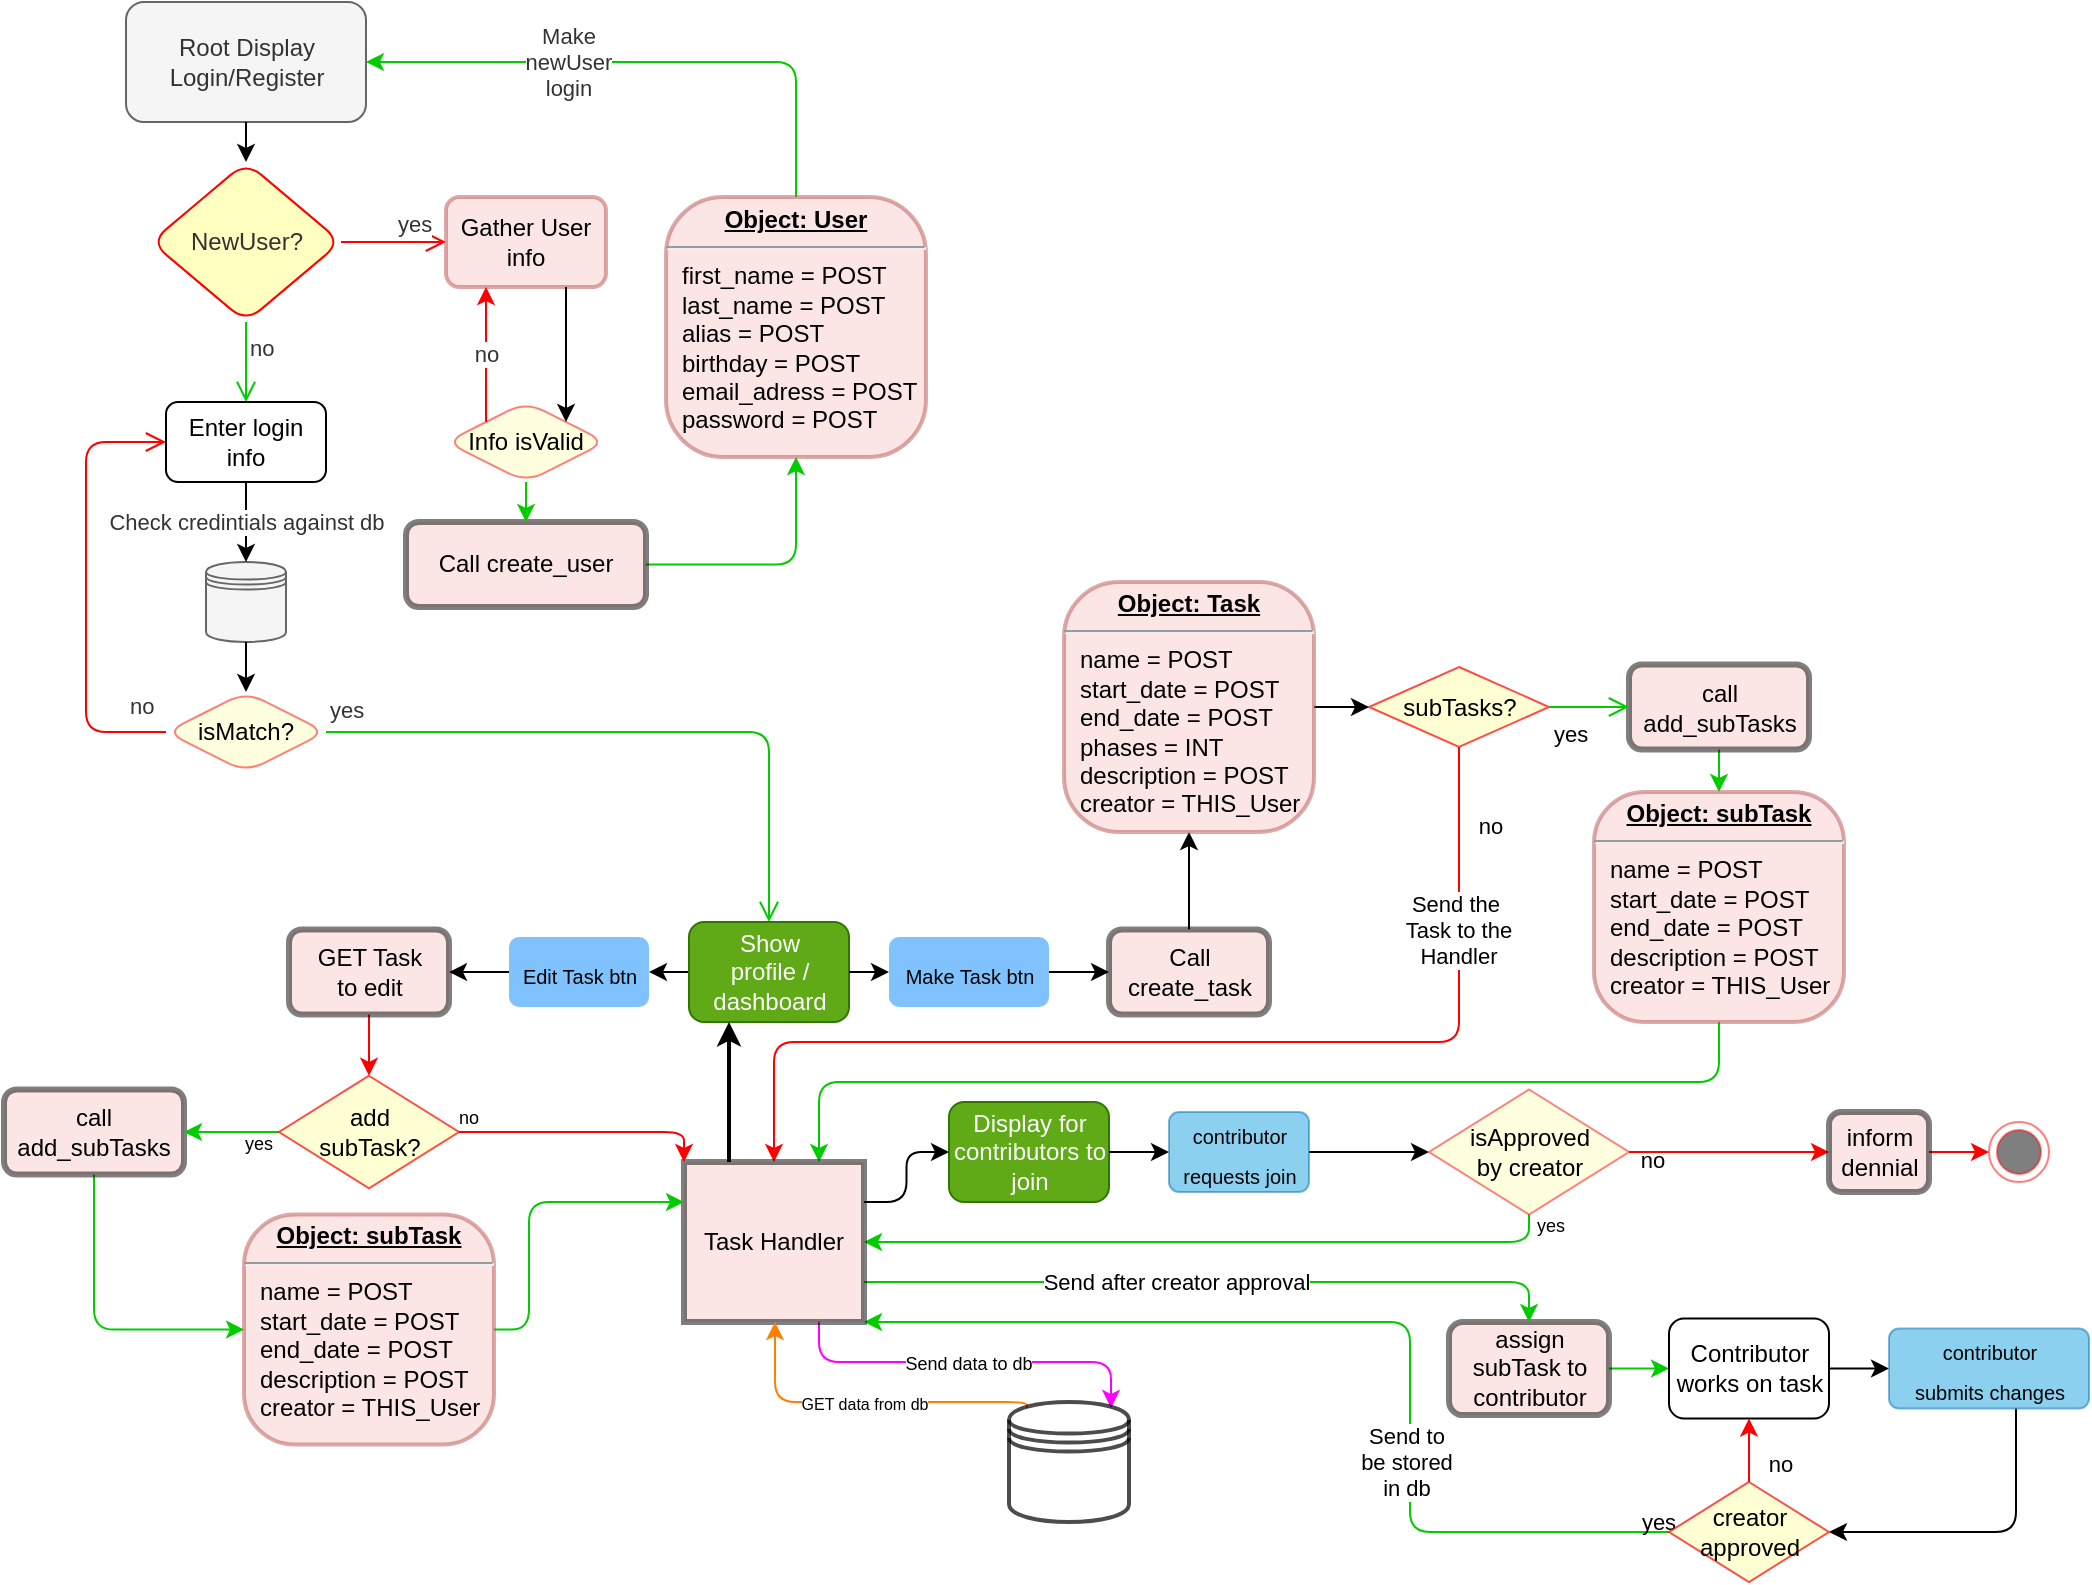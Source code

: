<mxfile version="14.4.3" type="device" pages="4"><diagram name="Feature Overview" id="9f46799a-70d6-7492-0946-bef42562c5a5"><mxGraphModel dx="1422" dy="822" grid="1" gridSize="10" guides="1" tooltips="1" connect="1" arrows="1" fold="1" page="1" pageScale="1" pageWidth="1100" pageHeight="850" background="#ffffff" math="0" shadow="0"><root><mxCell id="0"/><mxCell id="1" parent="0"/><mxCell id="GZVmWJCEC05QGby9n05q-7" value="Root Display&lt;br&gt;Login/Register" style="html=1;strokeColor=#666666;fillColor=#f5f5f5;fontColor=#333333;rounded=1;" parent="1" vertex="1"><mxGeometry x="90" y="30" width="120" height="60" as="geometry"/></mxCell><mxCell id="9GkFtK2jxQEy8E1hDUa2-1" value="" style="shape=datastore;whiteSpace=wrap;html=1;strokeColor=#666666;fillColor=#f5f5f5;fontColor=#333333;rounded=1;" parent="1" vertex="1"><mxGeometry x="130" y="310" width="40" height="40" as="geometry"/></mxCell><mxCell id="9GkFtK2jxQEy8E1hDUa2-3" value="NewUser?&lt;br&gt;" style="rhombus;whiteSpace=wrap;html=1;fillColor=#ffffc0;strokeColor=#ff0000;fontColor=#333333;rounded=1;" parent="1" vertex="1"><mxGeometry x="102.5" y="110" width="95" height="80" as="geometry"/></mxCell><mxCell id="9GkFtK2jxQEy8E1hDUa2-6" style="edgeStyle=orthogonalEdgeStyle;orthogonalLoop=1;jettySize=auto;html=1;fontColor=#333333;" parent="1" source="GZVmWJCEC05QGby9n05q-7" target="9GkFtK2jxQEy8E1hDUa2-3" edge="1"><mxGeometry x="70" y="30" as="geometry"/></mxCell><mxCell id="9GkFtK2jxQEy8E1hDUa2-4" value="yes&lt;br&gt;" style="edgeStyle=orthogonalEdgeStyle;html=1;align=left;verticalAlign=bottom;endArrow=open;endSize=8;strokeColor=#ff0000;fontColor=#333333;" parent="1" source="9GkFtK2jxQEy8E1hDUa2-3" target="9GkFtK2jxQEy8E1hDUa2-8" edge="1"><mxGeometry x="70" y="30" as="geometry"><mxPoint x="260" y="110" as="targetPoint"/></mxGeometry></mxCell><mxCell id="9GkFtK2jxQEy8E1hDUa2-5" value="no" style="edgeStyle=orthogonalEdgeStyle;html=1;align=left;verticalAlign=top;endArrow=open;endSize=8;fontColor=#333333;fillColor=#d5e8d4;strokeColor=#00CC00;" parent="1" source="9GkFtK2jxQEy8E1hDUa2-3" edge="1"><mxGeometry x="-20" y="-10" as="geometry"><mxPoint x="150" y="230" as="targetPoint"/><mxPoint y="-20" as="offset"/></mxGeometry></mxCell><mxCell id="9GkFtK2jxQEy8E1hDUa2-8" value="Gather User info" style="shape=ext;html=1;whiteSpace=wrap;fillColor=#f8cecc;strokeColor=#b85450;strokeWidth=2;perimeterSpacing=0;opacity=50;rounded=1;" parent="1" vertex="1"><mxGeometry x="250" y="127.5" width="80" height="45" as="geometry"/></mxCell><mxCell id="9GkFtK2jxQEy8E1hDUa2-11" value="Check credintials against db&lt;br&gt;" style="edgeStyle=orthogonalEdgeStyle;orthogonalLoop=1;jettySize=auto;html=1;entryX=0.5;entryY=0;entryDx=0;entryDy=0;fontColor=#333333;" parent="1" source="9GkFtK2jxQEy8E1hDUa2-10" target="9GkFtK2jxQEy8E1hDUa2-1" edge="1"><mxGeometry x="70" y="30" as="geometry"/></mxCell><mxCell id="9GkFtK2jxQEy8E1hDUa2-10" value="Enter login info" style="shape=ext;html=1;whiteSpace=wrap;rounded=1;" parent="1" vertex="1"><mxGeometry x="110" y="230" width="80" height="40" as="geometry"/></mxCell><mxCell id="9GkFtK2jxQEy8E1hDUa2-12" value="isMatch?" style="rhombus;whiteSpace=wrap;html=1;fillColor=#ffffc0;strokeColor=#ff0000;opacity=50;rounded=1;" parent="1" vertex="1"><mxGeometry x="110" y="375" width="80" height="40" as="geometry"/></mxCell><mxCell id="9GkFtK2jxQEy8E1hDUa2-15" style="edgeStyle=orthogonalEdgeStyle;orthogonalLoop=1;jettySize=auto;html=1;fontColor=#333333;" parent="1" source="9GkFtK2jxQEy8E1hDUa2-1" target="9GkFtK2jxQEy8E1hDUa2-12" edge="1"><mxGeometry x="70" y="30" as="geometry"/></mxCell><mxCell id="9GkFtK2jxQEy8E1hDUa2-13" value="no" style="edgeStyle=orthogonalEdgeStyle;html=1;align=left;verticalAlign=bottom;endArrow=open;endSize=8;strokeColor=#ff0000;fontColor=#333333;entryX=0;entryY=0.5;entryDx=0;entryDy=0;exitX=0;exitY=0.5;exitDx=0;exitDy=0;" parent="1" source="9GkFtK2jxQEy8E1hDUa2-12" target="9GkFtK2jxQEy8E1hDUa2-10" edge="1"><mxGeometry x="-20" y="-10" as="geometry"><mxPoint x="70" y="250" as="targetPoint"/><Array as="points"><mxPoint x="70" y="395"/><mxPoint x="70" y="250"/></Array><mxPoint x="-20" y="68" as="offset"/></mxGeometry></mxCell><mxCell id="9GkFtK2jxQEy8E1hDUa2-14" value="yes" style="edgeStyle=orthogonalEdgeStyle;html=1;align=left;verticalAlign=top;endArrow=open;endSize=8;fontColor=#333333;strokeColor=#00CC00;" parent="1" source="9GkFtK2jxQEy8E1hDUa2-12" target="9GkFtK2jxQEy8E1hDUa2-16" edge="1"><mxGeometry y="-30" as="geometry"><mxPoint x="411.5" y="410" as="targetPoint"/><mxPoint x="-111" y="-72" as="offset"/></mxGeometry></mxCell><mxCell id="PEDhix5DZJvQcZG_UDZd-69" style="edgeStyle=orthogonalEdgeStyle;rounded=1;orthogonalLoop=1;jettySize=auto;html=1;labelBackgroundColor=none;strokeColor=#000000;fontColor=#000000;" parent="1" source="9GkFtK2jxQEy8E1hDUa2-16" target="PEDhix5DZJvQcZG_UDZd-68" edge="1"><mxGeometry relative="1" as="geometry"/></mxCell><mxCell id="9GkFtK2jxQEy8E1hDUa2-16" value="Show &lt;br&gt;profile / dashboard" style="shape=ext;html=1;whiteSpace=wrap;rounded=1;fillColor=#60a917;strokeColor=#2D7600;fontColor=#ffffff;" parent="1" vertex="1"><mxGeometry x="371.5" y="490" width="80" height="50" as="geometry"/></mxCell><mxCell id="9GkFtK2jxQEy8E1hDUa2-49" value="Make&lt;br&gt;newUser&lt;br&gt;login" style="edgeStyle=orthogonalEdgeStyle;orthogonalLoop=1;jettySize=auto;html=1;strokeColor=#00CC00;fontColor=#333333;entryX=1;entryY=0.5;entryDx=0;entryDy=0;exitX=0.5;exitY=0;exitDx=0;exitDy=0;" parent="1" source="9GkFtK2jxQEy8E1hDUa2-17" target="GZVmWJCEC05QGby9n05q-7" edge="1"><mxGeometry x="-20" y="-10" as="geometry"><mxPoint x="425" y="60" as="targetPoint"/><Array as="points"><mxPoint x="425" y="60"/></Array><mxPoint x="-7" y="-34" as="offset"/></mxGeometry></mxCell><mxCell id="9GkFtK2jxQEy8E1hDUa2-17" value="&lt;p style=&quot;margin: 0px ; margin-top: 4px ; text-align: center ; text-decoration: underline&quot;&gt;&lt;b&gt;Object: User&lt;/b&gt;&lt;/p&gt;&lt;hr&gt;&lt;p style=&quot;margin: 0px ; margin-left: 8px&quot;&gt;first_name = POST&lt;/p&gt;&lt;p style=&quot;margin: 0px ; margin-left: 8px&quot;&gt;last_name = POST&lt;/p&gt;&lt;p style=&quot;margin: 0px ; margin-left: 8px&quot;&gt;alias = POST&lt;/p&gt;&lt;p style=&quot;margin: 0px ; margin-left: 8px&quot;&gt;birthday = POST&lt;/p&gt;&lt;p style=&quot;margin: 0px ; margin-left: 8px&quot;&gt;email_adress = POST&lt;/p&gt;&lt;p style=&quot;margin: 0px ; margin-left: 8px&quot;&gt;password = POST&lt;/p&gt;" style="verticalAlign=top;align=left;overflow=fill;fontSize=12;fontFamily=Helvetica;html=1;strokeColor=#b85450;strokeWidth=2;fillColor=#f8cecc;opacity=50;arcSize=22;rounded=1;" parent="1" vertex="1"><mxGeometry x="360" y="127.5" width="130" height="130" as="geometry"/></mxCell><mxCell id="9GkFtK2jxQEy8E1hDUa2-38" value="no" style="edgeStyle=orthogonalEdgeStyle;orthogonalLoop=1;jettySize=auto;html=1;exitX=0;exitY=0;exitDx=0;exitDy=0;entryX=0.25;entryY=1;entryDx=0;entryDy=0;fontColor=#333333;strokeColor=#FF0000;" parent="1" source="9GkFtK2jxQEy8E1hDUa2-33" target="9GkFtK2jxQEy8E1hDUa2-8" edge="1"><mxGeometry x="70" y="30" as="geometry"><mxPoint as="offset"/></mxGeometry></mxCell><mxCell id="9GkFtK2jxQEy8E1hDUa2-33" value="Info isValid&lt;br&gt;" style="rhombus;whiteSpace=wrap;html=1;fillColor=#ffffc0;strokeColor=#ff0000;opacity=50;rounded=1;" parent="1" vertex="1"><mxGeometry x="250" y="230" width="80" height="40" as="geometry"/></mxCell><mxCell id="9GkFtK2jxQEy8E1hDUa2-37" style="edgeStyle=orthogonalEdgeStyle;orthogonalLoop=1;jettySize=auto;html=1;entryX=1;entryY=0;entryDx=0;entryDy=0;fontColor=#333333;exitX=0.75;exitY=1;exitDx=0;exitDy=0;" parent="1" source="9GkFtK2jxQEy8E1hDUa2-8" target="9GkFtK2jxQEy8E1hDUa2-33" edge="1"><mxGeometry x="70" y="30" as="geometry"/></mxCell><mxCell id="9GkFtK2jxQEy8E1hDUa2-47" style="edgeStyle=orthogonalEdgeStyle;orthogonalLoop=1;jettySize=auto;html=1;strokeColor=#00CC00;fontColor=#333333;" parent="1" source="9GkFtK2jxQEy8E1hDUa2-39" target="9GkFtK2jxQEy8E1hDUa2-17" edge="1"><mxGeometry x="70" y="30" as="geometry"/></mxCell><mxCell id="9GkFtK2jxQEy8E1hDUa2-39" value="Call create_user" style="shape=ext;html=1;whiteSpace=wrap;strokeWidth=3;fillColor=#f8cecc;opacity=50;rounded=1;" parent="1" vertex="1"><mxGeometry x="230" y="290" width="120" height="42.5" as="geometry"/></mxCell><mxCell id="9GkFtK2jxQEy8E1hDUa2-48" style="edgeStyle=orthogonalEdgeStyle;orthogonalLoop=1;jettySize=auto;html=1;strokeColor=#00CC00;fontColor=#333333;" parent="1" source="9GkFtK2jxQEy8E1hDUa2-33" target="9GkFtK2jxQEy8E1hDUa2-39" edge="1"><mxGeometry x="70" y="30" as="geometry"/></mxCell><mxCell id="Vq8QHCgA71aY1MGFEWTN-23" style="edgeStyle=orthogonalEdgeStyle;rounded=1;orthogonalLoop=1;jettySize=auto;html=1;fontColor=#333333;" parent="1" source="9GkFtK2jxQEy8E1hDUa2-16" target="Vq8QHCgA71aY1MGFEWTN-22" edge="1"><mxGeometry x="331.5" y="70" as="geometry"><mxPoint x="631.5" y="435" as="targetPoint"/></mxGeometry></mxCell><mxCell id="Vq8QHCgA71aY1MGFEWTN-77" style="edgeStyle=orthogonalEdgeStyle;rounded=1;orthogonalLoop=1;jettySize=auto;html=1;fontColor=#000000;" parent="1" source="Vq8QHCgA71aY1MGFEWTN-2" target="Vq8QHCgA71aY1MGFEWTN-78" edge="1"><mxGeometry relative="1" as="geometry"><mxPoint x="641.5" y="470" as="targetPoint"/></mxGeometry></mxCell><mxCell id="Vq8QHCgA71aY1MGFEWTN-2" value="Call create_task" style="shape=ext;html=1;whiteSpace=wrap;strokeWidth=3;fillColor=#f8cecc;opacity=50;rounded=1;" parent="1" vertex="1"><mxGeometry x="581.5" y="493.75" width="80" height="42.5" as="geometry"/></mxCell><mxCell id="Vq8QHCgA71aY1MGFEWTN-24" style="edgeStyle=orthogonalEdgeStyle;rounded=1;orthogonalLoop=1;jettySize=auto;html=1;fontColor=#333333;" parent="1" source="Vq8QHCgA71aY1MGFEWTN-22" target="Vq8QHCgA71aY1MGFEWTN-2" edge="1"><mxGeometry x="331.5" y="70" as="geometry"/></mxCell><mxCell id="Vq8QHCgA71aY1MGFEWTN-22" value="&lt;font style=&quot;font-size: 10px&quot;&gt;Make Task btn&lt;br&gt;&lt;/font&gt;" style="html=1;shadow=0;dashed=0;shape=mxgraph.bootstrap.rrect;rSize=5;strokeColor=none;strokeWidth=1;fillColor=#0085FC;whiteSpace=wrap;align=center;verticalAlign=middle;spacingLeft=0;fontStyle=0;fontSize=16;spacing=5;rounded=0;glass=1;opacity=50;" parent="1" vertex="1"><mxGeometry x="471.5" y="497.5" width="80" height="35" as="geometry"/></mxCell><mxCell id="Vq8QHCgA71aY1MGFEWTN-41" value="no" style="edgeStyle=orthogonalEdgeStyle;rounded=1;orthogonalLoop=1;jettySize=auto;html=1;fontColor=#000000;exitX=0.5;exitY=1;exitDx=0;exitDy=0;strokeColor=#FF0000;entryX=0.5;entryY=0;entryDx=0;entryDy=0;" parent="1" source="Vq8QHCgA71aY1MGFEWTN-42" target="A9-kZ0IHH98TZtv640W9-27" edge="1"><mxGeometry x="-0.859" y="15" relative="1" as="geometry"><mxPoint x="756.5" y="518.75" as="targetPoint"/><Array as="points"><mxPoint x="756.5" y="550"/><mxPoint x="414.5" y="550"/></Array><mxPoint as="offset"/></mxGeometry></mxCell><mxCell id="Vq8QHCgA71aY1MGFEWTN-81" value="Send the&amp;nbsp;&lt;br&gt;Task to the&lt;br&gt;Handler" style="edgeLabel;html=1;align=center;verticalAlign=middle;resizable=0;points=[];fontColor=#000000;" parent="Vq8QHCgA71aY1MGFEWTN-41" vertex="1" connectable="0"><mxGeometry x="-0.286" y="3" relative="1" as="geometry"><mxPoint x="48.69" y="-59.25" as="offset"/></mxGeometry></mxCell><mxCell id="A9-kZ0IHH98TZtv640W9-26" style="edgeStyle=orthogonalEdgeStyle;rounded=1;orthogonalLoop=1;jettySize=auto;html=1;fontColor=#000000;strokeColor=#00CC00;" parent="1" source="Vq8QHCgA71aY1MGFEWTN-11" target="A9-kZ0IHH98TZtv640W9-24" edge="1"><mxGeometry relative="1" as="geometry"/></mxCell><mxCell id="Vq8QHCgA71aY1MGFEWTN-11" value="call add_subTasks" style="shape=ext;html=1;whiteSpace=wrap;strokeWidth=3;fillColor=#f8cecc;opacity=50;rounded=1;" parent="1" vertex="1"><mxGeometry x="841.5" y="361.25" width="90" height="42.5" as="geometry"/></mxCell><mxCell id="Vq8QHCgA71aY1MGFEWTN-13" value="Display for contributors to join" style="shape=ext;html=1;whiteSpace=wrap;rounded=1;fillColor=#60a917;strokeColor=#2D7600;fontColor=#ffffff;" parent="1" vertex="1"><mxGeometry x="501.5" y="580" width="80" height="50" as="geometry"/></mxCell><mxCell id="PEDhix5DZJvQcZG_UDZd-84" style="edgeStyle=orthogonalEdgeStyle;rounded=1;orthogonalLoop=1;jettySize=auto;html=1;entryX=0;entryY=0.5;entryDx=0;entryDy=0;labelBackgroundColor=none;strokeWidth=1;fontColor=#000000;" parent="1" source="Vq8QHCgA71aY1MGFEWTN-25" target="Vq8QHCgA71aY1MGFEWTN-27" edge="1"><mxGeometry relative="1" as="geometry"/></mxCell><mxCell id="Vq8QHCgA71aY1MGFEWTN-25" value="&lt;font style=&quot;font-size: 10px&quot;&gt;contributor&lt;br&gt;requests join&lt;br&gt;&lt;/font&gt;" style="html=1;shadow=0;dashed=0;shape=mxgraph.bootstrap.rrect;rSize=5;strokeColor=#006EAF;strokeWidth=1;whiteSpace=wrap;align=center;verticalAlign=middle;spacingLeft=0;fontStyle=0;fontSize=16;spacing=5;rounded=0;glass=1;opacity=50;fillColor=#1ba1e2;" parent="1" vertex="1"><mxGeometry x="611.5" y="585" width="70" height="40" as="geometry"/></mxCell><mxCell id="Vq8QHCgA71aY1MGFEWTN-26" style="edgeStyle=orthogonalEdgeStyle;rounded=1;orthogonalLoop=1;jettySize=auto;html=1;fontColor=#333333;exitX=1;exitY=0.5;exitDx=0;exitDy=0;" parent="1" source="Vq8QHCgA71aY1MGFEWTN-13" target="Vq8QHCgA71aY1MGFEWTN-25" edge="1"><mxGeometry x="382.5" y="94.5" as="geometry"><mxPoint x="989" y="781" as="targetPoint"/></mxGeometry></mxCell><mxCell id="Vq8QHCgA71aY1MGFEWTN-35" value="no" style="edgeStyle=orthogonalEdgeStyle;rounded=1;orthogonalLoop=1;jettySize=auto;html=1;fontColor=#000000;strokeColor=#FF0000;entryX=0;entryY=0.5;entryDx=0;entryDy=0;exitX=1;exitY=0.5;exitDx=0;exitDy=0;labelBackgroundColor=none;" parent="1" source="Vq8QHCgA71aY1MGFEWTN-27" target="Vq8QHCgA71aY1MGFEWTN-34" edge="1"><mxGeometry x="-0.778" y="-4" relative="1" as="geometry"><Array as="points"><mxPoint x="901.5" y="605"/><mxPoint x="901.5" y="605"/></Array><mxPoint as="offset"/></mxGeometry></mxCell><mxCell id="PEDhix5DZJvQcZG_UDZd-57" value="&lt;font style=&quot;font-size: 9px&quot;&gt;yes&lt;/font&gt;" style="edgeStyle=orthogonalEdgeStyle;rounded=1;orthogonalLoop=1;jettySize=auto;html=1;labelBackgroundColor=none;fontColor=#000000;strokeColor=#00CC00;exitX=0.5;exitY=1;exitDx=0;exitDy=0;" parent="1" source="Vq8QHCgA71aY1MGFEWTN-27" target="A9-kZ0IHH98TZtv640W9-27" edge="1"><mxGeometry x="-0.974" y="10" relative="1" as="geometry"><mxPoint x="871.5" y="700" as="sourcePoint"/><mxPoint x="481.5" y="650" as="targetPoint"/><Array as="points"><mxPoint x="791.5" y="650"/></Array><mxPoint as="offset"/></mxGeometry></mxCell><mxCell id="Vq8QHCgA71aY1MGFEWTN-27" value="isApproved&lt;br&gt;by creator" style="rhombus;whiteSpace=wrap;html=1;fillColor=#ffffc0;strokeColor=#ff0000;rounded=0;glass=1;opacity=50;" parent="1" vertex="1"><mxGeometry x="741.5" y="573.75" width="100" height="62.5" as="geometry"/></mxCell><mxCell id="PEDhix5DZJvQcZG_UDZd-61" style="edgeStyle=orthogonalEdgeStyle;rounded=1;orthogonalLoop=1;jettySize=auto;html=1;labelBackgroundColor=none;fontColor=#000000;strokeColor=#00CC00;" parent="1" source="Vq8QHCgA71aY1MGFEWTN-32" target="Vq8QHCgA71aY1MGFEWTN-39" edge="1"><mxGeometry relative="1" as="geometry"/></mxCell><mxCell id="Vq8QHCgA71aY1MGFEWTN-32" value="assign subTask to contributor" style="shape=ext;html=1;whiteSpace=wrap;strokeWidth=3;fillColor=#f8cecc;opacity=50;rounded=1;" parent="1" vertex="1"><mxGeometry x="751.5" y="690" width="80" height="46.56" as="geometry"/></mxCell><mxCell id="Vq8QHCgA71aY1MGFEWTN-37" style="edgeStyle=orthogonalEdgeStyle;rounded=1;orthogonalLoop=1;jettySize=auto;html=1;strokeColor=#FF0000;fontColor=#000000;" parent="1" source="Vq8QHCgA71aY1MGFEWTN-34" target="Vq8QHCgA71aY1MGFEWTN-36" edge="1"><mxGeometry relative="1" as="geometry"/></mxCell><mxCell id="Vq8QHCgA71aY1MGFEWTN-34" value="inform&lt;br&gt;dennial" style="shape=ext;html=1;whiteSpace=wrap;strokeWidth=3;fillColor=#f8cecc;opacity=50;rounded=1;" parent="1" vertex="1"><mxGeometry x="941.5" y="585" width="50" height="40" as="geometry"/></mxCell><mxCell id="Vq8QHCgA71aY1MGFEWTN-36" value="" style="ellipse;html=1;shape=endState;fillColor=#000000;strokeColor=#ff0000;rounded=0;glass=1;fontColor=#000000;opacity=50;" parent="1" vertex="1"><mxGeometry x="1021.5" y="590" width="30" height="30" as="geometry"/></mxCell><mxCell id="PEDhix5DZJvQcZG_UDZd-67" style="edgeStyle=orthogonalEdgeStyle;rounded=1;orthogonalLoop=1;jettySize=auto;html=1;labelBackgroundColor=none;fontColor=#000000;" parent="1" source="Vq8QHCgA71aY1MGFEWTN-39" target="Vq8QHCgA71aY1MGFEWTN-52" edge="1"><mxGeometry relative="1" as="geometry"/></mxCell><mxCell id="Vq8QHCgA71aY1MGFEWTN-39" value="Contributor&lt;br&gt;works on task" style="shape=ext;html=1;whiteSpace=wrap;rounded=1;" parent="1" vertex="1"><mxGeometry x="861.5" y="688.28" width="80" height="50" as="geometry"/></mxCell><mxCell id="Vq8QHCgA71aY1MGFEWTN-42" value="subTasks?" style="rhombus;whiteSpace=wrap;html=1;fillColor=#ffffc0;strokeColor=#ff0000;rounded=0;glass=1;fontColor=#000000;opacity=70;" parent="1" vertex="1"><mxGeometry x="711.5" y="362.5" width="90" height="40" as="geometry"/></mxCell><mxCell id="Vq8QHCgA71aY1MGFEWTN-44" value="yes" style="edgeStyle=orthogonalEdgeStyle;html=1;align=left;verticalAlign=top;endArrow=open;endSize=8;fontColor=#000000;exitX=1;exitY=0.5;exitDx=0;exitDy=0;entryX=0;entryY=0.5;entryDx=0;entryDy=0;strokeColor=#00CC00;" parent="1" source="Vq8QHCgA71aY1MGFEWTN-42" target="Vq8QHCgA71aY1MGFEWTN-11" edge="1"><mxGeometry x="-1" relative="1" as="geometry"><mxPoint x="851.5" y="503.75" as="targetPoint"/><mxPoint as="offset"/></mxGeometry></mxCell><mxCell id="PEDhix5DZJvQcZG_UDZd-58" style="edgeStyle=orthogonalEdgeStyle;rounded=1;orthogonalLoop=1;jettySize=auto;html=1;entryX=1;entryY=0.5;entryDx=0;entryDy=0;labelBackgroundColor=none;fontColor=#000000;" parent="1" source="Vq8QHCgA71aY1MGFEWTN-52" target="Vq8QHCgA71aY1MGFEWTN-54" edge="1"><mxGeometry relative="1" as="geometry"><mxPoint x="966.5" y="840" as="sourcePoint"/><Array as="points"><mxPoint x="1035" y="795"/></Array></mxGeometry></mxCell><mxCell id="Vq8QHCgA71aY1MGFEWTN-52" value="&lt;font style=&quot;font-size: 10px&quot;&gt;contributor&lt;br&gt;submits changes&lt;br&gt;&lt;/font&gt;" style="html=1;shadow=0;dashed=0;shape=mxgraph.bootstrap.rrect;rSize=5;strokeColor=#006EAF;strokeWidth=1;whiteSpace=wrap;align=center;verticalAlign=middle;spacingLeft=0;fontStyle=0;fontSize=16;spacing=5;rounded=0;glass=1;opacity=50;fillColor=#1ba1e2;" parent="1" vertex="1"><mxGeometry x="971.5" y="693.28" width="100" height="40" as="geometry"/></mxCell><mxCell id="PEDhix5DZJvQcZG_UDZd-60" value="no" style="edgeStyle=orthogonalEdgeStyle;rounded=1;orthogonalLoop=1;jettySize=auto;html=1;entryX=0.5;entryY=1;entryDx=0;entryDy=0;labelBackgroundColor=none;fontColor=#000000;fillColor=#e51400;strokeColor=#FF0000;" parent="1" source="Vq8QHCgA71aY1MGFEWTN-54" target="Vq8QHCgA71aY1MGFEWTN-39" edge="1"><mxGeometry x="-0.6" y="-15" relative="1" as="geometry"><mxPoint as="offset"/></mxGeometry></mxCell><mxCell id="PEDhix5DZJvQcZG_UDZd-62" value="yes" style="edgeStyle=orthogonalEdgeStyle;rounded=1;orthogonalLoop=1;jettySize=auto;html=1;entryX=1;entryY=1;entryDx=0;entryDy=0;labelBackgroundColor=none;fontColor=#000000;strokeColor=#00CC00;exitX=0;exitY=0.5;exitDx=0;exitDy=0;" parent="1" source="Vq8QHCgA71aY1MGFEWTN-54" target="A9-kZ0IHH98TZtv640W9-27" edge="1"><mxGeometry x="-0.978" y="-5" relative="1" as="geometry"><Array as="points"><mxPoint x="732" y="795"/><mxPoint x="732" y="690"/></Array><mxPoint as="offset"/></mxGeometry></mxCell><mxCell id="PEDhix5DZJvQcZG_UDZd-63" value="Send to&lt;br&gt;be stored&lt;br&gt;in db" style="edgeLabel;html=1;align=center;verticalAlign=middle;resizable=0;points=[];fontColor=#000000;" parent="PEDhix5DZJvQcZG_UDZd-62" vertex="1" connectable="0"><mxGeometry x="0.028" y="1" relative="1" as="geometry"><mxPoint x="24.3" y="69" as="offset"/></mxGeometry></mxCell><mxCell id="Vq8QHCgA71aY1MGFEWTN-54" value="creator approved" style="rhombus;whiteSpace=wrap;html=1;fillColor=#ffffc0;strokeColor=#ff0000;rounded=0;glass=1;fontColor=#000000;opacity=70;" parent="1" vertex="1"><mxGeometry x="861.5" y="770" width="80" height="50" as="geometry"/></mxCell><mxCell id="A9-kZ0IHH98TZtv640W9-25" style="edgeStyle=orthogonalEdgeStyle;rounded=1;orthogonalLoop=1;jettySize=auto;html=1;entryX=0;entryY=0.5;entryDx=0;entryDy=0;strokeColor=#000000;fontColor=#000000;" parent="1" source="Vq8QHCgA71aY1MGFEWTN-78" target="Vq8QHCgA71aY1MGFEWTN-42" edge="1"><mxGeometry relative="1" as="geometry"/></mxCell><mxCell id="Vq8QHCgA71aY1MGFEWTN-78" value="&lt;p style=&quot;margin: 0px ; margin-top: 4px ; text-align: center ; text-decoration: underline&quot;&gt;&lt;b&gt;Object: Task&lt;/b&gt;&lt;/p&gt;&lt;hr&gt;&lt;p style=&quot;margin: 0px ; margin-left: 8px&quot;&gt;name = POST&lt;/p&gt;&lt;p style=&quot;margin: 0px ; margin-left: 8px&quot;&gt;start_date = POST&lt;/p&gt;&lt;p style=&quot;margin: 0px ; margin-left: 8px&quot;&gt;end_date = POST&lt;/p&gt;&lt;p style=&quot;margin: 0px ; margin-left: 8px&quot;&gt;phases = INT&lt;/p&gt;&lt;p style=&quot;margin: 0px ; margin-left: 8px&quot;&gt;description = POST&lt;/p&gt;&lt;p style=&quot;margin: 0px ; margin-left: 8px&quot;&gt;creator = THIS_User&lt;/p&gt;" style="verticalAlign=top;align=left;overflow=fill;fontSize=12;fontFamily=Helvetica;html=1;strokeColor=#b85450;strokeWidth=2;fillColor=#f8cecc;opacity=50;arcSize=22;rounded=1;" parent="1" vertex="1"><mxGeometry x="559" y="320" width="125" height="125" as="geometry"/></mxCell><mxCell id="A9-kZ0IHH98TZtv640W9-28" style="edgeStyle=orthogonalEdgeStyle;rounded=1;orthogonalLoop=1;jettySize=auto;html=1;entryX=0.75;entryY=0;entryDx=0;entryDy=0;strokeColor=#00CC00;fontColor=#000000;exitX=0.5;exitY=1;exitDx=0;exitDy=0;" parent="1" source="A9-kZ0IHH98TZtv640W9-24" target="A9-kZ0IHH98TZtv640W9-27" edge="1"><mxGeometry relative="1" as="geometry"><Array as="points"><mxPoint x="886.5" y="570"/><mxPoint x="436.5" y="570"/></Array></mxGeometry></mxCell><mxCell id="A9-kZ0IHH98TZtv640W9-24" value="&lt;p style=&quot;margin: 0px ; margin-top: 4px ; text-align: center ; text-decoration: underline&quot;&gt;&lt;b&gt;Object: subTask&lt;/b&gt;&lt;/p&gt;&lt;hr&gt;&lt;p style=&quot;margin: 0px ; margin-left: 8px&quot;&gt;name = POST&lt;/p&gt;&lt;p style=&quot;margin: 0px ; margin-left: 8px&quot;&gt;start_date = POST&lt;/p&gt;&lt;p style=&quot;margin: 0px ; margin-left: 8px&quot;&gt;end_date = POST&lt;/p&gt;&lt;p style=&quot;margin: 0px ; margin-left: 8px&quot;&gt;description = POST&lt;/p&gt;&lt;p style=&quot;margin: 0px ; margin-left: 8px&quot;&gt;creator = THIS_User&lt;/p&gt;" style="verticalAlign=top;align=left;overflow=fill;fontSize=12;fontFamily=Helvetica;html=1;strokeColor=#b85450;strokeWidth=2;fillColor=#f8cecc;opacity=50;arcSize=22;rounded=1;" parent="1" vertex="1"><mxGeometry x="824" y="425" width="125" height="115" as="geometry"/></mxCell><mxCell id="A9-kZ0IHH98TZtv640W9-39" value="Send after creator approval" style="edgeStyle=orthogonalEdgeStyle;rounded=1;orthogonalLoop=1;jettySize=auto;html=1;fontColor=#000000;strokeColor=#00CC00;exitX=1;exitY=0.75;exitDx=0;exitDy=0;entryX=0.5;entryY=0;entryDx=0;entryDy=0;" parent="1" source="A9-kZ0IHH98TZtv640W9-27" target="Vq8QHCgA71aY1MGFEWTN-32" edge="1"><mxGeometry x="-0.117" relative="1" as="geometry"><mxPoint x="521.5" y="670" as="sourcePoint"/><mxPoint x="751.5" y="690" as="targetPoint"/><Array as="points"><mxPoint x="791.5" y="670"/></Array><mxPoint as="offset"/></mxGeometry></mxCell><mxCell id="A9-kZ0IHH98TZtv640W9-41" style="edgeStyle=orthogonalEdgeStyle;rounded=1;orthogonalLoop=1;jettySize=auto;html=1;fontColor=#000000;exitX=0.25;exitY=0;exitDx=0;exitDy=0;entryX=0.25;entryY=1;entryDx=0;entryDy=0;strokeWidth=2;" parent="1" source="A9-kZ0IHH98TZtv640W9-27" target="9GkFtK2jxQEy8E1hDUa2-16" edge="1"><mxGeometry relative="1" as="geometry"><Array as="points"><mxPoint x="391.5" y="560"/><mxPoint x="391.5" y="560"/></Array></mxGeometry></mxCell><mxCell id="PEDhix5DZJvQcZG_UDZd-54" value="&lt;font style=&quot;font-size: 9px&quot;&gt;Send data to db&lt;/font&gt;" style="edgeStyle=orthogonalEdgeStyle;rounded=1;orthogonalLoop=1;jettySize=auto;html=1;entryX=0.85;entryY=0.05;entryDx=0;entryDy=0;fontColor=#000000;exitX=0.75;exitY=1;exitDx=0;exitDy=0;strokeColor=#FF00FF;entryPerimeter=0;" parent="1" source="A9-kZ0IHH98TZtv640W9-27" target="A9-kZ0IHH98TZtv640W9-29" edge="1"><mxGeometry relative="1" as="geometry"><mxPoint x="309" y="820" as="sourcePoint"/></mxGeometry></mxCell><mxCell id="PEDhix5DZJvQcZG_UDZd-56" style="edgeStyle=orthogonalEdgeStyle;rounded=1;orthogonalLoop=1;jettySize=auto;html=1;strokeColor=#000000;fontColor=#000000;exitX=1;exitY=0.25;exitDx=0;exitDy=0;" parent="1" source="A9-kZ0IHH98TZtv640W9-27" target="Vq8QHCgA71aY1MGFEWTN-13" edge="1"><mxGeometry relative="1" as="geometry"><Array as="points"/></mxGeometry></mxCell><mxCell id="A9-kZ0IHH98TZtv640W9-27" value="Task Handler" style="shape=ext;html=1;whiteSpace=wrap;strokeWidth=3;fillColor=#f8cecc;opacity=50;rounded=0;" parent="1" vertex="1"><mxGeometry x="369" y="610" width="90" height="80" as="geometry"/></mxCell><mxCell id="PEDhix5DZJvQcZG_UDZd-55" value="&lt;font style=&quot;font-size: 8px&quot;&gt;GET data from db&lt;/font&gt;" style="edgeStyle=orthogonalEdgeStyle;rounded=1;orthogonalLoop=1;jettySize=auto;html=1;fontColor=#000000;strokeColor=#FF8000;exitX=0.15;exitY=0.05;exitDx=0;exitDy=0;exitPerimeter=0;" parent="1" source="A9-kZ0IHH98TZtv640W9-29" target="A9-kZ0IHH98TZtv640W9-27" edge="1"><mxGeometry x="0.006" relative="1" as="geometry"><mxPoint x="421.5" y="820" as="sourcePoint"/><mxPoint x="309" y="840" as="targetPoint"/><Array as="points"><mxPoint x="540.5" y="730"/><mxPoint x="414.5" y="730"/></Array><mxPoint as="offset"/></mxGeometry></mxCell><mxCell id="A9-kZ0IHH98TZtv640W9-29" value="" style="shape=datastore;whiteSpace=wrap;html=1;rounded=0;glass=1;strokeColor=#000000;strokeWidth=2;fillColor=none;fontColor=#000000;opacity=70;" parent="1" vertex="1"><mxGeometry x="531.5" y="730" width="60" height="60" as="geometry"/></mxCell><mxCell id="PEDhix5DZJvQcZG_UDZd-71" style="edgeStyle=orthogonalEdgeStyle;rounded=1;orthogonalLoop=1;jettySize=auto;html=1;labelBackgroundColor=none;strokeColor=#000000;fontColor=#000000;" parent="1" source="PEDhix5DZJvQcZG_UDZd-68" target="PEDhix5DZJvQcZG_UDZd-70" edge="1"><mxGeometry relative="1" as="geometry"/></mxCell><mxCell id="PEDhix5DZJvQcZG_UDZd-68" value="&lt;font style=&quot;font-size: 10px&quot;&gt;Edit Task btn&lt;br&gt;&lt;/font&gt;" style="html=1;shadow=0;dashed=0;shape=mxgraph.bootstrap.rrect;rSize=5;strokeColor=none;strokeWidth=1;fillColor=#0085FC;whiteSpace=wrap;align=center;verticalAlign=middle;spacingLeft=0;fontStyle=0;fontSize=16;spacing=5;rounded=0;glass=1;opacity=50;" parent="1" vertex="1"><mxGeometry x="281.5" y="497.5" width="70" height="35" as="geometry"/></mxCell><mxCell id="PEDhix5DZJvQcZG_UDZd-80" style="edgeStyle=orthogonalEdgeStyle;rounded=1;orthogonalLoop=1;jettySize=auto;html=1;entryX=0.5;entryY=0;entryDx=0;entryDy=0;labelBackgroundColor=none;strokeColor=#FF0000;fontColor=#000000;exitX=0.5;exitY=1;exitDx=0;exitDy=0;" parent="1" source="PEDhix5DZJvQcZG_UDZd-70" target="PEDhix5DZJvQcZG_UDZd-76" edge="1"><mxGeometry relative="1" as="geometry"><Array as="points"><mxPoint x="211.5" y="550"/></Array></mxGeometry></mxCell><mxCell id="PEDhix5DZJvQcZG_UDZd-70" value="GET Task&lt;br&gt;to edit" style="shape=ext;html=1;whiteSpace=wrap;strokeWidth=3;fillColor=#f8cecc;opacity=50;rounded=1;" parent="1" vertex="1"><mxGeometry x="171.5" y="493.75" width="80" height="42.5" as="geometry"/></mxCell><mxCell id="PEDhix5DZJvQcZG_UDZd-72" style="edgeStyle=orthogonalEdgeStyle;rounded=1;orthogonalLoop=1;jettySize=auto;html=1;fontColor=#000000;strokeColor=#00CC00;exitX=0.5;exitY=1;exitDx=0;exitDy=0;entryX=0;entryY=0.5;entryDx=0;entryDy=0;" parent="1" source="PEDhix5DZJvQcZG_UDZd-73" target="PEDhix5DZJvQcZG_UDZd-75" edge="1"><mxGeometry relative="1" as="geometry"/></mxCell><mxCell id="PEDhix5DZJvQcZG_UDZd-73" value="call add_subTasks" style="shape=ext;html=1;whiteSpace=wrap;strokeWidth=3;fillColor=#f8cecc;opacity=50;rounded=1;" parent="1" vertex="1"><mxGeometry x="29" y="573.75" width="90" height="42.5" as="geometry"/></mxCell><mxCell id="PEDhix5DZJvQcZG_UDZd-82" style="edgeStyle=orthogonalEdgeStyle;rounded=1;orthogonalLoop=1;jettySize=auto;html=1;entryX=0;entryY=0.25;entryDx=0;entryDy=0;labelBackgroundColor=none;fontColor=#000000;strokeColor=#00CC00;exitX=1;exitY=0.5;exitDx=0;exitDy=0;" parent="1" source="PEDhix5DZJvQcZG_UDZd-75" target="A9-kZ0IHH98TZtv640W9-27" edge="1"><mxGeometry relative="1" as="geometry"><Array as="points"><mxPoint x="291.5" y="694"/><mxPoint x="291.5" y="630"/></Array></mxGeometry></mxCell><mxCell id="PEDhix5DZJvQcZG_UDZd-75" value="&lt;p style=&quot;margin: 0px ; margin-top: 4px ; text-align: center ; text-decoration: underline&quot;&gt;&lt;b&gt;Object: subTask&lt;/b&gt;&lt;/p&gt;&lt;hr&gt;&lt;p style=&quot;margin: 0px ; margin-left: 8px&quot;&gt;name = POST&lt;/p&gt;&lt;p style=&quot;margin: 0px ; margin-left: 8px&quot;&gt;start_date = POST&lt;/p&gt;&lt;p style=&quot;margin: 0px ; margin-left: 8px&quot;&gt;end_date = POST&lt;/p&gt;&lt;p style=&quot;margin: 0px ; margin-left: 8px&quot;&gt;description = POST&lt;/p&gt;&lt;p style=&quot;margin: 0px ; margin-left: 8px&quot;&gt;creator = THIS_User&lt;/p&gt;" style="verticalAlign=top;align=left;overflow=fill;fontSize=12;fontFamily=Helvetica;html=1;strokeColor=#b85450;strokeWidth=2;fillColor=#f8cecc;opacity=50;arcSize=22;rounded=1;" parent="1" vertex="1"><mxGeometry x="149" y="636.25" width="125" height="115" as="geometry"/></mxCell><mxCell id="PEDhix5DZJvQcZG_UDZd-78" value="&lt;font style=&quot;font-size: 9px&quot;&gt;yes&lt;/font&gt;" style="edgeStyle=orthogonalEdgeStyle;rounded=1;orthogonalLoop=1;jettySize=auto;html=1;labelBackgroundColor=none;fontColor=#000000;strokeColor=#00CC00;" parent="1" source="PEDhix5DZJvQcZG_UDZd-76" target="PEDhix5DZJvQcZG_UDZd-73" edge="1"><mxGeometry x="-0.527" y="5" relative="1" as="geometry"><mxPoint as="offset"/></mxGeometry></mxCell><mxCell id="PEDhix5DZJvQcZG_UDZd-81" value="&lt;font style=&quot;font-size: 9px&quot;&gt;no&lt;/font&gt;" style="edgeStyle=orthogonalEdgeStyle;rounded=1;orthogonalLoop=1;jettySize=auto;html=1;entryX=0;entryY=0;entryDx=0;entryDy=0;labelBackgroundColor=none;strokeColor=#FF0000;fontColor=#000000;" parent="1" source="PEDhix5DZJvQcZG_UDZd-76" target="A9-kZ0IHH98TZtv640W9-27" edge="1"><mxGeometry x="-0.925" y="8" relative="1" as="geometry"><Array as="points"><mxPoint x="369.5" y="595"/></Array><mxPoint as="offset"/></mxGeometry></mxCell><mxCell id="PEDhix5DZJvQcZG_UDZd-76" value="add&lt;br&gt;subTask?" style="rhombus;whiteSpace=wrap;html=1;fillColor=#ffffc0;strokeColor=#ff0000;rounded=0;glass=1;fontColor=#000000;opacity=70;" parent="1" vertex="1"><mxGeometry x="166.5" y="566.88" width="90" height="56.25" as="geometry"/></mxCell></root></mxGraphModel></diagram><diagram id="4gWQYZtAmj30CDzwr1u5" name="Example Diagram"><mxGraphModel dx="1422" dy="822" grid="1" gridSize="10" guides="1" tooltips="1" connect="1" arrows="1" fold="1" page="1" pageScale="1" pageWidth="1100" pageHeight="850" math="0" shadow="0"><root><mxCell id="o4TYXRS5aMDN-qNoGP40-0"/><mxCell id="o4TYXRS5aMDN-qNoGP40-1" parent="o4TYXRS5aMDN-qNoGP40-0"/><mxCell id="bnuOE8TTL3fl3DRzSQZJ-285" value="Create&lt;br&gt;Task &amp;amp;&lt;br&gt;subTasks" style="edgeStyle=orthogonalEdgeStyle;rounded=1;orthogonalLoop=1;jettySize=auto;html=1;entryX=0;entryY=0.5;entryDx=0;entryDy=0;fontColor=#333333;strokeColor=#FF0000;exitX=1;exitY=0.25;exitDx=0;exitDy=0;" parent="o4TYXRS5aMDN-qNoGP40-1" source="bnuOE8TTL3fl3DRzSQZJ-218" target="bnuOE8TTL3fl3DRzSQZJ-234" edge="1"><mxGeometry relative="1" as="geometry"/></mxCell><mxCell id="bnuOE8TTL3fl3DRzSQZJ-286" value="&lt;span style=&quot;color: rgb(51 , 51 , 51) ; font-family: &amp;#34;helvetica&amp;#34; ; font-size: 11px ; font-style: normal ; font-weight: 400 ; letter-spacing: normal ; text-align: center ; text-indent: 0px ; text-transform: none ; word-spacing: 0px ; background-color: rgb(255 , 255 , 255) ; display: inline ; float: none&quot;&gt;Create&lt;/span&gt;&lt;br style=&quot;color: rgb(51 , 51 , 51) ; font-family: &amp;#34;helvetica&amp;#34; ; font-size: 11px ; font-style: normal ; font-weight: 400 ; letter-spacing: normal ; text-align: center ; text-indent: 0px ; text-transform: none ; word-spacing: 0px&quot;&gt;&lt;span style=&quot;color: rgb(51 , 51 , 51) ; font-family: &amp;#34;helvetica&amp;#34; ; font-size: 11px ; font-style: normal ; font-weight: 400 ; letter-spacing: normal ; text-align: center ; text-indent: 0px ; text-transform: none ; word-spacing: 0px ; background-color: rgb(255 , 255 , 255) ; display: inline ; float: none&quot;&gt;Task &amp;amp;&lt;/span&gt;&lt;br style=&quot;color: rgb(51 , 51 , 51) ; font-family: &amp;#34;helvetica&amp;#34; ; font-size: 11px ; font-style: normal ; font-weight: 400 ; letter-spacing: normal ; text-align: center ; text-indent: 0px ; text-transform: none ; word-spacing: 0px&quot;&gt;&lt;span style=&quot;color: rgb(51 , 51 , 51) ; font-family: &amp;#34;helvetica&amp;#34; ; font-size: 11px ; font-style: normal ; font-weight: 400 ; letter-spacing: normal ; text-align: center ; text-indent: 0px ; text-transform: none ; word-spacing: 0px ; background-color: rgb(255 , 255 , 255) ; display: inline ; float: none&quot;&gt;subTasks&lt;/span&gt;" style="edgeStyle=orthogonalEdgeStyle;rounded=1;orthogonalLoop=1;jettySize=auto;html=1;entryX=0;entryY=0.5;entryDx=0;entryDy=0;strokeColor=#FF0000;fontColor=#333333;exitX=1;exitY=0.75;exitDx=0;exitDy=0;" parent="o4TYXRS5aMDN-qNoGP40-1" source="bnuOE8TTL3fl3DRzSQZJ-218" target="bnuOE8TTL3fl3DRzSQZJ-277" edge="1"><mxGeometry relative="1" as="geometry"/></mxCell><mxCell id="bnuOE8TTL3fl3DRzSQZJ-218" value="User Dashboard" style="swimlane;rounded=1;glass=1;strokeColor=#b85450;strokeWidth=2;fillColor=#f8cecc;opacity=50;html=1;" parent="o4TYXRS5aMDN-qNoGP40-1" vertex="1"><mxGeometry x="90" y="380" width="200" height="80" as="geometry"/></mxCell><mxCell id="bnuOE8TTL3fl3DRzSQZJ-220" value="User_Creator&lt;br&gt;Makes a Task and associated subTasks" style="text;html=1;strokeColor=none;fillColor=none;align=center;verticalAlign=middle;whiteSpace=wrap;rounded=0;glass=1;opacity=50;" parent="bnuOE8TTL3fl3DRzSQZJ-218" vertex="1"><mxGeometry x="10" y="30" width="180" height="40" as="geometry"/></mxCell><mxCell id="bnuOE8TTL3fl3DRzSQZJ-269" value="Relay&lt;br&gt;Completion" style="edgeStyle=orthogonalEdgeStyle;rounded=1;orthogonalLoop=1;jettySize=auto;html=1;exitX=0;exitY=0.25;exitDx=0;exitDy=0;fontColor=#333333;strokeColor=#00CC00;" parent="o4TYXRS5aMDN-qNoGP40-1" source="bnuOE8TTL3fl3DRzSQZJ-229" target="bnuOE8TTL3fl3DRzSQZJ-234" edge="1"><mxGeometry x="-0.071" relative="1" as="geometry"><mxPoint as="offset"/></mxGeometry></mxCell><mxCell id="bnuOE8TTL3fl3DRzSQZJ-229" value="User_Contributor" style="swimlane;rounded=1;glass=1;strokeColor=#b85450;strokeWidth=2;fillColor=#f8cecc;opacity=50;html=1;" parent="o4TYXRS5aMDN-qNoGP40-1" vertex="1"><mxGeometry x="798" y="80" width="200" height="80" as="geometry"/></mxCell><mxCell id="bnuOE8TTL3fl3DRzSQZJ-230" value="Is assigned a task&lt;br&gt;and reports back with periodic&lt;br&gt;status updates" style="text;html=1;strokeColor=none;fillColor=none;align=center;verticalAlign=middle;whiteSpace=wrap;rounded=0;glass=1;opacity=50;" parent="bnuOE8TTL3fl3DRzSQZJ-229" vertex="1"><mxGeometry x="10" y="30" width="180" height="40" as="geometry"/></mxCell><mxCell id="bnuOE8TTL3fl3DRzSQZJ-261" value="&lt;span style=&quot;color: rgb(51 , 51 , 51) ; font-family: &amp;#34;helvetica&amp;#34; ; font-size: 11px ; font-style: normal ; font-weight: 400 ; letter-spacing: normal ; text-align: center ; text-indent: 0px ; text-transform: none ; word-spacing: 0px ; background-color: rgb(255 , 255 , 255) ; display: inline ; float: none&quot;&gt;Relay&lt;/span&gt;&lt;br style=&quot;color: rgb(51 , 51 , 51) ; font-family: &amp;#34;helvetica&amp;#34; ; font-size: 11px ; font-style: normal ; font-weight: 400 ; letter-spacing: normal ; text-align: center ; text-indent: 0px ; text-transform: none ; word-spacing: 0px&quot;&gt;&lt;span style=&quot;color: rgb(51 , 51 , 51) ; font-family: &amp;#34;helvetica&amp;#34; ; font-size: 11px ; font-style: normal ; font-weight: 400 ; letter-spacing: normal ; text-align: center ; text-indent: 0px ; text-transform: none ; word-spacing: 0px ; background-color: rgb(255 , 255 , 255) ; display: inline ; float: none&quot;&gt;Completion&lt;/span&gt;" style="edgeStyle=orthogonalEdgeStyle;rounded=1;orthogonalLoop=1;jettySize=auto;html=1;fontColor=#333333;strokeColor=#00CC00;exitX=0;exitY=0.25;exitDx=0;exitDy=0;" parent="o4TYXRS5aMDN-qNoGP40-1" source="bnuOE8TTL3fl3DRzSQZJ-234" target="bnuOE8TTL3fl3DRzSQZJ-218" edge="1"><mxGeometry relative="1" as="geometry"><Array as="points"><mxPoint x="190" y="210"/></Array></mxGeometry></mxCell><mxCell id="bnuOE8TTL3fl3DRzSQZJ-264" value="Assignment" style="edgeStyle=orthogonalEdgeStyle;rounded=1;orthogonalLoop=1;jettySize=auto;html=1;fontColor=#333333;strokeColor=#FF0000;" parent="o4TYXRS5aMDN-qNoGP40-1" edge="1"><mxGeometry relative="1" as="geometry"><mxPoint x="648" y="230" as="sourcePoint"/><mxPoint x="798" y="230" as="targetPoint"/><Array as="points"><mxPoint x="798" y="230"/></Array></mxGeometry></mxCell><mxCell id="bnuOE8TTL3fl3DRzSQZJ-265" value="Assignment" style="edgeStyle=orthogonalEdgeStyle;rounded=1;orthogonalLoop=1;jettySize=auto;html=1;entryX=0;entryY=0.75;entryDx=0;entryDy=0;fontColor=#333333;exitX=0.75;exitY=0;exitDx=0;exitDy=0;strokeColor=#FF0000;" parent="o4TYXRS5aMDN-qNoGP40-1" source="bnuOE8TTL3fl3DRzSQZJ-234" target="bnuOE8TTL3fl3DRzSQZJ-229" edge="1"><mxGeometry relative="1" as="geometry"/></mxCell><mxCell id="bnuOE8TTL3fl3DRzSQZJ-266" value="Assignment" style="edgeStyle=orthogonalEdgeStyle;rounded=1;orthogonalLoop=1;jettySize=auto;html=1;entryX=0;entryY=0.25;entryDx=0;entryDy=0;fontColor=#333333;strokeColor=#FF0000;exitX=0.75;exitY=1;exitDx=0;exitDy=0;" parent="o4TYXRS5aMDN-qNoGP40-1" source="bnuOE8TTL3fl3DRzSQZJ-234" target="bnuOE8TTL3fl3DRzSQZJ-239" edge="1"><mxGeometry relative="1" as="geometry"><mxPoint x="648" y="280" as="sourcePoint"/></mxGeometry></mxCell><mxCell id="bnuOE8TTL3fl3DRzSQZJ-234" value="Task" style="swimlane;rounded=1;glass=1;strokeColor=#b85450;strokeWidth=2;fillColor=#f8cecc;opacity=50;html=1;" parent="o4TYXRS5aMDN-qNoGP40-1" vertex="1"><mxGeometry x="448" y="180" width="200" height="120" as="geometry"/></mxCell><mxCell id="bnuOE8TTL3fl3DRzSQZJ-235" value="Task Handler manages&lt;br&gt;subTask assignments&lt;br&gt;to contributors and notifies&lt;br&gt;the creator of completion&amp;nbsp;&lt;br&gt;status'" style="text;html=1;strokeColor=none;fillColor=none;align=center;verticalAlign=middle;whiteSpace=wrap;rounded=0;glass=1;opacity=50;" parent="bnuOE8TTL3fl3DRzSQZJ-234" vertex="1"><mxGeometry x="10" y="40" width="180" height="60" as="geometry"/></mxCell><mxCell id="bnuOE8TTL3fl3DRzSQZJ-268" value="&lt;span style=&quot;color: rgb(51 , 51 , 51) ; font-family: &amp;#34;helvetica&amp;#34; ; font-size: 11px ; font-style: normal ; font-weight: 400 ; letter-spacing: normal ; text-align: center ; text-indent: 0px ; text-transform: none ; word-spacing: 0px ; background-color: rgb(255 , 255 , 255) ; display: inline ; float: none&quot;&gt;Relay&lt;/span&gt;&lt;br style=&quot;color: rgb(51 , 51 , 51) ; font-family: &amp;#34;helvetica&amp;#34; ; font-size: 11px ; font-style: normal ; font-weight: 400 ; letter-spacing: normal ; text-align: center ; text-indent: 0px ; text-transform: none ; word-spacing: 0px&quot;&gt;&lt;span style=&quot;color: rgb(51 , 51 , 51) ; font-family: &amp;#34;helvetica&amp;#34; ; font-size: 11px ; font-style: normal ; font-weight: 400 ; letter-spacing: normal ; text-align: center ; text-indent: 0px ; text-transform: none ; word-spacing: 0px ; background-color: rgb(255 , 255 , 255) ; display: inline ; float: none&quot;&gt;Completion&lt;/span&gt;" style="edgeStyle=orthogonalEdgeStyle;rounded=1;orthogonalLoop=1;jettySize=auto;html=1;fontColor=#333333;exitX=0;exitY=0.75;exitDx=0;exitDy=0;strokeColor=#00CC00;" parent="o4TYXRS5aMDN-qNoGP40-1" source="bnuOE8TTL3fl3DRzSQZJ-237" edge="1"><mxGeometry relative="1" as="geometry"><mxPoint x="648" y="260" as="targetPoint"/></mxGeometry></mxCell><mxCell id="bnuOE8TTL3fl3DRzSQZJ-237" value="User_Contributor" style="swimlane;rounded=1;glass=1;strokeColor=#b85450;strokeWidth=2;fillColor=#f8cecc;opacity=50;html=1;" parent="o4TYXRS5aMDN-qNoGP40-1" vertex="1"><mxGeometry x="798" y="200" width="200" height="80" as="geometry"/></mxCell><mxCell id="bnuOE8TTL3fl3DRzSQZJ-252" value="Is assigned a task&lt;br&gt;and reports back with periodic&lt;br&gt;status updates" style="text;html=1;strokeColor=none;fillColor=none;align=center;verticalAlign=middle;whiteSpace=wrap;rounded=0;glass=1;opacity=50;" parent="bnuOE8TTL3fl3DRzSQZJ-237" vertex="1"><mxGeometry x="10" y="30" width="180" height="40" as="geometry"/></mxCell><mxCell id="bnuOE8TTL3fl3DRzSQZJ-270" value="&lt;span style=&quot;color: rgb(51 , 51 , 51) ; font-family: &amp;#34;helvetica&amp;#34; ; font-size: 11px ; font-style: normal ; font-weight: 400 ; letter-spacing: normal ; text-align: center ; text-indent: 0px ; text-transform: none ; word-spacing: 0px ; background-color: rgb(255 , 255 , 255) ; display: inline ; float: none&quot;&gt;Relay&lt;/span&gt;&lt;br style=&quot;color: rgb(51 , 51 , 51) ; font-family: &amp;#34;helvetica&amp;#34; ; font-size: 11px ; font-style: normal ; font-weight: 400 ; letter-spacing: normal ; text-align: center ; text-indent: 0px ; text-transform: none ; word-spacing: 0px&quot;&gt;&lt;span style=&quot;color: rgb(51 , 51 , 51) ; font-family: &amp;#34;helvetica&amp;#34; ; font-size: 11px ; font-style: normal ; font-weight: 400 ; letter-spacing: normal ; text-align: center ; text-indent: 0px ; text-transform: none ; word-spacing: 0px ; background-color: rgb(255 , 255 , 255) ; display: inline ; float: none&quot;&gt;Completion&lt;/span&gt;" style="edgeStyle=orthogonalEdgeStyle;rounded=1;orthogonalLoop=1;jettySize=auto;html=1;exitX=0;exitY=0.75;exitDx=0;exitDy=0;entryX=0.5;entryY=1;entryDx=0;entryDy=0;fontColor=#333333;strokeColor=#00CC00;" parent="o4TYXRS5aMDN-qNoGP40-1" source="bnuOE8TTL3fl3DRzSQZJ-239" target="bnuOE8TTL3fl3DRzSQZJ-234" edge="1"><mxGeometry x="-0.071" relative="1" as="geometry"><mxPoint as="offset"/></mxGeometry></mxCell><mxCell id="bnuOE8TTL3fl3DRzSQZJ-239" value="User_Contributor" style="swimlane;rounded=1;glass=1;strokeColor=#b85450;strokeWidth=2;fillColor=#f8cecc;opacity=50;html=1;" parent="o4TYXRS5aMDN-qNoGP40-1" vertex="1"><mxGeometry x="798" y="320" width="200" height="80" as="geometry"/></mxCell><mxCell id="bnuOE8TTL3fl3DRzSQZJ-253" value="Is assigned a task&lt;br&gt;and reports back with periodic&lt;br&gt;status updates" style="text;html=1;strokeColor=none;fillColor=none;align=center;verticalAlign=middle;whiteSpace=wrap;rounded=0;glass=1;opacity=50;" parent="bnuOE8TTL3fl3DRzSQZJ-239" vertex="1"><mxGeometry x="10" y="30" width="180" height="40" as="geometry"/></mxCell><mxCell id="bnuOE8TTL3fl3DRzSQZJ-271" value="Relay&lt;br&gt;Completion" style="edgeStyle=orthogonalEdgeStyle;rounded=1;orthogonalLoop=1;jettySize=auto;html=1;exitX=0;exitY=0.25;exitDx=0;exitDy=0;entryX=0.5;entryY=0;entryDx=0;entryDy=0;fontColor=#333333;strokeColor=#00CC00;" parent="o4TYXRS5aMDN-qNoGP40-1" source="bnuOE8TTL3fl3DRzSQZJ-272" target="bnuOE8TTL3fl3DRzSQZJ-277" edge="1"><mxGeometry x="-0.071" relative="1" as="geometry"><mxPoint as="offset"/></mxGeometry></mxCell><mxCell id="bnuOE8TTL3fl3DRzSQZJ-272" value="User_Contributor" style="swimlane;rounded=1;glass=1;strokeColor=#b85450;strokeWidth=2;fillColor=#f8cecc;opacity=50;html=1;" parent="o4TYXRS5aMDN-qNoGP40-1" vertex="1"><mxGeometry x="798" y="420" width="200" height="80" as="geometry"/></mxCell><mxCell id="bnuOE8TTL3fl3DRzSQZJ-273" value="Is assigned a task&lt;br&gt;and reports back with periodic&lt;br&gt;status updates" style="text;html=1;strokeColor=none;fillColor=none;align=center;verticalAlign=middle;whiteSpace=wrap;rounded=0;glass=1;opacity=50;" parent="bnuOE8TTL3fl3DRzSQZJ-272" vertex="1"><mxGeometry x="10" y="30" width="180" height="40" as="geometry"/></mxCell><mxCell id="bnuOE8TTL3fl3DRzSQZJ-274" value="Assignment" style="edgeStyle=orthogonalEdgeStyle;rounded=1;orthogonalLoop=1;jettySize=auto;html=1;fontColor=#333333;strokeColor=#FF0000;" parent="o4TYXRS5aMDN-qNoGP40-1" edge="1"><mxGeometry relative="1" as="geometry"><mxPoint x="648" y="570" as="sourcePoint"/><mxPoint x="798" y="570" as="targetPoint"/><Array as="points"><mxPoint x="798" y="570"/></Array></mxGeometry></mxCell><mxCell id="bnuOE8TTL3fl3DRzSQZJ-275" value="Assignment" style="edgeStyle=orthogonalEdgeStyle;rounded=1;orthogonalLoop=1;jettySize=auto;html=1;entryX=0;entryY=0.75;entryDx=0;entryDy=0;fontColor=#333333;exitX=0.75;exitY=0;exitDx=0;exitDy=0;strokeColor=#FF0000;" parent="o4TYXRS5aMDN-qNoGP40-1" source="bnuOE8TTL3fl3DRzSQZJ-277" target="bnuOE8TTL3fl3DRzSQZJ-272" edge="1"><mxGeometry relative="1" as="geometry"/></mxCell><mxCell id="bnuOE8TTL3fl3DRzSQZJ-276" value="Assignment" style="edgeStyle=orthogonalEdgeStyle;rounded=1;orthogonalLoop=1;jettySize=auto;html=1;entryX=0;entryY=0.25;entryDx=0;entryDy=0;fontColor=#333333;strokeColor=#FF0000;exitX=0.75;exitY=1;exitDx=0;exitDy=0;" parent="o4TYXRS5aMDN-qNoGP40-1" source="bnuOE8TTL3fl3DRzSQZJ-277" target="bnuOE8TTL3fl3DRzSQZJ-283" edge="1"><mxGeometry relative="1" as="geometry"><mxPoint x="648" y="620" as="sourcePoint"/></mxGeometry></mxCell><mxCell id="bnuOE8TTL3fl3DRzSQZJ-287" value="&lt;span style=&quot;color: rgb(51 , 51 , 51) ; font-size: 11px ; font-style: normal ; font-weight: 400 ; letter-spacing: normal ; text-align: center ; text-indent: 0px ; text-transform: none ; word-spacing: 0px ; background-color: rgb(255 , 255 , 255) ; font-family: &amp;#34;helvetica&amp;#34; ; display: inline ; float: none&quot;&gt;Relay&lt;/span&gt;&lt;br style=&quot;color: rgb(51 , 51 , 51) ; font-size: 11px ; font-style: normal ; font-weight: 400 ; letter-spacing: normal ; text-align: center ; text-indent: 0px ; text-transform: none ; word-spacing: 0px ; font-family: &amp;#34;helvetica&amp;#34;&quot;&gt;&lt;span style=&quot;color: rgb(51 , 51 , 51) ; font-size: 11px ; font-style: normal ; font-weight: 400 ; letter-spacing: normal ; text-align: center ; text-indent: 0px ; text-transform: none ; word-spacing: 0px ; background-color: rgb(255 , 255 , 255) ; font-family: &amp;#34;helvetica&amp;#34; ; display: inline ; float: none&quot;&gt;Completion&lt;/span&gt;" style="edgeStyle=orthogonalEdgeStyle;rounded=1;orthogonalLoop=1;jettySize=auto;html=1;entryX=0.5;entryY=1;entryDx=0;entryDy=0;fontColor=#333333;strokeColor=#00CC00;" parent="o4TYXRS5aMDN-qNoGP40-1" target="bnuOE8TTL3fl3DRzSQZJ-218" edge="1"><mxGeometry relative="1" as="geometry"><mxPoint x="448" y="610" as="sourcePoint"/></mxGeometry></mxCell><mxCell id="bnuOE8TTL3fl3DRzSQZJ-277" value="Task" style="swimlane;rounded=1;glass=1;strokeColor=#b85450;strokeWidth=2;fillColor=#f8cecc;opacity=50;html=1;" parent="o4TYXRS5aMDN-qNoGP40-1" vertex="1"><mxGeometry x="448" y="520" width="200" height="120" as="geometry"/></mxCell><mxCell id="bnuOE8TTL3fl3DRzSQZJ-278" value="Task Handler manages&lt;br&gt;subTask assignments&lt;br&gt;to contributors and notifies&lt;br&gt;the creator of completion&amp;nbsp;&lt;br&gt;status'" style="text;html=1;strokeColor=none;fillColor=none;align=center;verticalAlign=middle;whiteSpace=wrap;rounded=0;glass=1;opacity=50;" parent="bnuOE8TTL3fl3DRzSQZJ-277" vertex="1"><mxGeometry x="10" y="40" width="180" height="60" as="geometry"/></mxCell><mxCell id="bnuOE8TTL3fl3DRzSQZJ-279" value="&lt;span style=&quot;color: rgb(51 , 51 , 51) ; font-family: &amp;#34;helvetica&amp;#34; ; font-size: 11px ; font-style: normal ; font-weight: 400 ; letter-spacing: normal ; text-align: center ; text-indent: 0px ; text-transform: none ; word-spacing: 0px ; background-color: rgb(255 , 255 , 255) ; display: inline ; float: none&quot;&gt;Relay&lt;/span&gt;&lt;br style=&quot;color: rgb(51 , 51 , 51) ; font-family: &amp;#34;helvetica&amp;#34; ; font-size: 11px ; font-style: normal ; font-weight: 400 ; letter-spacing: normal ; text-align: center ; text-indent: 0px ; text-transform: none ; word-spacing: 0px&quot;&gt;&lt;span style=&quot;color: rgb(51 , 51 , 51) ; font-family: &amp;#34;helvetica&amp;#34; ; font-size: 11px ; font-style: normal ; font-weight: 400 ; letter-spacing: normal ; text-align: center ; text-indent: 0px ; text-transform: none ; word-spacing: 0px ; background-color: rgb(255 , 255 , 255) ; display: inline ; float: none&quot;&gt;Completion&lt;/span&gt;" style="edgeStyle=orthogonalEdgeStyle;rounded=1;orthogonalLoop=1;jettySize=auto;html=1;fontColor=#333333;exitX=0;exitY=0.75;exitDx=0;exitDy=0;strokeColor=#00CC00;" parent="o4TYXRS5aMDN-qNoGP40-1" source="bnuOE8TTL3fl3DRzSQZJ-280" edge="1"><mxGeometry relative="1" as="geometry"><mxPoint x="648" y="600" as="targetPoint"/></mxGeometry></mxCell><mxCell id="bnuOE8TTL3fl3DRzSQZJ-280" value="User_Contributor" style="swimlane;rounded=1;glass=1;strokeColor=#b85450;strokeWidth=2;fillColor=#f8cecc;opacity=50;html=1;" parent="o4TYXRS5aMDN-qNoGP40-1" vertex="1"><mxGeometry x="798" y="540" width="200" height="80" as="geometry"/></mxCell><mxCell id="bnuOE8TTL3fl3DRzSQZJ-281" value="Is assigned a task&lt;br&gt;and reports back with periodic&lt;br&gt;status updates" style="text;html=1;strokeColor=none;fillColor=none;align=center;verticalAlign=middle;whiteSpace=wrap;rounded=0;glass=1;opacity=50;" parent="bnuOE8TTL3fl3DRzSQZJ-280" vertex="1"><mxGeometry x="10" y="30" width="180" height="40" as="geometry"/></mxCell><mxCell id="bnuOE8TTL3fl3DRzSQZJ-282" value="&lt;span style=&quot;color: rgb(51 , 51 , 51) ; font-family: &amp;#34;helvetica&amp;#34; ; font-size: 11px ; font-style: normal ; font-weight: 400 ; letter-spacing: normal ; text-align: center ; text-indent: 0px ; text-transform: none ; word-spacing: 0px ; background-color: rgb(255 , 255 , 255) ; display: inline ; float: none&quot;&gt;Relay&lt;/span&gt;&lt;br style=&quot;color: rgb(51 , 51 , 51) ; font-family: &amp;#34;helvetica&amp;#34; ; font-size: 11px ; font-style: normal ; font-weight: 400 ; letter-spacing: normal ; text-align: center ; text-indent: 0px ; text-transform: none ; word-spacing: 0px&quot;&gt;&lt;span style=&quot;color: rgb(51 , 51 , 51) ; font-family: &amp;#34;helvetica&amp;#34; ; font-size: 11px ; font-style: normal ; font-weight: 400 ; letter-spacing: normal ; text-align: center ; text-indent: 0px ; text-transform: none ; word-spacing: 0px ; background-color: rgb(255 , 255 , 255) ; display: inline ; float: none&quot;&gt;Completion&lt;/span&gt;" style="edgeStyle=orthogonalEdgeStyle;rounded=1;orthogonalLoop=1;jettySize=auto;html=1;exitX=0;exitY=0.75;exitDx=0;exitDy=0;entryX=0.5;entryY=1;entryDx=0;entryDy=0;fontColor=#333333;strokeColor=#00CC00;" parent="o4TYXRS5aMDN-qNoGP40-1" source="bnuOE8TTL3fl3DRzSQZJ-283" target="bnuOE8TTL3fl3DRzSQZJ-277" edge="1"><mxGeometry x="-0.071" relative="1" as="geometry"><mxPoint as="offset"/></mxGeometry></mxCell><mxCell id="bnuOE8TTL3fl3DRzSQZJ-283" value="User_Contributor" style="swimlane;rounded=1;glass=1;strokeColor=#b85450;strokeWidth=2;fillColor=#f8cecc;opacity=50;html=1;" parent="o4TYXRS5aMDN-qNoGP40-1" vertex="1"><mxGeometry x="798" y="660" width="200" height="80" as="geometry"/></mxCell><mxCell id="bnuOE8TTL3fl3DRzSQZJ-284" value="Is assigned a task&lt;br&gt;and reports back with periodic&lt;br&gt;status updates" style="text;html=1;strokeColor=none;fillColor=none;align=center;verticalAlign=middle;whiteSpace=wrap;rounded=0;glass=1;opacity=50;" parent="bnuOE8TTL3fl3DRzSQZJ-283" vertex="1"><mxGeometry x="10" y="30" width="180" height="40" as="geometry"/></mxCell></root></mxGraphModel></diagram><diagram id="MIjBt4GlHzAWOUO25c6i" name="Class Relationships"><mxGraphModel dx="1422" dy="1672" grid="1" gridSize="10" guides="1" tooltips="1" connect="1" arrows="1" fold="1" page="1" pageScale="1" pageWidth="1100" pageHeight="850" math="0" shadow="0"><root><mxCell id="EDQaABsm2bCA90ub2PMG-0"/><mxCell id="EDQaABsm2bCA90ub2PMG-1" parent="EDQaABsm2bCA90ub2PMG-0"/><mxCell id="EDQaABsm2bCA90ub2PMG-29" value="" style="group" parent="EDQaABsm2bCA90ub2PMG-1" vertex="1" connectable="0"><mxGeometry x="295" y="-590" width="480" height="370" as="geometry"/></mxCell><mxCell id="EDQaABsm2bCA90ub2PMG-3" value="Task must&lt;br&gt;have a&amp;nbsp;&lt;br&gt;creator" style="edgeStyle=entityRelationEdgeStyle;fontSize=12;html=1;endArrow=ERoneToMany;startArrow=ERmandOne;entryX=0;entryY=0.5;entryDx=0;entryDy=0;exitX=1;exitY=0.5;exitDx=0;exitDy=0;strokeColor=#0000FF;" parent="EDQaABsm2bCA90ub2PMG-29" target="EDQaABsm2bCA90ub2PMG-22" edge="1"><mxGeometry width="100" height="100" as="geometry"><mxPoint x="160.0" y="169.0" as="sourcePoint"/><mxPoint x="280.0" y="169.0" as="targetPoint"/></mxGeometry></mxCell><mxCell id="EDQaABsm2bCA90ub2PMG-4" value="Task_Contributor" style="swimlane;fontStyle=0;childLayout=stackLayout;horizontal=1;startSize=26;fillColor=#e1d5e7;horizontalStack=0;resizeParent=1;resizeParentMax=0;resizeLast=0;collapsible=1;marginBottom=0;strokeColor=#9673a6;strokeWidth=2;opacity=50;html=1;rounded=1;" parent="EDQaABsm2bCA90ub2PMG-29" vertex="1"><mxGeometry x="160" y="292" width="160" height="78" as="geometry"><mxRectangle x="480" y="-40" width="60" height="26" as="alternateBounds"/></mxGeometry></mxCell><mxCell id="EDQaABsm2bCA90ub2PMG-5" value="contributor_id" style="text;strokeColor=none;fillColor=none;align=left;verticalAlign=top;spacingLeft=4;spacingRight=4;overflow=hidden;rotatable=0;points=[[0,0.5],[1,0.5]];portConstraint=eastwest;rounded=1;" parent="EDQaABsm2bCA90ub2PMG-4" vertex="1"><mxGeometry y="26" width="160" height="26" as="geometry"/></mxCell><mxCell id="EDQaABsm2bCA90ub2PMG-6" value="task_id" style="text;strokeColor=none;fillColor=none;align=left;verticalAlign=top;spacingLeft=4;spacingRight=4;overflow=hidden;rotatable=0;points=[[0,0.5],[1,0.5]];portConstraint=eastwest;rounded=1;" parent="EDQaABsm2bCA90ub2PMG-4" vertex="1"><mxGeometry y="52" width="160" height="26" as="geometry"/></mxCell><mxCell id="EDQaABsm2bCA90ub2PMG-7" value="User" style="swimlane;fontStyle=0;childLayout=stackLayout;horizontal=1;startSize=26;fillColor=#dae8fc;horizontalStack=0;resizeParent=1;resizeParentMax=0;resizeLast=0;collapsible=1;marginBottom=0;strokeColor=#6c8ebf;strokeWidth=2;opacity=50;html=1;rounded=1;" parent="EDQaABsm2bCA90ub2PMG-29" vertex="1"><mxGeometry width="160" height="234" as="geometry"><mxRectangle x="480" y="-40" width="60" height="26" as="alternateBounds"/></mxGeometry></mxCell><mxCell id="EDQaABsm2bCA90ub2PMG-8" value="first_name: CHAR" style="text;strokeColor=none;fillColor=none;align=left;verticalAlign=top;spacingLeft=4;spacingRight=4;overflow=hidden;rotatable=0;points=[[0,0.5],[1,0.5]];portConstraint=eastwest;rounded=1;" parent="EDQaABsm2bCA90ub2PMG-7" vertex="1"><mxGeometry y="26" width="160" height="26" as="geometry"/></mxCell><mxCell id="EDQaABsm2bCA90ub2PMG-9" value="last_name: CHAR" style="text;strokeColor=none;fillColor=none;align=left;verticalAlign=top;spacingLeft=4;spacingRight=4;overflow=hidden;rotatable=0;points=[[0,0.5],[1,0.5]];portConstraint=eastwest;rounded=1;" parent="EDQaABsm2bCA90ub2PMG-7" vertex="1"><mxGeometry y="52" width="160" height="26" as="geometry"/></mxCell><mxCell id="EDQaABsm2bCA90ub2PMG-10" value="alias: CHAR" style="text;strokeColor=none;fillColor=none;align=left;verticalAlign=top;spacingLeft=4;spacingRight=4;overflow=hidden;rotatable=0;points=[[0,0.5],[1,0.5]];portConstraint=eastwest;rounded=1;" parent="EDQaABsm2bCA90ub2PMG-7" vertex="1"><mxGeometry y="78" width="160" height="26" as="geometry"/></mxCell><mxCell id="EDQaABsm2bCA90ub2PMG-11" value="birthday: DATE" style="text;strokeColor=none;fillColor=none;align=left;verticalAlign=top;spacingLeft=4;spacingRight=4;overflow=hidden;rotatable=0;points=[[0,0.5],[1,0.5]];portConstraint=eastwest;rounded=1;" parent="EDQaABsm2bCA90ub2PMG-7" vertex="1"><mxGeometry y="104" width="160" height="26" as="geometry"/></mxCell><mxCell id="EDQaABsm2bCA90ub2PMG-12" value="email_address: CHAR" style="text;strokeColor=none;fillColor=none;align=left;verticalAlign=top;spacingLeft=4;spacingRight=4;overflow=hidden;rotatable=0;points=[[0,0.5],[1,0.5]];portConstraint=eastwest;rounded=1;" parent="EDQaABsm2bCA90ub2PMG-7" vertex="1"><mxGeometry y="130" width="160" height="26" as="geometry"/></mxCell><mxCell id="EDQaABsm2bCA90ub2PMG-13" value="password: CHAR" style="text;strokeColor=none;fillColor=none;align=left;verticalAlign=top;spacingLeft=4;spacingRight=4;overflow=hidden;rotatable=0;points=[[0,0.5],[1,0.5]];portConstraint=eastwest;rounded=1;" parent="EDQaABsm2bCA90ub2PMG-7" vertex="1"><mxGeometry y="156" width="160" height="26" as="geometry"/></mxCell><mxCell id="EDQaABsm2bCA90ub2PMG-14" value="created_at: DATETIME" style="text;strokeColor=none;fillColor=none;align=left;verticalAlign=top;spacingLeft=4;spacingRight=4;overflow=hidden;rotatable=0;points=[[0,0.5],[1,0.5]];portConstraint=eastwest;rounded=1;" parent="EDQaABsm2bCA90ub2PMG-7" vertex="1"><mxGeometry y="182" width="160" height="26" as="geometry"/></mxCell><mxCell id="EDQaABsm2bCA90ub2PMG-15" value="updated_at: DATETIME" style="text;strokeColor=none;fillColor=none;align=left;verticalAlign=top;spacingLeft=4;spacingRight=4;overflow=hidden;rotatable=0;points=[[0,0.5],[1,0.5]];portConstraint=eastwest;rounded=1;" parent="EDQaABsm2bCA90ub2PMG-7" vertex="1"><mxGeometry y="208" width="160" height="26" as="geometry"/></mxCell><mxCell id="EDQaABsm2bCA90ub2PMG-16" value="Task" style="swimlane;fontStyle=0;childLayout=stackLayout;horizontal=1;startSize=26;fillColor=#dae8fc;horizontalStack=0;resizeParent=1;resizeParentMax=0;resizeLast=0;collapsible=1;marginBottom=0;strokeColor=#6c8ebf;strokeWidth=2;opacity=50;html=1;rounded=1;" parent="EDQaABsm2bCA90ub2PMG-29" vertex="1"><mxGeometry x="320" width="160" height="260" as="geometry"><mxRectangle x="480" y="-40" width="60" height="26" as="alternateBounds"/></mxGeometry></mxCell><mxCell id="EDQaABsm2bCA90ub2PMG-17" value="name: CHAR" style="text;strokeColor=none;fillColor=none;align=left;verticalAlign=top;spacingLeft=4;spacingRight=4;overflow=hidden;rotatable=0;points=[[0,0.5],[1,0.5]];portConstraint=eastwest;rounded=1;" parent="EDQaABsm2bCA90ub2PMG-16" vertex="1"><mxGeometry y="26" width="160" height="26" as="geometry"/></mxCell><mxCell id="EDQaABsm2bCA90ub2PMG-18" value="start_date: DATE" style="text;strokeColor=none;fillColor=none;align=left;verticalAlign=top;spacingLeft=4;spacingRight=4;overflow=hidden;rotatable=0;points=[[0,0.5],[1,0.5]];portConstraint=eastwest;rounded=1;" parent="EDQaABsm2bCA90ub2PMG-16" vertex="1"><mxGeometry y="52" width="160" height="26" as="geometry"/></mxCell><mxCell id="EDQaABsm2bCA90ub2PMG-19" value="end_date: DATE" style="text;strokeColor=none;fillColor=none;align=left;verticalAlign=top;spacingLeft=4;spacingRight=4;overflow=hidden;rotatable=0;points=[[0,0.5],[1,0.5]];portConstraint=eastwest;rounded=1;" parent="EDQaABsm2bCA90ub2PMG-16" vertex="1"><mxGeometry y="78" width="160" height="26" as="geometry"/></mxCell><mxCell id="EDQaABsm2bCA90ub2PMG-20" value="phases: INT" style="text;strokeColor=none;fillColor=none;align=left;verticalAlign=top;spacingLeft=4;spacingRight=4;overflow=hidden;rotatable=0;points=[[0,0.5],[1,0.5]];portConstraint=eastwest;rounded=1;" parent="EDQaABsm2bCA90ub2PMG-16" vertex="1"><mxGeometry y="104" width="160" height="26" as="geometry"/></mxCell><mxCell id="EDQaABsm2bCA90ub2PMG-21" value="description: TEXT" style="text;strokeColor=none;fillColor=none;align=left;verticalAlign=top;spacingLeft=4;spacingRight=4;overflow=hidden;rotatable=0;points=[[0,0.5],[1,0.5]];portConstraint=eastwest;rounded=1;" parent="EDQaABsm2bCA90ub2PMG-16" vertex="1"><mxGeometry y="130" width="160" height="26" as="geometry"/></mxCell><mxCell id="EDQaABsm2bCA90ub2PMG-22" value="creator: ForeignUSER" style="text;strokeColor=none;fillColor=none;align=left;verticalAlign=top;spacingLeft=4;spacingRight=4;overflow=hidden;rotatable=0;points=[[0,0.5],[1,0.5]];portConstraint=eastwest;rounded=1;" parent="EDQaABsm2bCA90ub2PMG-16" vertex="1"><mxGeometry y="156" width="160" height="26" as="geometry"/></mxCell><mxCell id="EDQaABsm2bCA90ub2PMG-23" value="contributor: ManyUSER" style="text;strokeColor=none;fillColor=none;align=left;verticalAlign=top;spacingLeft=4;spacingRight=4;overflow=hidden;rotatable=0;points=[[0,0.5],[1,0.5]];portConstraint=eastwest;rounded=1;" parent="EDQaABsm2bCA90ub2PMG-16" vertex="1"><mxGeometry y="182" width="160" height="26" as="geometry"/></mxCell><mxCell id="EDQaABsm2bCA90ub2PMG-25" value="created_at: DATETIME" style="text;strokeColor=none;fillColor=none;align=left;verticalAlign=top;spacingLeft=4;spacingRight=4;overflow=hidden;rotatable=0;points=[[0,0.5],[1,0.5]];portConstraint=eastwest;rounded=1;" parent="EDQaABsm2bCA90ub2PMG-16" vertex="1"><mxGeometry y="208" width="160" height="26" as="geometry"/></mxCell><mxCell id="EDQaABsm2bCA90ub2PMG-26" value="updated_at: DATETIME" style="text;strokeColor=none;fillColor=none;align=left;verticalAlign=top;spacingLeft=4;spacingRight=4;overflow=hidden;rotatable=0;points=[[0,0.5],[1,0.5]];portConstraint=eastwest;rounded=1;" parent="EDQaABsm2bCA90ub2PMG-16" vertex="1"><mxGeometry y="234" width="160" height="26" as="geometry"/></mxCell><mxCell id="EDQaABsm2bCA90ub2PMG-27" value="" style="edgeStyle=orthogonalEdgeStyle;fontSize=12;html=1;endArrow=ERoneToMany;startArrow=ERmandOne;exitX=0;exitY=0.5;exitDx=0;exitDy=0;entryX=0.75;entryY=0;entryDx=0;entryDy=0;strokeColor=#FF8000;" parent="EDQaABsm2bCA90ub2PMG-29" source="EDQaABsm2bCA90ub2PMG-23" target="EDQaABsm2bCA90ub2PMG-4" edge="1"><mxGeometry width="100" height="100" as="geometry"><mxPoint x="260" y="230" as="sourcePoint"/><mxPoint x="270" y="270" as="targetPoint"/></mxGeometry></mxCell><mxCell id="EDQaABsm2bCA90ub2PMG-28" value="" style="edgeStyle=orthogonalEdgeStyle;fontSize=12;html=1;endArrow=ERoneToMany;startArrow=ERmandOne;exitX=1;exitY=0.5;exitDx=0;exitDy=0;entryX=0.75;entryY=0;entryDx=0;entryDy=0;strokeColor=#FF8000;" parent="EDQaABsm2bCA90ub2PMG-29" source="EDQaABsm2bCA90ub2PMG-14" edge="1"><mxGeometry width="100" height="100" as="geometry"><mxPoint x="237.53" y="195" as="sourcePoint"/><mxPoint x="200.03" y="292" as="targetPoint"/></mxGeometry></mxCell></root></mxGraphModel></diagram><diagram id="_cHeXSutZApj_Ise7VyX" name="dashboard"><mxGraphModel dx="5163" dy="3199" grid="1" gridSize="10" guides="1" tooltips="1" connect="1" arrows="1" fold="1" page="1" pageScale="1" pageWidth="1100" pageHeight="850" math="0" shadow="0"><root><mxCell id="OTBbkqIK-So2h_21MGDI-0"/><mxCell id="OTBbkqIK-So2h_21MGDI-1" parent="OTBbkqIK-So2h_21MGDI-0"/><mxCell id="mzA-fizVlxdC8deXjwXx-135" value="" style="group" vertex="1" connectable="0" parent="OTBbkqIK-So2h_21MGDI-1"><mxGeometry x="25" y="865" width="1050" height="820" as="geometry"/></mxCell><mxCell id="64nmAcu0Bnbm-x7c9K3R-28" value="" style="strokeWidth=1;shadow=0;dashed=0;align=center;html=1;shape=mxgraph.mockup.containers.browserWindow;rSize=0;strokeColor=#666666;mainText=,;recursiveResize=0;rounded=0;labelBackgroundColor=none;fontFamily=Verdana;fontSize=12;container=0;" parent="mzA-fizVlxdC8deXjwXx-135" vertex="1"><mxGeometry width="1050" height="820" as="geometry"/></mxCell><mxCell id="64nmAcu0Bnbm-x7c9K3R-29" value="Page 1" style="strokeWidth=1;shadow=0;dashed=0;align=center;html=1;shape=mxgraph.mockup.containers.anchor;fontSize=17;fontColor=#666666;align=left;" parent="mzA-fizVlxdC8deXjwXx-135" vertex="1"><mxGeometry x="60" y="12" width="110" height="26" as="geometry"/></mxCell><mxCell id="64nmAcu0Bnbm-x7c9K3R-30" value="localhost:8000/tasks/new" style="strokeWidth=1;shadow=0;dashed=0;align=center;html=1;shape=mxgraph.mockup.containers.anchor;rSize=0;fontSize=17;fontColor=#666666;align=left;" parent="mzA-fizVlxdC8deXjwXx-135" vertex="1"><mxGeometry x="130" y="60" width="250" height="26" as="geometry"/></mxCell><mxCell id="64nmAcu0Bnbm-x7c9K3R-31" value="&lt;font style=&quot;font-size: 33px&quot;&gt;Tracker&lt;/font&gt;" style="text;html=1;points=[];align=left;verticalAlign=top;spacingTop=-4;fontSize=31;fontFamily=Verdana" parent="mzA-fizVlxdC8deXjwXx-135" vertex="1"><mxGeometry x="22.5" y="135" width="135" height="55" as="geometry"/></mxCell><mxCell id="64nmAcu0Bnbm-x7c9K3R-32" value="" style="verticalLabelPosition=bottom;shadow=0;dashed=0;align=center;html=1;verticalAlign=top;strokeWidth=1;shape=mxgraph.mockup.markup.line;strokeColor=#999999;rounded=0;labelBackgroundColor=none;fillColor=#ffffff;fontFamily=Verdana;fontSize=12;fontColor=#000000;" parent="mzA-fizVlxdC8deXjwXx-135" vertex="1"><mxGeometry y="775" width="1050" height="20" as="geometry"/></mxCell><mxCell id="64nmAcu0Bnbm-x7c9K3R-38" value="" style="html=1;shadow=0;dashed=0;shape=mxgraph.bootstrap.rrect;rSize=5;strokeColor=none;html=1;whiteSpace=wrap;fillColor=#6C767D;fontColor=#ffffff;" parent="mzA-fizVlxdC8deXjwXx-135" vertex="1"><mxGeometry x="190" y="135" width="830" height="52.5" as="geometry"/></mxCell><mxCell id="64nmAcu0Bnbm-x7c9K3R-39" value="DashBoard" style="strokeColor=inherit;fillColor=inherit;gradientColor=inherit;fontColor=inherit;shadow=0;dashed=0;shape=mxgraph.bootstrap.leftButton;rSize=5;perimeter=none;resizeHeight=1;html=1;" parent="64nmAcu0Bnbm-x7c9K3R-38" vertex="1"><mxGeometry width="90" height="52.5" relative="1" as="geometry"><mxPoint as="offset"/></mxGeometry></mxCell><mxCell id="64nmAcu0Bnbm-x7c9K3R-44" value="" style="verticalLabelPosition=bottom;shadow=0;dashed=0;align=center;html=1;verticalAlign=top;strokeWidth=1;shape=mxgraph.mockup.markup.line;strokeColor=#999999;rounded=0;labelBackgroundColor=none;fillColor=#ffffff;fontFamily=Verdana;fontSize=12;fontColor=#000000;" parent="mzA-fizVlxdC8deXjwXx-135" vertex="1"><mxGeometry y="192" width="1050" height="20" as="geometry"/></mxCell><mxCell id="64nmAcu0Bnbm-x7c9K3R-45" value="" style="rounded=0;whiteSpace=wrap;html=1;gradientColor=none;fontSize=31;" parent="mzA-fizVlxdC8deXjwXx-135" vertex="1"><mxGeometry x="30" y="212" width="985" height="553" as="geometry"/></mxCell><mxCell id="mzA-fizVlxdC8deXjwXx-78" value="&lt;blockquote style=&quot;margin: 0 0 0 40px ; border: none ; padding: 0px&quot;&gt;&lt;font style=&quot;font-size: 30px&quot;&gt;Create A Task&lt;/font&gt;&lt;/blockquote&gt;" style="rounded=0;whiteSpace=wrap;html=1;fontSize=12;align=left;" vertex="1" parent="mzA-fizVlxdC8deXjwXx-135"><mxGeometry x="35" y="220" width="975" height="50" as="geometry"/></mxCell><mxCell id="mzA-fizVlxdC8deXjwXx-85" value="" style="rounded=0;whiteSpace=wrap;html=1;fontSize=12;align=left;" vertex="1" parent="mzA-fizVlxdC8deXjwXx-135"><mxGeometry x="35" y="270" width="975" height="490" as="geometry"/></mxCell><mxCell id="mzA-fizVlxdC8deXjwXx-100" value="&lt;font style=&quot;font-size: 13px&quot;&gt;Add&lt;br&gt;&amp;nbsp;Sub_Task&lt;/font&gt;" style="rounded=1;strokeColor=none;html=1;fontColor=#ffffff;align=center;verticalAlign=middle;fontStyle=0;fontSize=12;fillColor=#006600;" vertex="1" parent="mzA-fizVlxdC8deXjwXx-135"><mxGeometry x="40.5" y="560" width="99" height="40" as="geometry"/></mxCell><mxCell id="mzA-fizVlxdC8deXjwXx-115" value="" style="group" vertex="1" connectable="0" parent="mzA-fizVlxdC8deXjwXx-135"><mxGeometry x="50" y="290" width="935" height="260" as="geometry"/></mxCell><mxCell id="mzA-fizVlxdC8deXjwXx-81" value="" style="group" vertex="1" connectable="0" parent="mzA-fizVlxdC8deXjwXx-115"><mxGeometry width="935" height="33.5" as="geometry"/></mxCell><mxCell id="mzA-fizVlxdC8deXjwXx-79" value="&lt;font style=&quot;font-size: 13px&quot;&gt;Task Name:&lt;/font&gt;" style="fillColor=none;strokeColor=none;html=1;fontSize=12;fontStyle=0;align=left;fontColor=#596780;fontStyle=1;fontSize=11" vertex="1" parent="mzA-fizVlxdC8deXjwXx-81"><mxGeometry y="0.5" width="100" height="33" as="geometry"/></mxCell><mxCell id="mzA-fizVlxdC8deXjwXx-80" value="ExampleTask" style="rounded=1;arcSize=9;fillColor=#F7F8F9;align=left;spacingLeft=5;strokeColor=#DEE1E6;html=1;strokeWidth=2;fontSize=12" vertex="1" parent="mzA-fizVlxdC8deXjwXx-81"><mxGeometry x="100" width="835" height="33" as="geometry"/></mxCell><mxCell id="mzA-fizVlxdC8deXjwXx-86" style="edgeStyle=orthogonalEdgeStyle;rounded=0;orthogonalLoop=1;jettySize=auto;html=1;exitX=0.5;exitY=1;exitDx=0;exitDy=0;fontSize=12;" edge="1" parent="mzA-fizVlxdC8deXjwXx-81" source="mzA-fizVlxdC8deXjwXx-80" target="mzA-fizVlxdC8deXjwXx-80"><mxGeometry relative="1" as="geometry"/></mxCell><mxCell id="mzA-fizVlxdC8deXjwXx-95" value="" style="group" vertex="1" connectable="0" parent="mzA-fizVlxdC8deXjwXx-115"><mxGeometry y="40" width="247.5" height="34" as="geometry"/></mxCell><mxCell id="mzA-fizVlxdC8deXjwXx-92" value="Date" style="rounded=1;arcSize=9;fillColor=#F7F8F9;align=left;spacingLeft=5;strokeColor=#DEE1E6;html=1;strokeWidth=2;fontColor=#596780;fontSize=13;" vertex="1" parent="mzA-fizVlxdC8deXjwXx-95"><mxGeometry x="100" y="1" width="147.5" height="33" as="geometry"/></mxCell><mxCell id="mzA-fizVlxdC8deXjwXx-93" value="" style="shape=mxgraph.gmdl.calendar;fillColor=#5A6881;strokeColor=none" vertex="1" parent="mzA-fizVlxdC8deXjwXx-92"><mxGeometry x="1" y="0.5" width="18" height="18" relative="1" as="geometry"><mxPoint x="-29" y="-9" as="offset"/></mxGeometry></mxCell><mxCell id="mzA-fizVlxdC8deXjwXx-91" value="&lt;font style=&quot;font-size: 12px&quot;&gt;Start Date:&lt;/font&gt;" style="fillColor=none;strokeColor=none;html=1;fontSize=13;fontStyle=0;align=left;fontColor=#596780;fontStyle=1;fontSize=11" vertex="1" parent="mzA-fizVlxdC8deXjwXx-115"><mxGeometry y="40" width="90" height="34" as="geometry"/></mxCell><mxCell id="mzA-fizVlxdC8deXjwXx-96" value="" style="group" vertex="1" connectable="0" parent="mzA-fizVlxdC8deXjwXx-115"><mxGeometry y="80" width="247.5" height="34" as="geometry"/></mxCell><mxCell id="mzA-fizVlxdC8deXjwXx-97" value="Date" style="rounded=1;arcSize=9;fillColor=#F7F8F9;align=left;spacingLeft=5;strokeColor=#DEE1E6;html=1;strokeWidth=2;fontColor=#596780;fontSize=13;" vertex="1" parent="mzA-fizVlxdC8deXjwXx-96"><mxGeometry x="100" y="1" width="147.5" height="33" as="geometry"/></mxCell><mxCell id="mzA-fizVlxdC8deXjwXx-98" value="" style="shape=mxgraph.gmdl.calendar;fillColor=#5A6881;strokeColor=none" vertex="1" parent="mzA-fizVlxdC8deXjwXx-97"><mxGeometry x="1" y="0.5" width="18" height="18" relative="1" as="geometry"><mxPoint x="-29" y="-9" as="offset"/></mxGeometry></mxCell><mxCell id="mzA-fizVlxdC8deXjwXx-99" value="&lt;font style=&quot;font-size: 12px&quot;&gt;End Date:&lt;/font&gt;" style="fillColor=none;strokeColor=none;html=1;fontSize=13;fontStyle=0;align=left;fontColor=#596780;fontStyle=1;fontSize=11" vertex="1" parent="mzA-fizVlxdC8deXjwXx-115"><mxGeometry y="80" width="90" height="34" as="geometry"/></mxCell><mxCell id="mzA-fizVlxdC8deXjwXx-111" value="" style="group;verticalAlign=middle;" vertex="1" connectable="0" parent="mzA-fizVlxdC8deXjwXx-115"><mxGeometry y="120" width="935" height="140" as="geometry"/></mxCell><mxCell id="mzA-fizVlxdC8deXjwXx-112" value="&lt;font style=&quot;font-size: 13px&quot;&gt;Description:&lt;/font&gt;" style="fillColor=none;strokeColor=none;html=1;fontSize=12;fontStyle=0;align=left;fontColor=#596780;fontStyle=1;fontSize=11" vertex="1" parent="mzA-fizVlxdC8deXjwXx-111"><mxGeometry y="0.5" width="100" height="33" as="geometry"/></mxCell><mxCell id="mzA-fizVlxdC8deXjwXx-113" value="Task Description" style="rounded=1;arcSize=9;fillColor=#F7F8F9;align=left;spacingLeft=5;strokeColor=#DEE1E6;html=1;strokeWidth=2;fontSize=12;verticalAlign=top;" vertex="1" parent="mzA-fizVlxdC8deXjwXx-111"><mxGeometry x="100" width="835" height="140" as="geometry"/></mxCell><mxCell id="mzA-fizVlxdC8deXjwXx-114" style="edgeStyle=orthogonalEdgeStyle;rounded=0;orthogonalLoop=1;jettySize=auto;html=1;exitX=0.5;exitY=1;exitDx=0;exitDy=0;fontSize=12;" edge="1" parent="mzA-fizVlxdC8deXjwXx-111" source="mzA-fizVlxdC8deXjwXx-113" target="mzA-fizVlxdC8deXjwXx-113"><mxGeometry relative="1" as="geometry"/></mxCell><mxCell id="mzA-fizVlxdC8deXjwXx-133" value="" style="group" vertex="1" connectable="0" parent="mzA-fizVlxdC8deXjwXx-135"><mxGeometry x="150" y="560" width="835" height="183" as="geometry"/></mxCell><mxCell id="mzA-fizVlxdC8deXjwXx-117" value="" style="group" vertex="1" connectable="0" parent="mzA-fizVlxdC8deXjwXx-133"><mxGeometry width="835.0" height="30.2" as="geometry"/></mxCell><mxCell id="mzA-fizVlxdC8deXjwXx-118" value="&lt;font style=&quot;font-size: 13px&quot;&gt;Task Name:&lt;/font&gt;" style="fillColor=none;strokeColor=none;html=1;fontSize=12;fontStyle=0;align=left;fontColor=#596780;fontStyle=1;fontSize=11" vertex="1" parent="mzA-fizVlxdC8deXjwXx-117"><mxGeometry y="0.451" width="89.305" height="29.749" as="geometry"/></mxCell><mxCell id="mzA-fizVlxdC8deXjwXx-119" value="ExampleTask" style="rounded=1;arcSize=9;fillColor=#F7F8F9;align=left;spacingLeft=5;strokeColor=#DEE1E6;html=1;strokeWidth=2;fontSize=12" vertex="1" parent="mzA-fizVlxdC8deXjwXx-117"><mxGeometry x="89.305" width="745.695" height="29.749" as="geometry"/></mxCell><mxCell id="mzA-fizVlxdC8deXjwXx-121" value="" style="group" vertex="1" connectable="0" parent="mzA-fizVlxdC8deXjwXx-133"><mxGeometry y="36.059" width="221.029" height="30.65" as="geometry"/></mxCell><mxCell id="mzA-fizVlxdC8deXjwXx-122" value="Date" style="rounded=1;arcSize=9;fillColor=#F7F8F9;align=left;spacingLeft=5;strokeColor=#DEE1E6;html=1;strokeWidth=2;fontColor=#596780;fontSize=13;" vertex="1" parent="mzA-fizVlxdC8deXjwXx-121"><mxGeometry x="89.305" y="0.901" width="131.725" height="29.749" as="geometry"/></mxCell><mxCell id="mzA-fizVlxdC8deXjwXx-123" value="" style="shape=mxgraph.gmdl.calendar;fillColor=#5A6881;strokeColor=none" vertex="1" parent="mzA-fizVlxdC8deXjwXx-122"><mxGeometry x="1" y="0.5" width="18" height="18" relative="1" as="geometry"><mxPoint x="-29" y="-9" as="offset"/></mxGeometry></mxCell><mxCell id="mzA-fizVlxdC8deXjwXx-124" value="&lt;font style=&quot;font-size: 12px&quot;&gt;Start Date:&lt;/font&gt;" style="fillColor=none;strokeColor=none;html=1;fontSize=13;fontStyle=0;align=left;fontColor=#596780;fontStyle=1;fontSize=11" vertex="1" parent="mzA-fizVlxdC8deXjwXx-133"><mxGeometry y="36.059" width="80.374" height="30.65" as="geometry"/></mxCell><mxCell id="mzA-fizVlxdC8deXjwXx-125" value="" style="group" vertex="1" connectable="0" parent="mzA-fizVlxdC8deXjwXx-133"><mxGeometry y="72.118" width="221.029" height="30.65" as="geometry"/></mxCell><mxCell id="mzA-fizVlxdC8deXjwXx-126" value="Date" style="rounded=1;arcSize=9;fillColor=#F7F8F9;align=left;spacingLeft=5;strokeColor=#DEE1E6;html=1;strokeWidth=2;fontColor=#596780;fontSize=13;" vertex="1" parent="mzA-fizVlxdC8deXjwXx-125"><mxGeometry x="89.305" y="0.901" width="131.725" height="29.749" as="geometry"/></mxCell><mxCell id="mzA-fizVlxdC8deXjwXx-127" value="" style="shape=mxgraph.gmdl.calendar;fillColor=#5A6881;strokeColor=none" vertex="1" parent="mzA-fizVlxdC8deXjwXx-126"><mxGeometry x="1" y="0.5" width="18" height="18" relative="1" as="geometry"><mxPoint x="-29" y="-9" as="offset"/></mxGeometry></mxCell><mxCell id="mzA-fizVlxdC8deXjwXx-128" value="&lt;font style=&quot;font-size: 12px&quot;&gt;End Date:&lt;/font&gt;" style="fillColor=none;strokeColor=none;html=1;fontSize=13;fontStyle=0;align=left;fontColor=#596780;fontStyle=1;fontSize=11" vertex="1" parent="mzA-fizVlxdC8deXjwXx-133"><mxGeometry y="72.118" width="80.374" height="30.65" as="geometry"/></mxCell><mxCell id="mzA-fizVlxdC8deXjwXx-129" value="" style="group;verticalAlign=middle;" vertex="1" connectable="0" parent="mzA-fizVlxdC8deXjwXx-133"><mxGeometry y="110.882" width="835.0" height="72.118" as="geometry"/></mxCell><mxCell id="mzA-fizVlxdC8deXjwXx-130" value="&lt;font style=&quot;font-size: 13px&quot;&gt;Description:&lt;/font&gt;" style="fillColor=none;strokeColor=none;html=1;fontSize=12;fontStyle=0;align=left;fontColor=#596780;fontStyle=1;fontSize=11" vertex="1" parent="mzA-fizVlxdC8deXjwXx-129"><mxGeometry y="0.258" width="89.305" height="16.999" as="geometry"/></mxCell><mxCell id="mzA-fizVlxdC8deXjwXx-131" value="Task Description" style="rounded=1;arcSize=9;fillColor=#F7F8F9;align=left;spacingLeft=5;strokeColor=#DEE1E6;html=1;strokeWidth=2;fontSize=12;verticalAlign=top;" vertex="1" parent="mzA-fizVlxdC8deXjwXx-129"><mxGeometry x="89.305" width="745.695" height="72.118" as="geometry"/></mxCell><mxCell id="mzA-fizVlxdC8deXjwXx-140" value="" style="group" vertex="1" connectable="0" parent="OTBbkqIK-So2h_21MGDI-1"><mxGeometry x="25" y="15" width="1260" height="820" as="geometry"/></mxCell><mxCell id="m5Ng8vSEj38XRiZfWlyr-25" value="" style="strokeWidth=1;shadow=0;dashed=0;align=center;html=1;shape=mxgraph.mockup.containers.browserWindow;rSize=0;strokeColor=#666666;mainText=,;recursiveResize=0;rounded=0;labelBackgroundColor=none;fontFamily=Verdana;fontSize=12;container=0;" parent="mzA-fizVlxdC8deXjwXx-140" vertex="1"><mxGeometry width="1050" height="820" as="geometry"/></mxCell><mxCell id="m5Ng8vSEj38XRiZfWlyr-26" value="Page 1" style="strokeWidth=1;shadow=0;dashed=0;align=center;html=1;shape=mxgraph.mockup.containers.anchor;fontSize=17;fontColor=#666666;align=left;" parent="mzA-fizVlxdC8deXjwXx-140" vertex="1"><mxGeometry x="60" y="12" width="110" height="26" as="geometry"/></mxCell><mxCell id="m5Ng8vSEj38XRiZfWlyr-27" value="localhost:8000/dashboard" style="strokeWidth=1;shadow=0;dashed=0;align=center;html=1;shape=mxgraph.mockup.containers.anchor;rSize=0;fontSize=17;fontColor=#666666;align=left;" parent="mzA-fizVlxdC8deXjwXx-140" vertex="1"><mxGeometry x="130" y="60" width="250" height="26" as="geometry"/></mxCell><mxCell id="m5Ng8vSEj38XRiZfWlyr-28" value="&lt;font style=&quot;font-size: 33px&quot;&gt;Tracker&lt;/font&gt;" style="text;html=1;points=[];align=left;verticalAlign=top;spacingTop=-4;fontSize=31;fontFamily=Verdana" parent="mzA-fizVlxdC8deXjwXx-140" vertex="1"><mxGeometry x="22.5" y="135" width="135" height="55" as="geometry"/></mxCell><mxCell id="m5Ng8vSEj38XRiZfWlyr-43" value="" style="verticalLabelPosition=bottom;shadow=0;dashed=0;align=center;html=1;verticalAlign=top;strokeWidth=1;shape=mxgraph.mockup.markup.line;strokeColor=#999999;rounded=0;labelBackgroundColor=none;fillColor=#ffffff;fontFamily=Verdana;fontSize=12;fontColor=#000000;" parent="mzA-fizVlxdC8deXjwXx-140" vertex="1"><mxGeometry y="775" width="1050" height="20" as="geometry"/></mxCell><mxCell id="Rs6SBBNP7_x2I5q3YSMC-24" value="" style="html=1;shadow=0;dashed=0;shape=mxgraph.bootstrap.rrect;rSize=5;strokeColor=none;html=1;whiteSpace=wrap;fillColor=#6C767D;fontColor=#ffffff;" parent="mzA-fizVlxdC8deXjwXx-140" vertex="1"><mxGeometry x="190" y="135" width="830" height="52.5" as="geometry"/></mxCell><mxCell id="Rs6SBBNP7_x2I5q3YSMC-25" value="New Project" style="strokeColor=inherit;fillColor=inherit;gradientColor=inherit;fontColor=inherit;shadow=0;dashed=0;shape=mxgraph.bootstrap.leftButton;rSize=5;perimeter=none;resizeHeight=1;html=1;" parent="Rs6SBBNP7_x2I5q3YSMC-24" vertex="1"><mxGeometry width="90" height="52.5" relative="1" as="geometry"><mxPoint as="offset"/></mxGeometry></mxCell><mxCell id="Rs6SBBNP7_x2I5q3YSMC-26" value="Projects to Join" style="strokeColor=inherit;fillColor=inherit;gradientColor=inherit;fontColor=inherit;html=1;shadow=0;dashed=0;perimeter=none;resizeHeight=1;" parent="Rs6SBBNP7_x2I5q3YSMC-24" vertex="1"><mxGeometry width="90" height="52.5" relative="1" as="geometry"><mxPoint x="110" as="offset"/></mxGeometry></mxCell><mxCell id="Rs6SBBNP7_x2I5q3YSMC-35" value="Edit Project" style="strokeColor=inherit;fillColor=inherit;gradientColor=inherit;fontColor=inherit;html=1;shadow=0;dashed=0;shape=mxgraph.bootstrap.rightButton;rSize=5;perimeter=none;whiteSpace=wrap;resizeHeight=1;align=left;spacing=10;" parent="Rs6SBBNP7_x2I5q3YSMC-24" vertex="1"><mxGeometry x="1" width="102" height="52.5" relative="1" as="geometry"><mxPoint x="-485" as="offset"/></mxGeometry></mxCell><mxCell id="Rs6SBBNP7_x2I5q3YSMC-36" value="" style="shape=triangle;direction=south;fillColor=#ffffff;strokeColor=none;perimeter=none;" parent="Rs6SBBNP7_x2I5q3YSMC-35" vertex="1"><mxGeometry x="1" y="0.5" width="10" height="5" relative="1" as="geometry"><mxPoint x="-17" y="-2.5" as="offset"/></mxGeometry></mxCell><mxCell id="mzA-fizVlxdC8deXjwXx-139" value="Contributors" style="strokeColor=inherit;fillColor=inherit;gradientColor=inherit;fontColor=inherit;html=1;shadow=0;dashed=0;perimeter=none;resizeHeight=1;" vertex="1" parent="Rs6SBBNP7_x2I5q3YSMC-24"><mxGeometry x="235" width="90" height="52.5" as="geometry"/></mxCell><mxCell id="Rs6SBBNP7_x2I5q3YSMC-38" value="" style="verticalLabelPosition=bottom;shadow=0;dashed=0;align=center;html=1;verticalAlign=top;strokeWidth=1;shape=mxgraph.mockup.markup.line;strokeColor=#999999;rounded=0;labelBackgroundColor=none;fillColor=#ffffff;fontFamily=Verdana;fontSize=12;fontColor=#000000;rotation=90;" parent="mzA-fizVlxdC8deXjwXx-140" vertex="1"><mxGeometry x="-125.4" y="475.3" width="575.7" height="30.11" as="geometry"/></mxCell><mxCell id="Rs6SBBNP7_x2I5q3YSMC-39" value="" style="verticalLabelPosition=bottom;shadow=0;dashed=0;align=center;html=1;verticalAlign=top;strokeWidth=1;shape=mxgraph.mockup.markup.line;strokeColor=#999999;rounded=0;labelBackgroundColor=none;fillColor=#ffffff;fontFamily=Verdana;fontSize=12;fontColor=#000000;" parent="mzA-fizVlxdC8deXjwXx-140" vertex="1"><mxGeometry y="192" width="1050" height="20" as="geometry"/></mxCell><mxCell id="Rs6SBBNP7_x2I5q3YSMC-43" value="" style="rounded=0;whiteSpace=wrap;html=1;gradientColor=none;fontSize=31;" parent="mzA-fizVlxdC8deXjwXx-140" vertex="1"><mxGeometry x="195" y="212" width="820" height="553" as="geometry"/></mxCell><mxCell id="Rs6SBBNP7_x2I5q3YSMC-45" value="" style="endArrow=classic;html=1;fontSize=31;strokeWidth=3;strokeColor=#FF0000;exitX=0;exitY=0.25;exitDx=0;exitDy=0;" parent="mzA-fizVlxdC8deXjwXx-140" target="Rs6SBBNP7_x2I5q3YSMC-66" edge="1" source="Rs6SBBNP7_x2I5q3YSMC-36"><mxGeometry width="50" height="50" as="geometry"><mxPoint x="645" y="163" as="sourcePoint"/><mxPoint x="1095" y="161" as="targetPoint"/></mxGeometry></mxCell><mxCell id="Rs6SBBNP7_x2I5q3YSMC-42" value="" style="endArrow=classic;html=1;fontSize=31;strokeWidth=3;strokeColor=#FF0000;" parent="mzA-fizVlxdC8deXjwXx-140" edge="1"><mxGeometry width="50" height="50" as="geometry"><mxPoint x="150" y="245" as="sourcePoint"/><mxPoint x="205" y="245" as="targetPoint"/></mxGeometry></mxCell><mxCell id="Rs6SBBNP7_x2I5q3YSMC-66" value="" style="html=1;shadow=0;dashed=0;shape=mxgraph.bootstrap.rrect;rSize=5;fillColor=#ffffff;strokeColor=#999999;rounded=0;fontSize=12;align=left;horizontal=1;spacing=2;spacingBottom=0;" parent="mzA-fizVlxdC8deXjwXx-140" vertex="1"><mxGeometry x="1095" y="87.5" width="165" height="150" as="geometry"/></mxCell><mxCell id="Rs6SBBNP7_x2I5q3YSMC-70" value="" style="shape=line;strokeColor=#999999;perimeter=none;resizeWidth=1;" parent="Rs6SBBNP7_x2I5q3YSMC-66" vertex="1"><mxGeometry width="165" height="10" relative="1" as="geometry"><mxPoint y="100" as="offset"/></mxGeometry></mxCell><mxCell id="mzA-fizVlxdC8deXjwXx-3" value="&lt;span style=&quot;font-size: 14px;&quot;&gt;Edit Task Goal&lt;/span&gt;" style="shape=rectangle;strokeColor=none;fillColor=none;linkText=;fontSize=17;fontColor=#0000ff;fontStyle=4;html=1;align=left;" vertex="1" parent="Rs6SBBNP7_x2I5q3YSMC-66"><mxGeometry x="8.25" y="7.5" width="148.5" height="30" as="geometry"/></mxCell><mxCell id="mzA-fizVlxdC8deXjwXx-0" value="&lt;span style=&quot;font-size: 14px;&quot;&gt;Add New Sub_Task&lt;/span&gt;" style="shape=rectangle;strokeColor=none;fillColor=none;linkText=;fontSize=17;fontColor=#0000ff;fontStyle=4;html=1;align=left;" vertex="1" parent="Rs6SBBNP7_x2I5q3YSMC-66"><mxGeometry x="8.25" y="37.5" width="148.5" height="30" as="geometry"/></mxCell><mxCell id="mzA-fizVlxdC8deXjwXx-1" value="&lt;span style=&quot;font-size: 14px;&quot;&gt;Edit Existing Sub_Task&lt;/span&gt;" style="shape=rectangle;strokeColor=none;fillColor=none;linkText=;fontSize=17;fontColor=#0000ff;fontStyle=4;html=1;align=left;" vertex="1" parent="Rs6SBBNP7_x2I5q3YSMC-66"><mxGeometry x="8.25" y="67.5" width="148.5" height="30" as="geometry"/></mxCell><mxCell id="mzA-fizVlxdC8deXjwXx-2" value="&lt;span style=&quot;font-size: 14px;&quot;&gt;Delete Sub_Task&lt;/span&gt;" style="shape=rectangle;strokeColor=none;fillColor=none;linkText=;fontSize=17;fontColor=#0000ff;fontStyle=4;html=1;align=left;" vertex="1" parent="Rs6SBBNP7_x2I5q3YSMC-66"><mxGeometry x="8.25" y="107.5" width="148.5" height="30" as="geometry"/></mxCell><mxCell id="Rs6SBBNP7_x2I5q3YSMC-50" value="" style="rounded=0;whiteSpace=wrap;html=1;gradientColor=none;fontSize=30;align=left;" parent="mzA-fizVlxdC8deXjwXx-140" vertex="1"><mxGeometry x="225" y="465" width="760" height="300" as="geometry"/></mxCell><mxCell id="Rs6SBBNP7_x2I5q3YSMC-53" value="" style="strokeWidth=1;html=1;shadow=0;dashed=0;shape=mxgraph.android.rrect;rSize=0;flipH=1;flipV=1;rotation=0;" parent="mzA-fizVlxdC8deXjwXx-140" vertex="1"><mxGeometry x="235" y="472.5" width="740" height="285.91" as="geometry"/></mxCell><mxCell id="Rs6SBBNP7_x2I5q3YSMC-55" value="Sub_Task_1" style="strokeColor=#36393d;fillColor=#eeeeee;strokeWidth=1;html=1;shadow=0;dashed=0;shape=mxgraph.android.rrect;rSize=0;align=left;spacingLeft=10;fontSize=14;" parent="Rs6SBBNP7_x2I5q3YSMC-53" vertex="1"><mxGeometry width="740" height="22.5" as="geometry"/></mxCell><mxCell id="Rs6SBBNP7_x2I5q3YSMC-56" value="Sub_Task_3" style="strokeColor=#36393d;fillColor=#eeeeee;strokeWidth=1;html=1;shadow=0;dashed=0;shape=mxgraph.android.rrect;rSize=0;align=left;spacingLeft=10;fontSize=14;" parent="Rs6SBBNP7_x2I5q3YSMC-53" vertex="1"><mxGeometry y="240" width="740" height="22.5" as="geometry"/></mxCell><mxCell id="Rs6SBBNP7_x2I5q3YSMC-57" value="Sub_Task_4" style="strokeColor=#36393d;fillColor=#eeeeee;strokeWidth=1;html=1;shadow=0;dashed=0;shape=mxgraph.android.rrect;rSize=0;align=left;spacingLeft=10;fontSize=14;" parent="Rs6SBBNP7_x2I5q3YSMC-53" vertex="1"><mxGeometry y="262.5" width="740" height="23.41" as="geometry"/></mxCell><mxCell id="Rs6SBBNP7_x2I5q3YSMC-58" value="Sub_Task_ 2" style="strokeColor=#36393d;fillColor=#cdeb8b;strokeWidth=1;html=1;shadow=0;dashed=0;shape=mxgraph.android.rrect;rSize=0;align=left;spacingLeft=10;fontSize=14;" parent="Rs6SBBNP7_x2I5q3YSMC-53" vertex="1"><mxGeometry y="22.5" width="740" height="22.5" as="geometry"/></mxCell><mxCell id="64nmAcu0Bnbm-x7c9K3R-3" value="" style="html=1;shadow=0;dashed=0;shape=mxgraph.bootstrap.rrect;rSize=5;fillColor=#E9ECEF;strokeColor=none;rounded=0;fontSize=12;fontColor=#0000FF;align=left;" parent="Rs6SBBNP7_x2I5q3YSMC-53" vertex="1"><mxGeometry x="9.24" y="50" width="720.76" height="15" as="geometry"/></mxCell><mxCell id="64nmAcu0Bnbm-x7c9K3R-4" value="25% Complete &lt;font style=&quot;font-size: 7px&quot;&gt;(Sub_Task Level Completion)&lt;/font&gt;" style="html=1;shadow=0;dashed=0;shape=mxgraph.bootstrap.leftButton;rSize=5;fillColor=#0085FC;strokeColor=none;fontColor=#ffffff;resizeHeight=1;" parent="64nmAcu0Bnbm-x7c9K3R-3" vertex="1"><mxGeometry width="250" height="15" relative="1" as="geometry"/></mxCell><mxCell id="Rs6SBBNP7_x2I5q3YSMC-80" value="" style="group" parent="Rs6SBBNP7_x2I5q3YSMC-53" vertex="1" connectable="0"><mxGeometry x="10.0" y="72.5" width="720" height="150" as="geometry"/></mxCell><mxCell id="Rs6SBBNP7_x2I5q3YSMC-78" value="" style="rounded=0;whiteSpace=wrap;html=1;gradientColor=none;fontSize=12;fontColor=#0000FF;align=left;" parent="Rs6SBBNP7_x2I5q3YSMC-80" vertex="1"><mxGeometry width="720" height="150" as="geometry"/></mxCell><mxCell id="64nmAcu0Bnbm-x7c9K3R-12" value="&lt;blockquote style=&quot;margin: 0 0 0 40px ; border: none ; padding: 0px&quot;&gt;&lt;font style=&quot;font-size: 18px&quot; color=&quot;#000000&quot;&gt;Sub_Task Title (What is the goal of this sub_task)&lt;/font&gt;&lt;/blockquote&gt;" style="swimlane;rounded=0;gradientColor=none;fontSize=12;fontColor=#0000FF;align=left;html=1;startSize=30;" parent="Rs6SBBNP7_x2I5q3YSMC-80" vertex="1"><mxGeometry x="9.47" y="10" width="701.05" height="130" as="geometry"/></mxCell><mxCell id="64nmAcu0Bnbm-x7c9K3R-5" value="Spec 1: Some Stuff" style="strokeWidth=1;shadow=0;dashed=0;align=center;html=1;shape=mxgraph.mockup.forms.rrect;rSize=0;fillColor=#eeeeee;strokeColor=#999999;gradientColor=#cccccc;align=left;spacingLeft=4;fontSize=17;labelPosition=right;rounded=0;" parent="64nmAcu0Bnbm-x7c9K3R-12" vertex="1"><mxGeometry x="9.474" y="63.458" width="14.211" height="14.375" as="geometry"/></mxCell><mxCell id="64nmAcu0Bnbm-x7c9K3R-9" value="Spec 2: Some More Stuff" style="strokeWidth=1;shadow=0;dashed=0;align=center;html=1;shape=mxgraph.mockup.forms.rrect;rSize=0;fillColor=#eeeeee;strokeColor=#999999;gradientColor=#cccccc;align=left;spacingLeft=4;fontSize=17;labelPosition=right;rounded=0;" parent="64nmAcu0Bnbm-x7c9K3R-12" vertex="1"><mxGeometry x="9.474" y="85.5" width="14.211" height="14.375" as="geometry"/></mxCell><mxCell id="64nmAcu0Bnbm-x7c9K3R-10" value="Spec 3: Even More Of This Stuff" style="strokeWidth=1;shadow=0;dashed=0;align=center;html=1;shape=mxgraph.mockup.forms.rrect;rSize=0;fillColor=#eeeeee;strokeColor=#999999;gradientColor=#cccccc;align=left;spacingLeft=4;fontSize=17;labelPosition=right;rounded=0;" parent="64nmAcu0Bnbm-x7c9K3R-12" vertex="1"><mxGeometry x="9.474" y="109.458" width="14.211" height="14.375" as="geometry"/></mxCell><mxCell id="mzA-fizVlxdC8deXjwXx-314" value="POC Contributor:&amp;nbsp; Assigned Contributor Name" style="text;html=1;strokeColor=none;fillColor=none;align=left;verticalAlign=middle;whiteSpace=wrap;rounded=0;fontSize=13;" vertex="1" parent="Rs6SBBNP7_x2I5q3YSMC-80"><mxGeometry x="40" y="40" width="670" height="30" as="geometry"/></mxCell><mxCell id="64nmAcu0Bnbm-x7c9K3R-0" value="" style="group" parent="mzA-fizVlxdC8deXjwXx-140" vertex="1" connectable="0"><mxGeometry x="225" y="255" width="760" height="50" as="geometry"/></mxCell><mxCell id="Rs6SBBNP7_x2I5q3YSMC-47" value="" style="rounded=0;whiteSpace=wrap;html=1;gradientColor=none;fontSize=31;" parent="64nmAcu0Bnbm-x7c9K3R-0" vertex="1"><mxGeometry width="760" height="50" as="geometry"/></mxCell><mxCell id="Rs6SBBNP7_x2I5q3YSMC-48" value="Project 1 Title:&lt;span style=&quot;font-weight: normal&quot;&gt; Main Goal/Task&lt;/span&gt;" style="text;strokeColor=none;fillColor=none;html=1;fontSize=30;fontStyle=1;verticalAlign=middle;align=left;rounded=0;" parent="64nmAcu0Bnbm-x7c9K3R-0" vertex="1"><mxGeometry x="10" y="8.333" width="740" height="33.333" as="geometry"/></mxCell><mxCell id="64nmAcu0Bnbm-x7c9K3R-1" value="" style="html=1;shadow=0;dashed=0;shape=mxgraph.bootstrap.rrect;rSize=5;fillColor=#E9ECEF;strokeColor=none;rounded=0;fontSize=12;fontColor=#0000FF;align=left;" parent="mzA-fizVlxdC8deXjwXx-140" vertex="1"><mxGeometry x="225" y="225" width="760" height="20" as="geometry"/></mxCell><mxCell id="64nmAcu0Bnbm-x7c9K3R-2" value="25% Complete (Overall Completion)" style="html=1;shadow=0;dashed=0;shape=mxgraph.bootstrap.leftButton;rSize=5;fillColor=#0085FC;strokeColor=none;fontColor=#ffffff;resizeHeight=1;" parent="64nmAcu0Bnbm-x7c9K3R-1" vertex="1"><mxGeometry width="250" height="20" relative="1" as="geometry"/></mxCell><mxCell id="mzA-fizVlxdC8deXjwXx-716" value="" style="group" vertex="1" connectable="0" parent="mzA-fizVlxdC8deXjwXx-140"><mxGeometry x="225" y="305" width="760" height="160" as="geometry"/></mxCell><mxCell id="64nmAcu0Bnbm-x7c9K3R-22" value="&lt;blockquote style=&quot;margin: 0 0 0 40px ; border: none ; padding: 0px&quot;&gt;&lt;span style=&quot;font-size: 18px&quot;&gt;&lt;font color=&quot;#000000&quot;&gt;Task Goal/Objective&lt;/font&gt;&lt;/span&gt;&lt;/blockquote&gt;" style="swimlane;rounded=0;gradientColor=none;fontSize=12;fontColor=#0000FF;align=left;html=1;startSize=30;" parent="mzA-fizVlxdC8deXjwXx-716" vertex="1"><mxGeometry width="760" height="160" as="geometry"/></mxCell><mxCell id="mzA-fizVlxdC8deXjwXx-65" value="" style="group;fontSize=12;" vertex="1" connectable="0" parent="mzA-fizVlxdC8deXjwXx-716"><mxGeometry x="16.61" y="40" width="726.78" height="22" as="geometry"/></mxCell><mxCell id="mzA-fizVlxdC8deXjwXx-59" value="Creator Name" style="text;spacingTop=-5;whiteSpace=wrap;html=1;align=left;fontSize=12;fontFamily=Helvetica;fillColor=none;strokeColor=none;" vertex="1" parent="mzA-fizVlxdC8deXjwXx-65"><mxGeometry x="88.56" y="1" width="190.72" height="21" as="geometry"/></mxCell><mxCell id="mzA-fizVlxdC8deXjwXx-60" value="Creator:" style="text;html=1;strokeColor=none;fillColor=none;align=left;verticalAlign=middle;whiteSpace=wrap;rounded=0;fontStyle=1;fontSize=12;" vertex="1" parent="mzA-fizVlxdC8deXjwXx-65"><mxGeometry y="1" width="81.06" height="20" as="geometry"/></mxCell><mxCell id="mzA-fizVlxdC8deXjwXx-61" value="Created Datetime" style="text;spacingTop=-5;whiteSpace=wrap;html=1;align=left;fontSize=12;fontFamily=Helvetica;fillColor=none;strokeColor=none;" vertex="1" parent="mzA-fizVlxdC8deXjwXx-65"><mxGeometry x="367.16" y="1" width="139.28" height="21" as="geometry"/></mxCell><mxCell id="mzA-fizVlxdC8deXjwXx-62" value="Created On:" style="text;html=1;strokeColor=none;fillColor=none;align=left;verticalAlign=middle;whiteSpace=wrap;rounded=0;fontStyle=1;fontSize=12;" vertex="1" parent="mzA-fizVlxdC8deXjwXx-65"><mxGeometry x="286.1" y="2" width="81.06" height="20" as="geometry"/></mxCell><mxCell id="mzA-fizVlxdC8deXjwXx-63" value="Updated At Datetime" style="text;spacingTop=-5;whiteSpace=wrap;html=1;align=left;fontSize=12;fontFamily=Helvetica;fillColor=none;strokeColor=none;" vertex="1" parent="mzA-fizVlxdC8deXjwXx-65"><mxGeometry x="587.5" width="139.28" height="21" as="geometry"/></mxCell><mxCell id="mzA-fizVlxdC8deXjwXx-64" value="Last Update:" style="text;html=1;strokeColor=none;fillColor=none;align=left;verticalAlign=middle;whiteSpace=wrap;rounded=0;fontStyle=1;fontSize=12;" vertex="1" parent="mzA-fizVlxdC8deXjwXx-65"><mxGeometry x="506.44" y="1" width="81.06" height="20" as="geometry"/></mxCell><mxCell id="mzA-fizVlxdC8deXjwXx-66" value="" style="group" vertex="1" connectable="0" parent="mzA-fizVlxdC8deXjwXx-716"><mxGeometry x="16.61" y="62" width="728.56" height="43" as="geometry"/></mxCell><mxCell id="mzA-fizVlxdC8deXjwXx-5" value="Lorem ipsum dolor sit amet, consectetur adipisicing elit, sed do eiusmod tempor incididunt ut labore et dolore magna aliqua. Ut enim ad minim veniam, quis nostrud exercitation ullamco laboris nisi ut aliquip ex ea commodo consequat. Duis aute irure dolor in reprehenderit in voluptate velit esse cillum dolore&amp;nbsp;" style="text;spacingTop=-5;whiteSpace=wrap;html=1;align=left;fontSize=12;fontFamily=Helvetica;fillColor=none;strokeColor=none;" vertex="1" parent="mzA-fizVlxdC8deXjwXx-66"><mxGeometry x="88.56" width="640" height="43" as="geometry"/></mxCell><mxCell id="mzA-fizVlxdC8deXjwXx-6" value="Description:" style="text;html=1;strokeColor=none;fillColor=none;align=left;verticalAlign=middle;whiteSpace=wrap;rounded=0;fontStyle=1;fontSize=12;" vertex="1" parent="mzA-fizVlxdC8deXjwXx-66"><mxGeometry width="81.06" height="15.636" as="geometry"/></mxCell><mxCell id="mzA-fizVlxdC8deXjwXx-67" value="" style="group" vertex="1" connectable="0" parent="mzA-fizVlxdC8deXjwXx-716"><mxGeometry x="15.72" y="105" width="728.56" height="50" as="geometry"/></mxCell><mxCell id="mzA-fizVlxdC8deXjwXx-68" value="&lt;ul style=&quot;font-size: 12px;&quot;&gt;&lt;li style=&quot;font-size: 12px;&quot;&gt;Contributor 1&lt;/li&gt;&lt;li style=&quot;font-size: 12px;&quot;&gt;Contributor 2&lt;/li&gt;&lt;/ul&gt;" style="text;spacingTop=-5;whiteSpace=wrap;html=1;align=left;fontSize=12;fontFamily=Helvetica;fillColor=none;strokeColor=none;horizontal=1;verticalAlign=middle;" vertex="1" parent="mzA-fizVlxdC8deXjwXx-67"><mxGeometry x="88.56" width="640" height="45.455" as="geometry"/></mxCell><mxCell id="mzA-fizVlxdC8deXjwXx-69" value="&lt;font style=&quot;font-size: 12px&quot;&gt;Contributors:&lt;/font&gt;" style="text;html=1;strokeColor=none;fillColor=none;align=left;verticalAlign=middle;whiteSpace=wrap;rounded=0;fontStyle=1;fontSize=12;" vertex="1" parent="mzA-fizVlxdC8deXjwXx-67"><mxGeometry width="81.06" height="18.182" as="geometry"/></mxCell><mxCell id="mzA-fizVlxdC8deXjwXx-822" value="" style="group" vertex="1" connectable="0" parent="mzA-fizVlxdC8deXjwXx-140"><mxGeometry x="13.75" y="220" width="135" height="190" as="geometry"/></mxCell><mxCell id="mzA-fizVlxdC8deXjwXx-816" value="" style="rounded=0;whiteSpace=wrap;html=1;fillColor=#b1ddf0;fontSize=8;align=left;strokeColor=#10739e;" vertex="1" parent="mzA-fizVlxdC8deXjwXx-822"><mxGeometry width="135" height="190" as="geometry"/></mxCell><mxCell id="Rs6SBBNP7_x2I5q3YSMC-0" value="" style="strokeWidth=1;html=1;shadow=0;dashed=0;shape=mxgraph.android.rrect;rSize=0;strokeColor=#666666;fillColor=#f5f5f5;fontColor=#333333;" parent="mzA-fizVlxdC8deXjwXx-822" vertex="1"><mxGeometry x="6.25" y="35" width="122.5" height="145" as="geometry"/></mxCell><mxCell id="Rs6SBBNP7_x2I5q3YSMC-1" value="Project 1" style="strokeColor=#36393d;fillColor=#cdeb8b;strokeWidth=1;html=1;shadow=0;dashed=0;shape=mxgraph.android.rrect;rSize=0;align=left;spacingLeft=10;fontSize=14;" parent="Rs6SBBNP7_x2I5q3YSMC-0" vertex="1"><mxGeometry width="122.5" height="36.25" as="geometry"/></mxCell><mxCell id="Rs6SBBNP7_x2I5q3YSMC-2" value="Project 2" style="strokeColor=#36393d;fillColor=#eeeeee;strokeWidth=1;html=1;shadow=0;dashed=0;shape=mxgraph.android.rrect;rSize=0;align=left;spacingLeft=10;fontSize=14;" parent="Rs6SBBNP7_x2I5q3YSMC-0" vertex="1"><mxGeometry y="36.25" width="122.5" height="36.25" as="geometry"/></mxCell><mxCell id="Rs6SBBNP7_x2I5q3YSMC-3" value="Project 3" style="strokeColor=#36393d;fillColor=#eeeeee;strokeWidth=1;html=1;shadow=0;dashed=0;shape=mxgraph.android.rrect;rSize=0;align=left;spacingLeft=10;fontSize=14;" parent="Rs6SBBNP7_x2I5q3YSMC-0" vertex="1"><mxGeometry y="72.5" width="122.5" height="36.25" as="geometry"/></mxCell><mxCell id="Rs6SBBNP7_x2I5q3YSMC-4" value="Project 4" style="strokeColor=#36393d;fillColor=#eeeeee;strokeWidth=1;html=1;shadow=0;dashed=0;shape=mxgraph.android.rrect;rSize=0;align=left;spacingLeft=10;fontSize=14;" parent="Rs6SBBNP7_x2I5q3YSMC-0" vertex="1"><mxGeometry y="108.75" width="122.5" height="36.25" as="geometry"/></mxCell><mxCell id="mzA-fizVlxdC8deXjwXx-820" value="" style="rounded=0;whiteSpace=wrap;html=1;fillColor=none;fontSize=12;align=left;" vertex="1" parent="mzA-fizVlxdC8deXjwXx-822"><mxGeometry x="6.25" y="5" width="122" height="30" as="geometry"/></mxCell><mxCell id="mzA-fizVlxdC8deXjwXx-821" value="My Projects" style="text;html=1;strokeColor=none;fillColor=none;align=center;verticalAlign=middle;whiteSpace=wrap;rounded=0;fontSize=12;fontStyle=1" vertex="1" parent="mzA-fizVlxdC8deXjwXx-822"><mxGeometry x="16.25" y="10" width="105" height="20" as="geometry"/></mxCell><mxCell id="mzA-fizVlxdC8deXjwXx-823" value="" style="group" vertex="1" connectable="0" parent="mzA-fizVlxdC8deXjwXx-140"><mxGeometry x="13.75" y="410" width="135" height="190" as="geometry"/></mxCell><mxCell id="mzA-fizVlxdC8deXjwXx-824" value="" style="rounded=0;whiteSpace=wrap;html=1;fillColor=#d5e8d4;fontSize=8;align=left;strokeColor=#82b366;" vertex="1" parent="mzA-fizVlxdC8deXjwXx-823"><mxGeometry width="135" height="190" as="geometry"/></mxCell><mxCell id="mzA-fizVlxdC8deXjwXx-825" value="" style="strokeWidth=1;html=1;shadow=0;dashed=0;shape=mxgraph.android.rrect;rSize=0;strokeColor=#666666;fillColor=#f5f5f5;fontColor=#333333;" vertex="1" parent="mzA-fizVlxdC8deXjwXx-823"><mxGeometry x="6.25" y="35" width="122.5" height="145" as="geometry"/></mxCell><mxCell id="mzA-fizVlxdC8deXjwXx-826" value="Project 1" style="strokeColor=#36393d;fillColor=#cdeb8b;strokeWidth=1;html=1;shadow=0;dashed=0;shape=mxgraph.android.rrect;rSize=0;align=left;spacingLeft=10;fontSize=14;" vertex="1" parent="mzA-fizVlxdC8deXjwXx-825"><mxGeometry width="122.5" height="36.25" as="geometry"/></mxCell><mxCell id="mzA-fizVlxdC8deXjwXx-827" value="Project 2" style="strokeColor=#36393d;fillColor=#eeeeee;strokeWidth=1;html=1;shadow=0;dashed=0;shape=mxgraph.android.rrect;rSize=0;align=left;spacingLeft=10;fontSize=14;" vertex="1" parent="mzA-fizVlxdC8deXjwXx-825"><mxGeometry y="36.25" width="122.5" height="36.25" as="geometry"/></mxCell><mxCell id="mzA-fizVlxdC8deXjwXx-828" value="Project 3" style="strokeColor=#36393d;fillColor=#eeeeee;strokeWidth=1;html=1;shadow=0;dashed=0;shape=mxgraph.android.rrect;rSize=0;align=left;spacingLeft=10;fontSize=14;" vertex="1" parent="mzA-fizVlxdC8deXjwXx-825"><mxGeometry y="72.5" width="122.5" height="36.25" as="geometry"/></mxCell><mxCell id="mzA-fizVlxdC8deXjwXx-829" value="Project 4" style="strokeColor=#36393d;fillColor=#eeeeee;strokeWidth=1;html=1;shadow=0;dashed=0;shape=mxgraph.android.rrect;rSize=0;align=left;spacingLeft=10;fontSize=14;" vertex="1" parent="mzA-fizVlxdC8deXjwXx-825"><mxGeometry y="108.75" width="122.5" height="36.25" as="geometry"/></mxCell><mxCell id="mzA-fizVlxdC8deXjwXx-830" value="" style="rounded=0;whiteSpace=wrap;html=1;fillColor=none;fontSize=12;align=left;" vertex="1" parent="mzA-fizVlxdC8deXjwXx-823"><mxGeometry x="6.25" y="5" width="122" height="30" as="geometry"/></mxCell><mxCell id="mzA-fizVlxdC8deXjwXx-831" value="My Contributions" style="text;html=1;strokeColor=none;fillColor=none;align=center;verticalAlign=middle;whiteSpace=wrap;rounded=0;fontSize=12;fontStyle=1" vertex="1" parent="mzA-fizVlxdC8deXjwXx-823"><mxGeometry x="16.25" y="10" width="105" height="20" as="geometry"/></mxCell><mxCell id="mzA-fizVlxdC8deXjwXx-137" style="edgeStyle=orthogonalEdgeStyle;rounded=0;orthogonalLoop=1;jettySize=auto;html=1;fontSize=13;strokeWidth=5;strokeColor=#FF0000;" edge="1" parent="OTBbkqIK-So2h_21MGDI-1" source="Rs6SBBNP7_x2I5q3YSMC-25" target="64nmAcu0Bnbm-x7c9K3R-28"><mxGeometry relative="1" as="geometry"><mxPoint x="-60" y="1026" as="targetPoint"/><Array as="points"><mxPoint x="260" y="140"/><mxPoint y="140"/><mxPoint y="1270"/></Array></mxGeometry></mxCell><mxCell id="mzA-fizVlxdC8deXjwXx-187" style="edgeStyle=orthogonalEdgeStyle;rounded=0;orthogonalLoop=1;jettySize=auto;html=1;entryX=-0.001;entryY=0.207;entryDx=0;entryDy=0;entryPerimeter=0;strokeColor=#FF0000;strokeWidth=5;fontSize=13;" edge="1" parent="OTBbkqIK-So2h_21MGDI-1" source="mzA-fizVlxdC8deXjwXx-1" target="mzA-fizVlxdC8deXjwXx-142"><mxGeometry relative="1" as="geometry"><Array as="points"><mxPoint x="1300" y="185"/><mxPoint x="1300" y="1035"/></Array></mxGeometry></mxCell><mxCell id="mzA-fizVlxdC8deXjwXx-188" value="" style="group" vertex="1" connectable="0" parent="OTBbkqIK-So2h_21MGDI-1"><mxGeometry x="1370" y="865" width="1050" height="820" as="geometry"/></mxCell><mxCell id="mzA-fizVlxdC8deXjwXx-142" value="" style="strokeWidth=1;shadow=0;dashed=0;align=center;html=1;shape=mxgraph.mockup.containers.browserWindow;rSize=0;strokeColor=#666666;mainText=,;recursiveResize=0;rounded=0;labelBackgroundColor=none;fontFamily=Verdana;fontSize=12;container=0;" vertex="1" parent="mzA-fizVlxdC8deXjwXx-188"><mxGeometry width="1050" height="820" as="geometry"/></mxCell><mxCell id="mzA-fizVlxdC8deXjwXx-143" value="Page 1" style="strokeWidth=1;shadow=0;dashed=0;align=center;html=1;shape=mxgraph.mockup.containers.anchor;fontSize=17;fontColor=#666666;align=left;" vertex="1" parent="mzA-fizVlxdC8deXjwXx-188"><mxGeometry x="60" y="12" width="110" height="26" as="geometry"/></mxCell><mxCell id="mzA-fizVlxdC8deXjwXx-144" value="localhost:8000/tasks/(task_id)/(sub_task_id)/edit" style="strokeWidth=1;shadow=0;dashed=0;align=center;html=1;shape=mxgraph.mockup.containers.anchor;rSize=0;fontSize=17;fontColor=#666666;align=left;" vertex="1" parent="mzA-fizVlxdC8deXjwXx-188"><mxGeometry x="130" y="60" width="410" height="26" as="geometry"/></mxCell><mxCell id="mzA-fizVlxdC8deXjwXx-145" value="&lt;font style=&quot;font-size: 33px&quot;&gt;Tracker&lt;/font&gt;" style="text;html=1;points=[];align=left;verticalAlign=top;spacingTop=-4;fontSize=31;fontFamily=Verdana" vertex="1" parent="mzA-fizVlxdC8deXjwXx-188"><mxGeometry x="22.5" y="135" width="135" height="55" as="geometry"/></mxCell><mxCell id="mzA-fizVlxdC8deXjwXx-146" value="" style="verticalLabelPosition=bottom;shadow=0;dashed=0;align=center;html=1;verticalAlign=top;strokeWidth=1;shape=mxgraph.mockup.markup.line;strokeColor=#999999;rounded=0;labelBackgroundColor=none;fillColor=#ffffff;fontFamily=Verdana;fontSize=12;fontColor=#000000;" vertex="1" parent="mzA-fizVlxdC8deXjwXx-188"><mxGeometry y="775" width="1050" height="20" as="geometry"/></mxCell><mxCell id="mzA-fizVlxdC8deXjwXx-147" value="" style="html=1;shadow=0;dashed=0;shape=mxgraph.bootstrap.rrect;rSize=5;strokeColor=none;html=1;whiteSpace=wrap;fillColor=#6C767D;fontColor=#ffffff;" vertex="1" parent="mzA-fizVlxdC8deXjwXx-188"><mxGeometry x="190" y="135" width="830" height="52.5" as="geometry"/></mxCell><mxCell id="mzA-fizVlxdC8deXjwXx-148" value="DashBoard" style="strokeColor=inherit;fillColor=inherit;gradientColor=inherit;fontColor=inherit;shadow=0;dashed=0;shape=mxgraph.bootstrap.leftButton;rSize=5;perimeter=none;resizeHeight=1;html=1;" vertex="1" parent="mzA-fizVlxdC8deXjwXx-147"><mxGeometry width="90" height="52.5" relative="1" as="geometry"><mxPoint as="offset"/></mxGeometry></mxCell><mxCell id="mzA-fizVlxdC8deXjwXx-149" value="" style="verticalLabelPosition=bottom;shadow=0;dashed=0;align=center;html=1;verticalAlign=top;strokeWidth=1;shape=mxgraph.mockup.markup.line;strokeColor=#999999;rounded=0;labelBackgroundColor=none;fillColor=#ffffff;fontFamily=Verdana;fontSize=12;fontColor=#000000;" vertex="1" parent="mzA-fizVlxdC8deXjwXx-188"><mxGeometry y="192" width="1050" height="20" as="geometry"/></mxCell><mxCell id="mzA-fizVlxdC8deXjwXx-150" value="" style="rounded=0;whiteSpace=wrap;html=1;gradientColor=none;fontSize=31;" vertex="1" parent="mzA-fizVlxdC8deXjwXx-188"><mxGeometry x="30" y="212" width="985" height="553" as="geometry"/></mxCell><mxCell id="mzA-fizVlxdC8deXjwXx-151" value="&lt;blockquote style=&quot;margin: 0 0 0 40px ; border: none ; padding: 0px&quot;&gt;&lt;font style=&quot;font-size: 30px&quot;&gt;Edit Sub Task&lt;/font&gt;&lt;/blockquote&gt;" style="rounded=0;whiteSpace=wrap;html=1;fontSize=12;align=left;" vertex="1" parent="mzA-fizVlxdC8deXjwXx-188"><mxGeometry x="35" y="220" width="975" height="50" as="geometry"/></mxCell><mxCell id="mzA-fizVlxdC8deXjwXx-152" value="" style="rounded=0;whiteSpace=wrap;html=1;fontSize=12;align=left;" vertex="1" parent="mzA-fizVlxdC8deXjwXx-188"><mxGeometry x="35" y="270" width="975" height="490" as="geometry"/></mxCell><mxCell id="mzA-fizVlxdC8deXjwXx-154" value="" style="group" vertex="1" connectable="0" parent="mzA-fizVlxdC8deXjwXx-188"><mxGeometry x="50" y="290" width="935" height="260" as="geometry"/></mxCell><mxCell id="mzA-fizVlxdC8deXjwXx-155" value="" style="group" vertex="1" connectable="0" parent="mzA-fizVlxdC8deXjwXx-154"><mxGeometry width="935" height="33.5" as="geometry"/></mxCell><mxCell id="mzA-fizVlxdC8deXjwXx-156" value="&lt;font style=&quot;font-size: 13px&quot;&gt;Task Name:&lt;/font&gt;" style="fillColor=none;strokeColor=none;html=1;fontSize=12;fontStyle=0;align=left;fontColor=#596780;fontStyle=1;fontSize=11" vertex="1" parent="mzA-fizVlxdC8deXjwXx-155"><mxGeometry y="0.5" width="100" height="33" as="geometry"/></mxCell><mxCell id="mzA-fizVlxdC8deXjwXx-157" value="ExampleTask" style="rounded=1;arcSize=9;fillColor=#F7F8F9;align=left;spacingLeft=5;strokeColor=#DEE1E6;html=1;strokeWidth=2;fontSize=12" vertex="1" parent="mzA-fizVlxdC8deXjwXx-155"><mxGeometry x="100" width="835" height="33" as="geometry"/></mxCell><mxCell id="mzA-fizVlxdC8deXjwXx-158" style="edgeStyle=orthogonalEdgeStyle;rounded=0;orthogonalLoop=1;jettySize=auto;html=1;exitX=0.5;exitY=1;exitDx=0;exitDy=0;fontSize=12;" edge="1" parent="mzA-fizVlxdC8deXjwXx-155" source="mzA-fizVlxdC8deXjwXx-157" target="mzA-fizVlxdC8deXjwXx-157"><mxGeometry relative="1" as="geometry"/></mxCell><mxCell id="mzA-fizVlxdC8deXjwXx-159" value="" style="group" vertex="1" connectable="0" parent="mzA-fizVlxdC8deXjwXx-154"><mxGeometry y="40" width="247.5" height="34" as="geometry"/></mxCell><mxCell id="mzA-fizVlxdC8deXjwXx-160" value="Date" style="rounded=1;arcSize=9;fillColor=#F7F8F9;align=left;spacingLeft=5;strokeColor=#DEE1E6;html=1;strokeWidth=2;fontColor=#596780;fontSize=13;" vertex="1" parent="mzA-fizVlxdC8deXjwXx-159"><mxGeometry x="100" y="1" width="147.5" height="33" as="geometry"/></mxCell><mxCell id="mzA-fizVlxdC8deXjwXx-161" value="" style="shape=mxgraph.gmdl.calendar;fillColor=#5A6881;strokeColor=none" vertex="1" parent="mzA-fizVlxdC8deXjwXx-160"><mxGeometry x="1" y="0.5" width="18" height="18" relative="1" as="geometry"><mxPoint x="-29" y="-9" as="offset"/></mxGeometry></mxCell><mxCell id="mzA-fizVlxdC8deXjwXx-162" value="&lt;font style=&quot;font-size: 12px&quot;&gt;Start Date:&lt;/font&gt;" style="fillColor=none;strokeColor=none;html=1;fontSize=13;fontStyle=0;align=left;fontColor=#596780;fontStyle=1;fontSize=11" vertex="1" parent="mzA-fizVlxdC8deXjwXx-154"><mxGeometry y="40" width="90" height="34" as="geometry"/></mxCell><mxCell id="mzA-fizVlxdC8deXjwXx-163" value="" style="group" vertex="1" connectable="0" parent="mzA-fizVlxdC8deXjwXx-154"><mxGeometry y="80" width="247.5" height="34" as="geometry"/></mxCell><mxCell id="mzA-fizVlxdC8deXjwXx-164" value="Date" style="rounded=1;arcSize=9;fillColor=#F7F8F9;align=left;spacingLeft=5;strokeColor=#DEE1E6;html=1;strokeWidth=2;fontColor=#596780;fontSize=13;" vertex="1" parent="mzA-fizVlxdC8deXjwXx-163"><mxGeometry x="100" y="1" width="147.5" height="33" as="geometry"/></mxCell><mxCell id="mzA-fizVlxdC8deXjwXx-165" value="" style="shape=mxgraph.gmdl.calendar;fillColor=#5A6881;strokeColor=none" vertex="1" parent="mzA-fizVlxdC8deXjwXx-164"><mxGeometry x="1" y="0.5" width="18" height="18" relative="1" as="geometry"><mxPoint x="-29" y="-9" as="offset"/></mxGeometry></mxCell><mxCell id="mzA-fizVlxdC8deXjwXx-166" value="&lt;font style=&quot;font-size: 12px&quot;&gt;End Date:&lt;/font&gt;" style="fillColor=none;strokeColor=none;html=1;fontSize=13;fontStyle=0;align=left;fontColor=#596780;fontStyle=1;fontSize=11" vertex="1" parent="mzA-fizVlxdC8deXjwXx-154"><mxGeometry y="80" width="90" height="34" as="geometry"/></mxCell><mxCell id="mzA-fizVlxdC8deXjwXx-167" value="" style="group;verticalAlign=middle;" vertex="1" connectable="0" parent="mzA-fizVlxdC8deXjwXx-154"><mxGeometry y="120" width="935" height="140" as="geometry"/></mxCell><mxCell id="mzA-fizVlxdC8deXjwXx-168" value="&lt;font style=&quot;font-size: 13px&quot;&gt;Description:&lt;/font&gt;" style="fillColor=none;strokeColor=none;html=1;fontSize=12;fontStyle=0;align=left;fontColor=#596780;fontStyle=1;fontSize=11" vertex="1" parent="mzA-fizVlxdC8deXjwXx-167"><mxGeometry y="0.5" width="100" height="33" as="geometry"/></mxCell><mxCell id="mzA-fizVlxdC8deXjwXx-169" value="Task Description" style="rounded=1;arcSize=9;fillColor=#F7F8F9;align=left;spacingLeft=5;strokeColor=#DEE1E6;html=1;strokeWidth=2;fontSize=12;verticalAlign=top;" vertex="1" parent="mzA-fizVlxdC8deXjwXx-167"><mxGeometry x="100" width="835" height="140" as="geometry"/></mxCell><mxCell id="mzA-fizVlxdC8deXjwXx-170" style="edgeStyle=orthogonalEdgeStyle;rounded=0;orthogonalLoop=1;jettySize=auto;html=1;exitX=0.5;exitY=1;exitDx=0;exitDy=0;fontSize=12;" edge="1" parent="mzA-fizVlxdC8deXjwXx-167" source="mzA-fizVlxdC8deXjwXx-169" target="mzA-fizVlxdC8deXjwXx-169"><mxGeometry relative="1" as="geometry"/></mxCell><mxCell id="mzA-fizVlxdC8deXjwXx-234" style="edgeStyle=orthogonalEdgeStyle;rounded=0;orthogonalLoop=1;jettySize=auto;html=1;entryX=0;entryY=0.366;entryDx=0;entryDy=0;entryPerimeter=0;strokeColor=#FF0000;strokeWidth=5;fontSize=13;exitX=0.5;exitY=0;exitDx=0;exitDy=0;" edge="1" parent="OTBbkqIK-So2h_21MGDI-1" source="mzA-fizVlxdC8deXjwXx-3" target="mzA-fizVlxdC8deXjwXx-190"><mxGeometry relative="1" as="geometry"/></mxCell><mxCell id="mzA-fizVlxdC8deXjwXx-235" value="" style="group" vertex="1" connectable="0" parent="OTBbkqIK-So2h_21MGDI-1"><mxGeometry x="1370" y="-835" width="1050" height="820" as="geometry"/></mxCell><mxCell id="mzA-fizVlxdC8deXjwXx-190" value="" style="strokeWidth=1;shadow=0;dashed=0;align=center;html=1;shape=mxgraph.mockup.containers.browserWindow;rSize=0;strokeColor=#666666;mainText=,;recursiveResize=0;rounded=0;labelBackgroundColor=none;fontFamily=Verdana;fontSize=12;container=0;" vertex="1" parent="mzA-fizVlxdC8deXjwXx-235"><mxGeometry width="1050" height="820" as="geometry"/></mxCell><mxCell id="mzA-fizVlxdC8deXjwXx-191" value="Page 1" style="strokeWidth=1;shadow=0;dashed=0;align=center;html=1;shape=mxgraph.mockup.containers.anchor;fontSize=17;fontColor=#666666;align=left;" vertex="1" parent="mzA-fizVlxdC8deXjwXx-235"><mxGeometry x="60" y="12" width="110" height="26" as="geometry"/></mxCell><mxCell id="mzA-fizVlxdC8deXjwXx-192" value="localhost:8000/tasks/(task_id)/edit" style="strokeWidth=1;shadow=0;dashed=0;align=center;html=1;shape=mxgraph.mockup.containers.anchor;rSize=0;fontSize=17;fontColor=#666666;align=left;" vertex="1" parent="mzA-fizVlxdC8deXjwXx-235"><mxGeometry x="130" y="60" width="250" height="26" as="geometry"/></mxCell><mxCell id="mzA-fizVlxdC8deXjwXx-193" value="&lt;font style=&quot;font-size: 33px&quot;&gt;Tracker&lt;/font&gt;" style="text;html=1;points=[];align=left;verticalAlign=top;spacingTop=-4;fontSize=31;fontFamily=Verdana" vertex="1" parent="mzA-fizVlxdC8deXjwXx-235"><mxGeometry x="22.5" y="135" width="135" height="55" as="geometry"/></mxCell><mxCell id="mzA-fizVlxdC8deXjwXx-194" value="" style="verticalLabelPosition=bottom;shadow=0;dashed=0;align=center;html=1;verticalAlign=top;strokeWidth=1;shape=mxgraph.mockup.markup.line;strokeColor=#999999;rounded=0;labelBackgroundColor=none;fillColor=#ffffff;fontFamily=Verdana;fontSize=12;fontColor=#000000;" vertex="1" parent="mzA-fizVlxdC8deXjwXx-235"><mxGeometry y="775" width="1050" height="20" as="geometry"/></mxCell><mxCell id="mzA-fizVlxdC8deXjwXx-195" value="" style="html=1;shadow=0;dashed=0;shape=mxgraph.bootstrap.rrect;rSize=5;strokeColor=none;html=1;whiteSpace=wrap;fillColor=#6C767D;fontColor=#ffffff;" vertex="1" parent="mzA-fizVlxdC8deXjwXx-235"><mxGeometry x="190" y="135" width="830" height="52.5" as="geometry"/></mxCell><mxCell id="mzA-fizVlxdC8deXjwXx-196" value="DashBoard" style="strokeColor=inherit;fillColor=inherit;gradientColor=inherit;fontColor=inherit;shadow=0;dashed=0;shape=mxgraph.bootstrap.leftButton;rSize=5;perimeter=none;resizeHeight=1;html=1;" vertex="1" parent="mzA-fizVlxdC8deXjwXx-195"><mxGeometry width="90" height="52.5" relative="1" as="geometry"><mxPoint as="offset"/></mxGeometry></mxCell><mxCell id="mzA-fizVlxdC8deXjwXx-197" value="" style="verticalLabelPosition=bottom;shadow=0;dashed=0;align=center;html=1;verticalAlign=top;strokeWidth=1;shape=mxgraph.mockup.markup.line;strokeColor=#999999;rounded=0;labelBackgroundColor=none;fillColor=#ffffff;fontFamily=Verdana;fontSize=12;fontColor=#000000;" vertex="1" parent="mzA-fizVlxdC8deXjwXx-235"><mxGeometry y="192" width="1050" height="20" as="geometry"/></mxCell><mxCell id="mzA-fizVlxdC8deXjwXx-198" value="" style="rounded=0;whiteSpace=wrap;html=1;gradientColor=none;fontSize=31;" vertex="1" parent="mzA-fizVlxdC8deXjwXx-235"><mxGeometry x="30" y="212" width="985" height="553" as="geometry"/></mxCell><mxCell id="mzA-fizVlxdC8deXjwXx-199" value="&lt;blockquote style=&quot;margin: 0 0 0 40px ; border: none ; padding: 0px&quot;&gt;&lt;font style=&quot;font-size: 30px&quot;&gt;Edit Task&lt;/font&gt;&lt;/blockquote&gt;" style="rounded=0;whiteSpace=wrap;html=1;fontSize=12;align=left;" vertex="1" parent="mzA-fizVlxdC8deXjwXx-235"><mxGeometry x="35" y="220" width="975" height="50" as="geometry"/></mxCell><mxCell id="mzA-fizVlxdC8deXjwXx-200" value="" style="rounded=0;whiteSpace=wrap;html=1;fontSize=12;align=left;" vertex="1" parent="mzA-fizVlxdC8deXjwXx-235"><mxGeometry x="35" y="270" width="975" height="490" as="geometry"/></mxCell><mxCell id="mzA-fizVlxdC8deXjwXx-201" value="&lt;font style=&quot;font-size: 13px&quot;&gt;Add&lt;br&gt;&amp;nbsp;Sub_Task&lt;/font&gt;" style="rounded=1;strokeColor=none;html=1;fontColor=#ffffff;align=center;verticalAlign=middle;fontStyle=0;fontSize=12;fillColor=#006600;" vertex="1" parent="mzA-fizVlxdC8deXjwXx-235"><mxGeometry x="40.5" y="560" width="99" height="40" as="geometry"/></mxCell><mxCell id="mzA-fizVlxdC8deXjwXx-202" value="" style="group" vertex="1" connectable="0" parent="mzA-fizVlxdC8deXjwXx-235"><mxGeometry x="50" y="290" width="935" height="260" as="geometry"/></mxCell><mxCell id="mzA-fizVlxdC8deXjwXx-203" value="" style="group" vertex="1" connectable="0" parent="mzA-fizVlxdC8deXjwXx-202"><mxGeometry width="935" height="33.5" as="geometry"/></mxCell><mxCell id="mzA-fizVlxdC8deXjwXx-204" value="&lt;font style=&quot;font-size: 13px&quot;&gt;Task Name:&lt;/font&gt;" style="fillColor=none;strokeColor=none;html=1;fontSize=12;fontStyle=0;align=left;fontColor=#596780;fontStyle=1;fontSize=11" vertex="1" parent="mzA-fizVlxdC8deXjwXx-203"><mxGeometry y="0.5" width="100" height="33" as="geometry"/></mxCell><mxCell id="mzA-fizVlxdC8deXjwXx-205" value="ExampleTask" style="rounded=1;arcSize=9;fillColor=#F7F8F9;align=left;spacingLeft=5;strokeColor=#DEE1E6;html=1;strokeWidth=2;fontSize=12" vertex="1" parent="mzA-fizVlxdC8deXjwXx-203"><mxGeometry x="100" width="835" height="33" as="geometry"/></mxCell><mxCell id="mzA-fizVlxdC8deXjwXx-206" style="edgeStyle=orthogonalEdgeStyle;rounded=0;orthogonalLoop=1;jettySize=auto;html=1;exitX=0.5;exitY=1;exitDx=0;exitDy=0;fontSize=12;" edge="1" parent="mzA-fizVlxdC8deXjwXx-203" source="mzA-fizVlxdC8deXjwXx-205" target="mzA-fizVlxdC8deXjwXx-205"><mxGeometry relative="1" as="geometry"/></mxCell><mxCell id="mzA-fizVlxdC8deXjwXx-207" value="" style="group" vertex="1" connectable="0" parent="mzA-fizVlxdC8deXjwXx-202"><mxGeometry y="40" width="247.5" height="34" as="geometry"/></mxCell><mxCell id="mzA-fizVlxdC8deXjwXx-208" value="Date" style="rounded=1;arcSize=9;fillColor=#F7F8F9;align=left;spacingLeft=5;strokeColor=#DEE1E6;html=1;strokeWidth=2;fontColor=#596780;fontSize=13;" vertex="1" parent="mzA-fizVlxdC8deXjwXx-207"><mxGeometry x="100" y="1" width="147.5" height="33" as="geometry"/></mxCell><mxCell id="mzA-fizVlxdC8deXjwXx-209" value="" style="shape=mxgraph.gmdl.calendar;fillColor=#5A6881;strokeColor=none" vertex="1" parent="mzA-fizVlxdC8deXjwXx-208"><mxGeometry x="1" y="0.5" width="18" height="18" relative="1" as="geometry"><mxPoint x="-29" y="-9" as="offset"/></mxGeometry></mxCell><mxCell id="mzA-fizVlxdC8deXjwXx-210" value="&lt;font style=&quot;font-size: 12px&quot;&gt;Start Date:&lt;/font&gt;" style="fillColor=none;strokeColor=none;html=1;fontSize=13;fontStyle=0;align=left;fontColor=#596780;fontStyle=1;fontSize=11" vertex="1" parent="mzA-fizVlxdC8deXjwXx-202"><mxGeometry y="40" width="90" height="34" as="geometry"/></mxCell><mxCell id="mzA-fizVlxdC8deXjwXx-211" value="" style="group" vertex="1" connectable="0" parent="mzA-fizVlxdC8deXjwXx-202"><mxGeometry y="80" width="247.5" height="34" as="geometry"/></mxCell><mxCell id="mzA-fizVlxdC8deXjwXx-212" value="Date" style="rounded=1;arcSize=9;fillColor=#F7F8F9;align=left;spacingLeft=5;strokeColor=#DEE1E6;html=1;strokeWidth=2;fontColor=#596780;fontSize=13;" vertex="1" parent="mzA-fizVlxdC8deXjwXx-211"><mxGeometry x="100" y="1" width="147.5" height="33" as="geometry"/></mxCell><mxCell id="mzA-fizVlxdC8deXjwXx-213" value="" style="shape=mxgraph.gmdl.calendar;fillColor=#5A6881;strokeColor=none" vertex="1" parent="mzA-fizVlxdC8deXjwXx-212"><mxGeometry x="1" y="0.5" width="18" height="18" relative="1" as="geometry"><mxPoint x="-29" y="-9" as="offset"/></mxGeometry></mxCell><mxCell id="mzA-fizVlxdC8deXjwXx-214" value="&lt;font style=&quot;font-size: 12px&quot;&gt;End Date:&lt;/font&gt;" style="fillColor=none;strokeColor=none;html=1;fontSize=13;fontStyle=0;align=left;fontColor=#596780;fontStyle=1;fontSize=11" vertex="1" parent="mzA-fizVlxdC8deXjwXx-202"><mxGeometry y="80" width="90" height="34" as="geometry"/></mxCell><mxCell id="mzA-fizVlxdC8deXjwXx-215" value="" style="group;verticalAlign=middle;" vertex="1" connectable="0" parent="mzA-fizVlxdC8deXjwXx-202"><mxGeometry y="120" width="935" height="140" as="geometry"/></mxCell><mxCell id="mzA-fizVlxdC8deXjwXx-216" value="&lt;font style=&quot;font-size: 13px&quot;&gt;Description:&lt;/font&gt;" style="fillColor=none;strokeColor=none;html=1;fontSize=12;fontStyle=0;align=left;fontColor=#596780;fontStyle=1;fontSize=11" vertex="1" parent="mzA-fizVlxdC8deXjwXx-215"><mxGeometry y="0.5" width="100" height="33" as="geometry"/></mxCell><mxCell id="mzA-fizVlxdC8deXjwXx-217" value="Task Description" style="rounded=1;arcSize=9;fillColor=#F7F8F9;align=left;spacingLeft=5;strokeColor=#DEE1E6;html=1;strokeWidth=2;fontSize=12;verticalAlign=top;" vertex="1" parent="mzA-fizVlxdC8deXjwXx-215"><mxGeometry x="100" width="835" height="140" as="geometry"/></mxCell><mxCell id="mzA-fizVlxdC8deXjwXx-218" style="edgeStyle=orthogonalEdgeStyle;rounded=0;orthogonalLoop=1;jettySize=auto;html=1;exitX=0.5;exitY=1;exitDx=0;exitDy=0;fontSize=12;" edge="1" parent="mzA-fizVlxdC8deXjwXx-215" source="mzA-fizVlxdC8deXjwXx-217" target="mzA-fizVlxdC8deXjwXx-217"><mxGeometry relative="1" as="geometry"/></mxCell><mxCell id="mzA-fizVlxdC8deXjwXx-219" value="" style="group" vertex="1" connectable="0" parent="mzA-fizVlxdC8deXjwXx-235"><mxGeometry x="150" y="560" width="835" height="183" as="geometry"/></mxCell><mxCell id="mzA-fizVlxdC8deXjwXx-220" value="" style="group" vertex="1" connectable="0" parent="mzA-fizVlxdC8deXjwXx-219"><mxGeometry width="835.0" height="30.2" as="geometry"/></mxCell><mxCell id="mzA-fizVlxdC8deXjwXx-221" value="&lt;font style=&quot;font-size: 13px&quot;&gt;Task Name:&lt;/font&gt;" style="fillColor=none;strokeColor=none;html=1;fontSize=12;fontStyle=0;align=left;fontColor=#596780;fontStyle=1;fontSize=11" vertex="1" parent="mzA-fizVlxdC8deXjwXx-220"><mxGeometry y="0.451" width="89.305" height="29.749" as="geometry"/></mxCell><mxCell id="mzA-fizVlxdC8deXjwXx-222" value="ExampleTask" style="rounded=1;arcSize=9;fillColor=#F7F8F9;align=left;spacingLeft=5;strokeColor=#DEE1E6;html=1;strokeWidth=2;fontSize=12" vertex="1" parent="mzA-fizVlxdC8deXjwXx-220"><mxGeometry x="89.305" width="745.695" height="29.749" as="geometry"/></mxCell><mxCell id="mzA-fizVlxdC8deXjwXx-223" value="" style="group" vertex="1" connectable="0" parent="mzA-fizVlxdC8deXjwXx-219"><mxGeometry y="36.059" width="221.029" height="30.65" as="geometry"/></mxCell><mxCell id="mzA-fizVlxdC8deXjwXx-224" value="Date" style="rounded=1;arcSize=9;fillColor=#F7F8F9;align=left;spacingLeft=5;strokeColor=#DEE1E6;html=1;strokeWidth=2;fontColor=#596780;fontSize=13;" vertex="1" parent="mzA-fizVlxdC8deXjwXx-223"><mxGeometry x="89.305" y="0.901" width="131.725" height="29.749" as="geometry"/></mxCell><mxCell id="mzA-fizVlxdC8deXjwXx-225" value="" style="shape=mxgraph.gmdl.calendar;fillColor=#5A6881;strokeColor=none" vertex="1" parent="mzA-fizVlxdC8deXjwXx-224"><mxGeometry x="1" y="0.5" width="18" height="18" relative="1" as="geometry"><mxPoint x="-29" y="-9" as="offset"/></mxGeometry></mxCell><mxCell id="mzA-fizVlxdC8deXjwXx-226" value="&lt;font style=&quot;font-size: 12px&quot;&gt;Start Date:&lt;/font&gt;" style="fillColor=none;strokeColor=none;html=1;fontSize=13;fontStyle=0;align=left;fontColor=#596780;fontStyle=1;fontSize=11" vertex="1" parent="mzA-fizVlxdC8deXjwXx-219"><mxGeometry y="36.059" width="80.374" height="30.65" as="geometry"/></mxCell><mxCell id="mzA-fizVlxdC8deXjwXx-227" value="" style="group" vertex="1" connectable="0" parent="mzA-fizVlxdC8deXjwXx-219"><mxGeometry y="72.118" width="221.029" height="30.65" as="geometry"/></mxCell><mxCell id="mzA-fizVlxdC8deXjwXx-228" value="Date" style="rounded=1;arcSize=9;fillColor=#F7F8F9;align=left;spacingLeft=5;strokeColor=#DEE1E6;html=1;strokeWidth=2;fontColor=#596780;fontSize=13;" vertex="1" parent="mzA-fizVlxdC8deXjwXx-227"><mxGeometry x="89.305" y="0.901" width="131.725" height="29.749" as="geometry"/></mxCell><mxCell id="mzA-fizVlxdC8deXjwXx-229" value="" style="shape=mxgraph.gmdl.calendar;fillColor=#5A6881;strokeColor=none" vertex="1" parent="mzA-fizVlxdC8deXjwXx-228"><mxGeometry x="1" y="0.5" width="18" height="18" relative="1" as="geometry"><mxPoint x="-29" y="-9" as="offset"/></mxGeometry></mxCell><mxCell id="mzA-fizVlxdC8deXjwXx-230" value="&lt;font style=&quot;font-size: 12px&quot;&gt;End Date:&lt;/font&gt;" style="fillColor=none;strokeColor=none;html=1;fontSize=13;fontStyle=0;align=left;fontColor=#596780;fontStyle=1;fontSize=11" vertex="1" parent="mzA-fizVlxdC8deXjwXx-219"><mxGeometry y="72.118" width="80.374" height="30.65" as="geometry"/></mxCell><mxCell id="mzA-fizVlxdC8deXjwXx-231" value="" style="group;verticalAlign=middle;" vertex="1" connectable="0" parent="mzA-fizVlxdC8deXjwXx-219"><mxGeometry y="110.882" width="835.0" height="72.118" as="geometry"/></mxCell><mxCell id="mzA-fizVlxdC8deXjwXx-232" value="&lt;font style=&quot;font-size: 13px&quot;&gt;Description:&lt;/font&gt;" style="fillColor=none;strokeColor=none;html=1;fontSize=12;fontStyle=0;align=left;fontColor=#596780;fontStyle=1;fontSize=11" vertex="1" parent="mzA-fizVlxdC8deXjwXx-231"><mxGeometry y="0.258" width="89.305" height="16.999" as="geometry"/></mxCell><mxCell id="mzA-fizVlxdC8deXjwXx-233" value="Task Description" style="rounded=1;arcSize=9;fillColor=#F7F8F9;align=left;spacingLeft=5;strokeColor=#DEE1E6;html=1;strokeWidth=2;fontSize=12;verticalAlign=top;" vertex="1" parent="mzA-fizVlxdC8deXjwXx-231"><mxGeometry x="89.305" width="745.695" height="72.118" as="geometry"/></mxCell><mxCell id="mzA-fizVlxdC8deXjwXx-236" value="" style="group" vertex="1" connectable="0" parent="OTBbkqIK-So2h_21MGDI-1"><mxGeometry x="1370" y="15" width="1050" height="820" as="geometry"/></mxCell><mxCell id="mzA-fizVlxdC8deXjwXx-237" value="" style="strokeWidth=1;shadow=0;dashed=0;align=center;html=1;shape=mxgraph.mockup.containers.browserWindow;rSize=0;strokeColor=#666666;mainText=,;recursiveResize=0;rounded=0;labelBackgroundColor=none;fontFamily=Verdana;fontSize=12;container=0;" vertex="1" parent="mzA-fizVlxdC8deXjwXx-236"><mxGeometry width="1050" height="820" as="geometry"/></mxCell><mxCell id="mzA-fizVlxdC8deXjwXx-238" value="Page 1" style="strokeWidth=1;shadow=0;dashed=0;align=center;html=1;shape=mxgraph.mockup.containers.anchor;fontSize=17;fontColor=#666666;align=left;" vertex="1" parent="mzA-fizVlxdC8deXjwXx-236"><mxGeometry x="60" y="12" width="110" height="26" as="geometry"/></mxCell><mxCell id="mzA-fizVlxdC8deXjwXx-239" value="localhost:8000/tasks/(task_id)/add_subtask" style="strokeWidth=1;shadow=0;dashed=0;align=center;html=1;shape=mxgraph.mockup.containers.anchor;rSize=0;fontSize=17;fontColor=#666666;align=left;" vertex="1" parent="mzA-fizVlxdC8deXjwXx-236"><mxGeometry x="130" y="60" width="410" height="26" as="geometry"/></mxCell><mxCell id="mzA-fizVlxdC8deXjwXx-240" value="&lt;font style=&quot;font-size: 33px&quot;&gt;Tracker&lt;/font&gt;" style="text;html=1;points=[];align=left;verticalAlign=top;spacingTop=-4;fontSize=31;fontFamily=Verdana" vertex="1" parent="mzA-fizVlxdC8deXjwXx-236"><mxGeometry x="22.5" y="135" width="135" height="55" as="geometry"/></mxCell><mxCell id="mzA-fizVlxdC8deXjwXx-241" value="" style="verticalLabelPosition=bottom;shadow=0;dashed=0;align=center;html=1;verticalAlign=top;strokeWidth=1;shape=mxgraph.mockup.markup.line;strokeColor=#999999;rounded=0;labelBackgroundColor=none;fillColor=#ffffff;fontFamily=Verdana;fontSize=12;fontColor=#000000;" vertex="1" parent="mzA-fizVlxdC8deXjwXx-236"><mxGeometry y="775" width="1050" height="20" as="geometry"/></mxCell><mxCell id="mzA-fizVlxdC8deXjwXx-242" value="" style="html=1;shadow=0;dashed=0;shape=mxgraph.bootstrap.rrect;rSize=5;strokeColor=none;html=1;whiteSpace=wrap;fillColor=#6C767D;fontColor=#ffffff;" vertex="1" parent="mzA-fizVlxdC8deXjwXx-236"><mxGeometry x="190" y="135" width="830" height="52.5" as="geometry"/></mxCell><mxCell id="mzA-fizVlxdC8deXjwXx-243" value="DashBoard" style="strokeColor=inherit;fillColor=inherit;gradientColor=inherit;fontColor=inherit;shadow=0;dashed=0;shape=mxgraph.bootstrap.leftButton;rSize=5;perimeter=none;resizeHeight=1;html=1;" vertex="1" parent="mzA-fizVlxdC8deXjwXx-242"><mxGeometry width="90" height="52.5" relative="1" as="geometry"><mxPoint as="offset"/></mxGeometry></mxCell><mxCell id="mzA-fizVlxdC8deXjwXx-244" value="" style="verticalLabelPosition=bottom;shadow=0;dashed=0;align=center;html=1;verticalAlign=top;strokeWidth=1;shape=mxgraph.mockup.markup.line;strokeColor=#999999;rounded=0;labelBackgroundColor=none;fillColor=#ffffff;fontFamily=Verdana;fontSize=12;fontColor=#000000;" vertex="1" parent="mzA-fizVlxdC8deXjwXx-236"><mxGeometry y="192" width="1050" height="20" as="geometry"/></mxCell><mxCell id="mzA-fizVlxdC8deXjwXx-245" value="" style="rounded=0;whiteSpace=wrap;html=1;gradientColor=none;fontSize=31;" vertex="1" parent="mzA-fizVlxdC8deXjwXx-236"><mxGeometry x="30" y="212" width="985" height="553" as="geometry"/></mxCell><mxCell id="mzA-fizVlxdC8deXjwXx-246" value="&lt;blockquote style=&quot;margin: 0 0 0 40px ; border: none ; padding: 0px&quot;&gt;&lt;font style=&quot;font-size: 30px&quot;&gt;Add Sub Task&lt;/font&gt;&lt;/blockquote&gt;" style="rounded=0;whiteSpace=wrap;html=1;fontSize=12;align=left;" vertex="1" parent="mzA-fizVlxdC8deXjwXx-236"><mxGeometry x="35" y="220" width="975" height="50" as="geometry"/></mxCell><mxCell id="mzA-fizVlxdC8deXjwXx-247" value="" style="rounded=0;whiteSpace=wrap;html=1;fontSize=12;align=left;" vertex="1" parent="mzA-fizVlxdC8deXjwXx-236"><mxGeometry x="35" y="270" width="975" height="490" as="geometry"/></mxCell><mxCell id="mzA-fizVlxdC8deXjwXx-248" value="" style="group" vertex="1" connectable="0" parent="mzA-fizVlxdC8deXjwXx-236"><mxGeometry x="50" y="290" width="935" height="260" as="geometry"/></mxCell><mxCell id="mzA-fizVlxdC8deXjwXx-249" value="" style="group" vertex="1" connectable="0" parent="mzA-fizVlxdC8deXjwXx-248"><mxGeometry width="935" height="33.5" as="geometry"/></mxCell><mxCell id="mzA-fizVlxdC8deXjwXx-250" value="&lt;font style=&quot;font-size: 13px&quot;&gt;Task Name:&lt;/font&gt;" style="fillColor=none;strokeColor=none;html=1;fontSize=12;fontStyle=0;align=left;fontColor=#596780;fontStyle=1;fontSize=11" vertex="1" parent="mzA-fizVlxdC8deXjwXx-249"><mxGeometry y="0.5" width="100" height="33" as="geometry"/></mxCell><mxCell id="mzA-fizVlxdC8deXjwXx-251" value="ExampleTask" style="rounded=1;arcSize=9;fillColor=#F7F8F9;align=left;spacingLeft=5;strokeColor=#DEE1E6;html=1;strokeWidth=2;fontSize=12" vertex="1" parent="mzA-fizVlxdC8deXjwXx-249"><mxGeometry x="100" width="835" height="33" as="geometry"/></mxCell><mxCell id="mzA-fizVlxdC8deXjwXx-252" style="edgeStyle=orthogonalEdgeStyle;rounded=0;orthogonalLoop=1;jettySize=auto;html=1;exitX=0.5;exitY=1;exitDx=0;exitDy=0;fontSize=12;" edge="1" parent="mzA-fizVlxdC8deXjwXx-249" source="mzA-fizVlxdC8deXjwXx-251" target="mzA-fizVlxdC8deXjwXx-251"><mxGeometry relative="1" as="geometry"/></mxCell><mxCell id="mzA-fizVlxdC8deXjwXx-253" value="" style="group" vertex="1" connectable="0" parent="mzA-fizVlxdC8deXjwXx-248"><mxGeometry y="40" width="247.5" height="34" as="geometry"/></mxCell><mxCell id="mzA-fizVlxdC8deXjwXx-254" value="Date" style="rounded=1;arcSize=9;fillColor=#F7F8F9;align=left;spacingLeft=5;strokeColor=#DEE1E6;html=1;strokeWidth=2;fontColor=#596780;fontSize=13;" vertex="1" parent="mzA-fizVlxdC8deXjwXx-253"><mxGeometry x="100" y="1" width="147.5" height="33" as="geometry"/></mxCell><mxCell id="mzA-fizVlxdC8deXjwXx-255" value="" style="shape=mxgraph.gmdl.calendar;fillColor=#5A6881;strokeColor=none" vertex="1" parent="mzA-fizVlxdC8deXjwXx-254"><mxGeometry x="1" y="0.5" width="18" height="18" relative="1" as="geometry"><mxPoint x="-29" y="-9" as="offset"/></mxGeometry></mxCell><mxCell id="mzA-fizVlxdC8deXjwXx-256" value="&lt;font style=&quot;font-size: 12px&quot;&gt;Start Date:&lt;/font&gt;" style="fillColor=none;strokeColor=none;html=1;fontSize=13;fontStyle=0;align=left;fontColor=#596780;fontStyle=1;fontSize=11" vertex="1" parent="mzA-fizVlxdC8deXjwXx-248"><mxGeometry y="40" width="90" height="34" as="geometry"/></mxCell><mxCell id="mzA-fizVlxdC8deXjwXx-257" value="" style="group" vertex="1" connectable="0" parent="mzA-fizVlxdC8deXjwXx-248"><mxGeometry y="80" width="247.5" height="34" as="geometry"/></mxCell><mxCell id="mzA-fizVlxdC8deXjwXx-258" value="Date" style="rounded=1;arcSize=9;fillColor=#F7F8F9;align=left;spacingLeft=5;strokeColor=#DEE1E6;html=1;strokeWidth=2;fontColor=#596780;fontSize=13;" vertex="1" parent="mzA-fizVlxdC8deXjwXx-257"><mxGeometry x="100" y="1" width="147.5" height="33" as="geometry"/></mxCell><mxCell id="mzA-fizVlxdC8deXjwXx-259" value="" style="shape=mxgraph.gmdl.calendar;fillColor=#5A6881;strokeColor=none" vertex="1" parent="mzA-fizVlxdC8deXjwXx-258"><mxGeometry x="1" y="0.5" width="18" height="18" relative="1" as="geometry"><mxPoint x="-29" y="-9" as="offset"/></mxGeometry></mxCell><mxCell id="mzA-fizVlxdC8deXjwXx-260" value="&lt;font style=&quot;font-size: 12px&quot;&gt;End Date:&lt;/font&gt;" style="fillColor=none;strokeColor=none;html=1;fontSize=13;fontStyle=0;align=left;fontColor=#596780;fontStyle=1;fontSize=11" vertex="1" parent="mzA-fizVlxdC8deXjwXx-248"><mxGeometry y="80" width="90" height="34" as="geometry"/></mxCell><mxCell id="mzA-fizVlxdC8deXjwXx-261" value="" style="group;verticalAlign=middle;" vertex="1" connectable="0" parent="mzA-fizVlxdC8deXjwXx-248"><mxGeometry y="120" width="935" height="140" as="geometry"/></mxCell><mxCell id="mzA-fizVlxdC8deXjwXx-262" value="&lt;font style=&quot;font-size: 13px&quot;&gt;Description:&lt;/font&gt;" style="fillColor=none;strokeColor=none;html=1;fontSize=12;fontStyle=0;align=left;fontColor=#596780;fontStyle=1;fontSize=11" vertex="1" parent="mzA-fizVlxdC8deXjwXx-261"><mxGeometry y="0.5" width="100" height="33" as="geometry"/></mxCell><mxCell id="mzA-fizVlxdC8deXjwXx-263" value="Task Description" style="rounded=1;arcSize=9;fillColor=#F7F8F9;align=left;spacingLeft=5;strokeColor=#DEE1E6;html=1;strokeWidth=2;fontSize=12;verticalAlign=top;" vertex="1" parent="mzA-fizVlxdC8deXjwXx-261"><mxGeometry x="100" width="835" height="140" as="geometry"/></mxCell><mxCell id="mzA-fizVlxdC8deXjwXx-264" style="edgeStyle=orthogonalEdgeStyle;rounded=0;orthogonalLoop=1;jettySize=auto;html=1;exitX=0.5;exitY=1;exitDx=0;exitDy=0;fontSize=12;" edge="1" parent="mzA-fizVlxdC8deXjwXx-261" source="mzA-fizVlxdC8deXjwXx-263" target="mzA-fizVlxdC8deXjwXx-263"><mxGeometry relative="1" as="geometry"/></mxCell><mxCell id="mzA-fizVlxdC8deXjwXx-266" style="edgeStyle=orthogonalEdgeStyle;rounded=0;orthogonalLoop=1;jettySize=auto;html=1;entryX=-0.001;entryY=0.171;entryDx=0;entryDy=0;entryPerimeter=0;strokeColor=#FF0000;strokeWidth=5;fontSize=13;" edge="1" parent="OTBbkqIK-So2h_21MGDI-1" source="mzA-fizVlxdC8deXjwXx-0" target="mzA-fizVlxdC8deXjwXx-237"><mxGeometry relative="1" as="geometry"/></mxCell><mxCell id="mzA-fizVlxdC8deXjwXx-267" value="" style="group" vertex="1" connectable="0" parent="OTBbkqIK-So2h_21MGDI-1"><mxGeometry x="25" y="-835" width="1105" height="820" as="geometry"/></mxCell><mxCell id="mzA-fizVlxdC8deXjwXx-538" value="" style="group" vertex="1" connectable="0" parent="mzA-fizVlxdC8deXjwXx-267"><mxGeometry width="1050" height="820" as="geometry"/></mxCell><mxCell id="mzA-fizVlxdC8deXjwXx-268" value="" style="strokeWidth=1;shadow=0;dashed=0;align=center;html=1;shape=mxgraph.mockup.containers.browserWindow;rSize=0;strokeColor=#666666;mainText=,;recursiveResize=0;rounded=0;labelBackgroundColor=none;fontFamily=Verdana;fontSize=12;container=0;" vertex="1" parent="mzA-fizVlxdC8deXjwXx-538"><mxGeometry width="1050" height="820" as="geometry"/></mxCell><mxCell id="mzA-fizVlxdC8deXjwXx-269" value="Page 1" style="strokeWidth=1;shadow=0;dashed=0;align=center;html=1;shape=mxgraph.mockup.containers.anchor;fontSize=17;fontColor=#666666;align=left;" vertex="1" parent="mzA-fizVlxdC8deXjwXx-538"><mxGeometry x="60" y="12" width="110" height="26" as="geometry"/></mxCell><mxCell id="mzA-fizVlxdC8deXjwXx-270" value="localhost:8000/contributors" style="strokeWidth=1;shadow=0;dashed=0;align=center;html=1;shape=mxgraph.mockup.containers.anchor;rSize=0;fontSize=17;fontColor=#666666;align=left;" vertex="1" parent="mzA-fizVlxdC8deXjwXx-538"><mxGeometry x="130" y="60" width="300" height="26" as="geometry"/></mxCell><mxCell id="mzA-fizVlxdC8deXjwXx-271" value="&lt;font style=&quot;font-size: 33px&quot;&gt;Tracker&lt;/font&gt;" style="text;html=1;points=[];align=left;verticalAlign=top;spacingTop=-4;fontSize=31;fontFamily=Verdana" vertex="1" parent="mzA-fizVlxdC8deXjwXx-538"><mxGeometry x="22.5" y="135" width="135" height="55" as="geometry"/></mxCell><mxCell id="mzA-fizVlxdC8deXjwXx-272" value="" style="verticalLabelPosition=bottom;shadow=0;dashed=0;align=center;html=1;verticalAlign=top;strokeWidth=1;shape=mxgraph.mockup.markup.line;strokeColor=#999999;rounded=0;labelBackgroundColor=none;fillColor=#ffffff;fontFamily=Verdana;fontSize=12;fontColor=#000000;" vertex="1" parent="mzA-fizVlxdC8deXjwXx-538"><mxGeometry y="775" width="1050" height="20" as="geometry"/></mxCell><mxCell id="mzA-fizVlxdC8deXjwXx-273" value="" style="html=1;shadow=0;dashed=0;shape=mxgraph.bootstrap.rrect;rSize=5;strokeColor=none;html=1;whiteSpace=wrap;fillColor=#6C767D;fontColor=#ffffff;" vertex="1" parent="mzA-fizVlxdC8deXjwXx-538"><mxGeometry x="190" y="135" width="830" height="52.5" as="geometry"/></mxCell><mxCell id="mzA-fizVlxdC8deXjwXx-274" value="DashBoard" style="strokeColor=inherit;fillColor=inherit;gradientColor=inherit;fontColor=inherit;shadow=0;dashed=0;shape=mxgraph.bootstrap.leftButton;rSize=5;perimeter=none;resizeHeight=1;html=1;" vertex="1" parent="mzA-fizVlxdC8deXjwXx-273"><mxGeometry width="90" height="52.5" relative="1" as="geometry"><mxPoint as="offset"/></mxGeometry></mxCell><mxCell id="mzA-fizVlxdC8deXjwXx-275" value="" style="verticalLabelPosition=bottom;shadow=0;dashed=0;align=center;html=1;verticalAlign=top;strokeWidth=1;shape=mxgraph.mockup.markup.line;strokeColor=#999999;rounded=0;labelBackgroundColor=none;fillColor=#ffffff;fontFamily=Verdana;fontSize=12;fontColor=#000000;" vertex="1" parent="mzA-fizVlxdC8deXjwXx-538"><mxGeometry y="192" width="1050" height="20" as="geometry"/></mxCell><mxCell id="mzA-fizVlxdC8deXjwXx-276" value="" style="rounded=0;whiteSpace=wrap;html=1;gradientColor=none;fontSize=31;" vertex="1" parent="mzA-fizVlxdC8deXjwXx-538"><mxGeometry x="30" y="212" width="985" height="553" as="geometry"/></mxCell><mxCell id="mzA-fizVlxdC8deXjwXx-277" value="&lt;blockquote style=&quot;margin: 0 0 0 40px ; border: none ; padding: 0px&quot;&gt;&lt;font style=&quot;font-size: 30px&quot;&gt;Contributors&lt;/font&gt;&lt;/blockquote&gt;" style="rounded=0;whiteSpace=wrap;html=1;fontSize=12;align=left;" vertex="1" parent="mzA-fizVlxdC8deXjwXx-538"><mxGeometry x="35" y="220" width="975" height="50" as="geometry"/></mxCell><mxCell id="mzA-fizVlxdC8deXjwXx-278" value="" style="rounded=0;whiteSpace=wrap;html=1;fontSize=12;align=left;" vertex="1" parent="mzA-fizVlxdC8deXjwXx-538"><mxGeometry x="35" y="270" width="975" height="490" as="geometry"/></mxCell><mxCell id="mzA-fizVlxdC8deXjwXx-312" value="" style="html=1;shadow=0;dashed=0;shape=mxgraph.bootstrap.rrect;rSize=5;strokeColor=none;html=1;whiteSpace=wrap;fillColor=#6C767D;fontColor=#ffffff;" vertex="1" parent="mzA-fizVlxdC8deXjwXx-538"><mxGeometry x="57.5" y="285" width="930" height="52.5" as="geometry"/></mxCell><mxCell id="mzA-fizVlxdC8deXjwXx-316" value="Contributor&lt;br&gt;Request" style="strokeColor=inherit;fillColor=inherit;gradientColor=inherit;fontColor=inherit;shadow=0;dashed=0;shape=mxgraph.bootstrap.leftButton;rSize=5;perimeter=none;resizeHeight=1;html=1;" vertex="1" parent="mzA-fizVlxdC8deXjwXx-312"><mxGeometry x="177.5" width="90" height="52.5" as="geometry"/></mxCell><mxCell id="mzA-fizVlxdC8deXjwXx-317" value="Accepted&lt;br&gt;Contributors" style="strokeColor=inherit;fillColor=inherit;gradientColor=inherit;fontColor=inherit;shadow=0;dashed=0;shape=mxgraph.bootstrap.leftButton;rSize=5;perimeter=none;resizeHeight=1;html=1;" vertex="1" parent="mzA-fizVlxdC8deXjwXx-312"><mxGeometry x="717.5" width="90" height="52.5" as="geometry"/></mxCell><mxCell id="mzA-fizVlxdC8deXjwXx-523" value="" style="verticalLabelPosition=bottom;shadow=0;dashed=0;align=center;html=1;verticalAlign=top;strokeWidth=1;shape=mxgraph.mockup.markup.line;strokeColor=#999999;rounded=0;labelBackgroundColor=none;fillColor=#ffffff;fontFamily=Verdana;fontSize=12;fontColor=#000000;rotation=90;" vertex="1" parent="mzA-fizVlxdC8deXjwXx-312"><mxGeometry x="583.2" y="16.65" width="33.59" height="20" as="geometry"/></mxCell><mxCell id="mzA-fizVlxdC8deXjwXx-319" value="" style="verticalLabelPosition=bottom;shadow=0;dashed=0;align=center;html=1;verticalAlign=top;strokeWidth=1;shape=mxgraph.mockup.markup.line;strokeColor=#999999;rounded=0;labelBackgroundColor=none;fillColor=#ffffff;fontFamily=Verdana;fontSize=12;fontColor=#000000;rotation=90;" vertex="1" parent="mzA-fizVlxdC8deXjwXx-538"><mxGeometry x="465" y="545" width="385" height="20" as="geometry"/></mxCell><mxCell id="mzA-fizVlxdC8deXjwXx-378" value="" style="group" vertex="1" connectable="0" parent="mzA-fizVlxdC8deXjwXx-538"><mxGeometry x="57.5" y="360" width="582.5" height="390" as="geometry"/></mxCell><mxCell id="mzA-fizVlxdC8deXjwXx-342" value="" style="group" vertex="1" connectable="0" parent="mzA-fizVlxdC8deXjwXx-378"><mxGeometry width="582.5" height="130" as="geometry"/></mxCell><mxCell id="mzA-fizVlxdC8deXjwXx-340" value="" style="group" vertex="1" connectable="0" parent="mzA-fizVlxdC8deXjwXx-342"><mxGeometry y="35" width="582.5" height="95" as="geometry"/></mxCell><mxCell id="mzA-fizVlxdC8deXjwXx-339" value="" style="rounded=0;whiteSpace=wrap;html=1;fillColor=none;fontSize=13;align=left;" vertex="1" parent="mzA-fizVlxdC8deXjwXx-340"><mxGeometry width="582.5" height="95" as="geometry"/></mxCell><mxCell id="mzA-fizVlxdC8deXjwXx-337" value="" style="group" vertex="1" connectable="0" parent="mzA-fizVlxdC8deXjwXx-340"><mxGeometry x="7.811" y="12.5" width="566.877" height="70" as="geometry"/></mxCell><mxCell id="mzA-fizVlxdC8deXjwXx-322" value="" style="group" vertex="1" connectable="0" parent="mzA-fizVlxdC8deXjwXx-337"><mxGeometry y="5" width="53.563" height="60" as="geometry"/></mxCell><mxCell id="mzA-fizVlxdC8deXjwXx-279" value="&lt;span style=&quot;font-size: 13px&quot;&gt;Approve&lt;/span&gt;" style="rounded=1;strokeColor=none;html=1;fontColor=#ffffff;align=center;verticalAlign=middle;fontStyle=0;fontSize=12;fillColor=#006600;" vertex="1" parent="mzA-fizVlxdC8deXjwXx-322"><mxGeometry width="53.563" height="25" as="geometry"/></mxCell><mxCell id="mzA-fizVlxdC8deXjwXx-320" value="&lt;span style=&quot;font-size: 13px&quot;&gt;Deny&lt;/span&gt;" style="rounded=1;strokeColor=none;html=1;fontColor=#ffffff;align=center;verticalAlign=middle;fontStyle=0;fontSize=12;fillColor=#CC0000;" vertex="1" parent="mzA-fizVlxdC8deXjwXx-322"><mxGeometry y="33.214" width="53.563" height="25" as="geometry"/></mxCell><mxCell id="mzA-fizVlxdC8deXjwXx-336" value="" style="group" vertex="1" connectable="0" parent="mzA-fizVlxdC8deXjwXx-337"><mxGeometry x="66.954" width="499.923" height="70" as="geometry"/></mxCell><mxCell id="mzA-fizVlxdC8deXjwXx-334" value="" style="group" vertex="1" connectable="0" parent="mzA-fizVlxdC8deXjwXx-336"><mxGeometry width="267.821" height="15" as="geometry"/></mxCell><mxCell id="mzA-fizVlxdC8deXjwXx-332" value="Contributor Name" style="text;spacingTop=0;whiteSpace=wrap;html=1;align=left;fontSize=12;fontFamily=Helvetica;fillColor=none;strokeColor=none;verticalAlign=middle;" vertex="1" parent="mzA-fizVlxdC8deXjwXx-334"><mxGeometry x="103.432" width="164.389" height="15" as="geometry"/></mxCell><mxCell id="mzA-fizVlxdC8deXjwXx-333" value="Contributor Name:" style="text;html=1;strokeColor=none;fillColor=none;align=left;verticalAlign=middle;whiteSpace=wrap;rounded=0;fontStyle=1;fontSize=12;" vertex="1" parent="mzA-fizVlxdC8deXjwXx-334"><mxGeometry width="103.432" height="15" as="geometry"/></mxCell><mxCell id="mzA-fizVlxdC8deXjwXx-335" value="" style="group" vertex="1" connectable="0" parent="mzA-fizVlxdC8deXjwXx-336"><mxGeometry y="20" width="499.923" height="50" as="geometry"/></mxCell><mxCell id="mzA-fizVlxdC8deXjwXx-329" value="" style="group" vertex="1" connectable="0" parent="mzA-fizVlxdC8deXjwXx-335"><mxGeometry width="499.923" height="50" as="geometry"/></mxCell><mxCell id="mzA-fizVlxdC8deXjwXx-331" value="&lt;font style=&quot;font-size: 12px&quot;&gt;Contributions:&lt;/font&gt;" style="text;html=1;strokeColor=none;fillColor=none;align=left;verticalAlign=middle;whiteSpace=wrap;rounded=0;fontStyle=1;fontSize=12;" vertex="1" parent="mzA-fizVlxdC8deXjwXx-329"><mxGeometry width="94.813" height="18.18" as="geometry"/></mxCell><mxCell id="mzA-fizVlxdC8deXjwXx-330" value="&lt;ul style=&quot;font-size: 12px;&quot;&gt;&lt;li style=&quot;font-size: 12px;&quot;&gt;Contributor 1&lt;/li&gt;&lt;li style=&quot;font-size: 12px;&quot;&gt;Contributor 2&lt;/li&gt;&lt;/ul&gt;" style="text;spacingTop=-3;whiteSpace=wrap;html=1;align=left;fontSize=12;fontFamily=Helvetica;fillColor=none;strokeColor=none;horizontal=1;verticalAlign=bottom;" vertex="1" parent="mzA-fizVlxdC8deXjwXx-335"><mxGeometry x="81.884" y="4.55" width="409.42" height="45.45" as="geometry"/></mxCell><mxCell id="mzA-fizVlxdC8deXjwXx-341" value="" style="rounded=0;whiteSpace=wrap;html=1;fillColor=none;fontSize=13;align=left;" vertex="1" parent="mzA-fizVlxdC8deXjwXx-342"><mxGeometry width="582.5" height="35" as="geometry"/></mxCell><mxCell id="mzA-fizVlxdC8deXjwXx-343" value="Task Goal/Objective (Contributor is requesting to work on)" style="text;html=1;strokeColor=none;fillColor=none;align=left;verticalAlign=middle;whiteSpace=wrap;rounded=0;fontSize=13;" vertex="1" parent="mzA-fizVlxdC8deXjwXx-342"><mxGeometry x="11.159" width="560.182" height="34" as="geometry"/></mxCell><mxCell id="mzA-fizVlxdC8deXjwXx-344" value="" style="group" vertex="1" connectable="0" parent="mzA-fizVlxdC8deXjwXx-378"><mxGeometry y="130" width="582.5" height="130" as="geometry"/></mxCell><mxCell id="mzA-fizVlxdC8deXjwXx-345" value="" style="group" vertex="1" connectable="0" parent="mzA-fizVlxdC8deXjwXx-344"><mxGeometry y="35" width="582.5" height="95" as="geometry"/></mxCell><mxCell id="mzA-fizVlxdC8deXjwXx-346" value="" style="rounded=0;whiteSpace=wrap;html=1;fillColor=none;fontSize=13;align=left;" vertex="1" parent="mzA-fizVlxdC8deXjwXx-345"><mxGeometry width="582.5" height="95" as="geometry"/></mxCell><mxCell id="mzA-fizVlxdC8deXjwXx-347" value="" style="group" vertex="1" connectable="0" parent="mzA-fizVlxdC8deXjwXx-345"><mxGeometry x="7.811" y="12.5" width="566.877" height="70" as="geometry"/></mxCell><mxCell id="mzA-fizVlxdC8deXjwXx-348" value="" style="group" vertex="1" connectable="0" parent="mzA-fizVlxdC8deXjwXx-347"><mxGeometry y="5" width="53.563" height="60" as="geometry"/></mxCell><mxCell id="mzA-fizVlxdC8deXjwXx-349" value="&lt;span style=&quot;font-size: 13px&quot;&gt;Approve&lt;/span&gt;" style="rounded=1;strokeColor=none;html=1;fontColor=#ffffff;align=center;verticalAlign=middle;fontStyle=0;fontSize=12;fillColor=#006600;" vertex="1" parent="mzA-fizVlxdC8deXjwXx-348"><mxGeometry width="53.563" height="25" as="geometry"/></mxCell><mxCell id="mzA-fizVlxdC8deXjwXx-350" value="&lt;span style=&quot;font-size: 13px&quot;&gt;Deny&lt;/span&gt;" style="rounded=1;strokeColor=none;html=1;fontColor=#ffffff;align=center;verticalAlign=middle;fontStyle=0;fontSize=12;fillColor=#CC0000;" vertex="1" parent="mzA-fizVlxdC8deXjwXx-348"><mxGeometry y="33.214" width="53.563" height="25" as="geometry"/></mxCell><mxCell id="mzA-fizVlxdC8deXjwXx-351" value="" style="group" vertex="1" connectable="0" parent="mzA-fizVlxdC8deXjwXx-347"><mxGeometry x="66.954" width="499.923" height="70" as="geometry"/></mxCell><mxCell id="mzA-fizVlxdC8deXjwXx-352" value="" style="group" vertex="1" connectable="0" parent="mzA-fizVlxdC8deXjwXx-351"><mxGeometry width="267.821" height="15" as="geometry"/></mxCell><mxCell id="mzA-fizVlxdC8deXjwXx-353" value="Contributor Name" style="text;spacingTop=0;whiteSpace=wrap;html=1;align=left;fontSize=12;fontFamily=Helvetica;fillColor=none;strokeColor=none;verticalAlign=middle;" vertex="1" parent="mzA-fizVlxdC8deXjwXx-352"><mxGeometry x="103.432" width="164.389" height="15" as="geometry"/></mxCell><mxCell id="mzA-fizVlxdC8deXjwXx-354" value="Contributor Name:" style="text;html=1;strokeColor=none;fillColor=none;align=left;verticalAlign=middle;whiteSpace=wrap;rounded=0;fontStyle=1;fontSize=12;" vertex="1" parent="mzA-fizVlxdC8deXjwXx-352"><mxGeometry width="103.432" height="15" as="geometry"/></mxCell><mxCell id="mzA-fizVlxdC8deXjwXx-355" value="" style="group" vertex="1" connectable="0" parent="mzA-fizVlxdC8deXjwXx-351"><mxGeometry y="20" width="499.923" height="50" as="geometry"/></mxCell><mxCell id="mzA-fizVlxdC8deXjwXx-356" value="" style="group" vertex="1" connectable="0" parent="mzA-fizVlxdC8deXjwXx-355"><mxGeometry width="499.923" height="50" as="geometry"/></mxCell><mxCell id="mzA-fizVlxdC8deXjwXx-357" value="&lt;font style=&quot;font-size: 12px&quot;&gt;Contributions:&lt;/font&gt;" style="text;html=1;strokeColor=none;fillColor=none;align=left;verticalAlign=middle;whiteSpace=wrap;rounded=0;fontStyle=1;fontSize=12;" vertex="1" parent="mzA-fizVlxdC8deXjwXx-356"><mxGeometry width="94.813" height="18.18" as="geometry"/></mxCell><mxCell id="mzA-fizVlxdC8deXjwXx-358" value="&lt;ul style=&quot;font-size: 12px;&quot;&gt;&lt;li style=&quot;font-size: 12px;&quot;&gt;Contributor 1&lt;/li&gt;&lt;li style=&quot;font-size: 12px;&quot;&gt;Contributor 2&lt;/li&gt;&lt;/ul&gt;" style="text;spacingTop=-3;whiteSpace=wrap;html=1;align=left;fontSize=12;fontFamily=Helvetica;fillColor=none;strokeColor=none;horizontal=1;verticalAlign=bottom;" vertex="1" parent="mzA-fizVlxdC8deXjwXx-355"><mxGeometry x="81.884" y="4.55" width="409.42" height="45.45" as="geometry"/></mxCell><mxCell id="mzA-fizVlxdC8deXjwXx-359" value="" style="rounded=0;whiteSpace=wrap;html=1;fillColor=none;fontSize=13;align=left;" vertex="1" parent="mzA-fizVlxdC8deXjwXx-344"><mxGeometry width="582.5" height="35" as="geometry"/></mxCell><mxCell id="mzA-fizVlxdC8deXjwXx-360" value="Task Goal/Objective (Contributor is requesting to work on)" style="text;html=1;strokeColor=none;fillColor=none;align=left;verticalAlign=middle;whiteSpace=wrap;rounded=0;fontSize=13;" vertex="1" parent="mzA-fizVlxdC8deXjwXx-344"><mxGeometry x="11.159" width="560.182" height="34" as="geometry"/></mxCell><mxCell id="mzA-fizVlxdC8deXjwXx-361" value="" style="group" vertex="1" connectable="0" parent="mzA-fizVlxdC8deXjwXx-378"><mxGeometry y="260" width="582.5" height="130" as="geometry"/></mxCell><mxCell id="mzA-fizVlxdC8deXjwXx-362" value="" style="group" vertex="1" connectable="0" parent="mzA-fizVlxdC8deXjwXx-361"><mxGeometry y="35" width="582.5" height="95" as="geometry"/></mxCell><mxCell id="mzA-fizVlxdC8deXjwXx-363" value="" style="rounded=0;whiteSpace=wrap;html=1;fillColor=none;fontSize=13;align=left;" vertex="1" parent="mzA-fizVlxdC8deXjwXx-362"><mxGeometry width="582.5" height="95" as="geometry"/></mxCell><mxCell id="mzA-fizVlxdC8deXjwXx-364" value="" style="group" vertex="1" connectable="0" parent="mzA-fizVlxdC8deXjwXx-362"><mxGeometry x="7.811" y="12.5" width="566.877" height="70" as="geometry"/></mxCell><mxCell id="mzA-fizVlxdC8deXjwXx-365" value="" style="group" vertex="1" connectable="0" parent="mzA-fizVlxdC8deXjwXx-364"><mxGeometry y="5" width="53.563" height="60" as="geometry"/></mxCell><mxCell id="mzA-fizVlxdC8deXjwXx-366" value="&lt;span style=&quot;font-size: 13px&quot;&gt;Approve&lt;/span&gt;" style="rounded=1;strokeColor=none;html=1;fontColor=#ffffff;align=center;verticalAlign=middle;fontStyle=0;fontSize=12;fillColor=#006600;" vertex="1" parent="mzA-fizVlxdC8deXjwXx-365"><mxGeometry width="53.563" height="25" as="geometry"/></mxCell><mxCell id="mzA-fizVlxdC8deXjwXx-367" value="&lt;span style=&quot;font-size: 13px&quot;&gt;Deny&lt;/span&gt;" style="rounded=1;strokeColor=none;html=1;fontColor=#ffffff;align=center;verticalAlign=middle;fontStyle=0;fontSize=12;fillColor=#CC0000;" vertex="1" parent="mzA-fizVlxdC8deXjwXx-365"><mxGeometry y="33.214" width="53.563" height="25" as="geometry"/></mxCell><mxCell id="mzA-fizVlxdC8deXjwXx-368" value="" style="group" vertex="1" connectable="0" parent="mzA-fizVlxdC8deXjwXx-364"><mxGeometry x="66.954" width="499.923" height="70" as="geometry"/></mxCell><mxCell id="mzA-fizVlxdC8deXjwXx-369" value="" style="group" vertex="1" connectable="0" parent="mzA-fizVlxdC8deXjwXx-368"><mxGeometry width="267.821" height="15" as="geometry"/></mxCell><mxCell id="mzA-fizVlxdC8deXjwXx-370" value="Contributor Name" style="text;spacingTop=0;whiteSpace=wrap;html=1;align=left;fontSize=12;fontFamily=Helvetica;fillColor=none;strokeColor=none;verticalAlign=middle;" vertex="1" parent="mzA-fizVlxdC8deXjwXx-369"><mxGeometry x="103.432" width="164.389" height="15" as="geometry"/></mxCell><mxCell id="mzA-fizVlxdC8deXjwXx-371" value="Contributor Name:" style="text;html=1;strokeColor=none;fillColor=none;align=left;verticalAlign=middle;whiteSpace=wrap;rounded=0;fontStyle=1;fontSize=12;" vertex="1" parent="mzA-fizVlxdC8deXjwXx-369"><mxGeometry width="103.432" height="15" as="geometry"/></mxCell><mxCell id="mzA-fizVlxdC8deXjwXx-372" value="" style="group" vertex="1" connectable="0" parent="mzA-fizVlxdC8deXjwXx-368"><mxGeometry y="20" width="499.923" height="50" as="geometry"/></mxCell><mxCell id="mzA-fizVlxdC8deXjwXx-373" value="" style="group" vertex="1" connectable="0" parent="mzA-fizVlxdC8deXjwXx-372"><mxGeometry width="499.923" height="50" as="geometry"/></mxCell><mxCell id="mzA-fizVlxdC8deXjwXx-374" value="&lt;font style=&quot;font-size: 12px&quot;&gt;Contributions:&lt;/font&gt;" style="text;html=1;strokeColor=none;fillColor=none;align=left;verticalAlign=middle;whiteSpace=wrap;rounded=0;fontStyle=1;fontSize=12;" vertex="1" parent="mzA-fizVlxdC8deXjwXx-373"><mxGeometry width="94.813" height="18.18" as="geometry"/></mxCell><mxCell id="mzA-fizVlxdC8deXjwXx-375" value="&lt;ul style=&quot;font-size: 12px;&quot;&gt;&lt;li style=&quot;font-size: 12px;&quot;&gt;Contributor 1&lt;/li&gt;&lt;li style=&quot;font-size: 12px;&quot;&gt;Contributor 2&lt;/li&gt;&lt;/ul&gt;" style="text;spacingTop=-3;whiteSpace=wrap;html=1;align=left;fontSize=12;fontFamily=Helvetica;fillColor=none;strokeColor=none;horizontal=1;verticalAlign=bottom;" vertex="1" parent="mzA-fizVlxdC8deXjwXx-372"><mxGeometry x="81.884" y="4.55" width="409.42" height="45.45" as="geometry"/></mxCell><mxCell id="mzA-fizVlxdC8deXjwXx-376" value="" style="rounded=0;whiteSpace=wrap;html=1;fillColor=none;fontSize=13;align=left;" vertex="1" parent="mzA-fizVlxdC8deXjwXx-361"><mxGeometry width="582.5" height="35" as="geometry"/></mxCell><mxCell id="mzA-fizVlxdC8deXjwXx-377" value="Task Goal/Objective (Contributor is requesting to work on)" style="text;html=1;strokeColor=none;fillColor=none;align=left;verticalAlign=middle;whiteSpace=wrap;rounded=0;fontSize=13;" vertex="1" parent="mzA-fizVlxdC8deXjwXx-361"><mxGeometry x="11.159" width="560.182" height="34" as="geometry"/></mxCell><mxCell id="mzA-fizVlxdC8deXjwXx-405" value="" style="rounded=0;whiteSpace=wrap;html=1;fillColor=none;fontSize=13;align=left;" vertex="1" parent="mzA-fizVlxdC8deXjwXx-538"><mxGeometry x="675" y="360" width="315" height="390" as="geometry"/></mxCell><mxCell id="mzA-fizVlxdC8deXjwXx-408" value="" style="group" vertex="1" connectable="0" parent="mzA-fizVlxdC8deXjwXx-538"><mxGeometry x="675" y="360" width="315" height="30" as="geometry"/></mxCell><mxCell id="mzA-fizVlxdC8deXjwXx-406" value="" style="rounded=0;whiteSpace=wrap;html=1;fillColor=none;fontSize=13;align=left;" vertex="1" parent="mzA-fizVlxdC8deXjwXx-408"><mxGeometry width="125" height="30" as="geometry"/></mxCell><mxCell id="mzA-fizVlxdC8deXjwXx-407" value="" style="rounded=0;whiteSpace=wrap;html=1;fillColor=none;fontSize=13;align=left;" vertex="1" parent="mzA-fizVlxdC8deXjwXx-408"><mxGeometry x="125" width="190" height="30" as="geometry"/></mxCell><mxCell id="mzA-fizVlxdC8deXjwXx-409" value="Name" style="text;html=1;strokeColor=none;fillColor=none;align=left;verticalAlign=middle;whiteSpace=wrap;rounded=0;fontSize=13;" vertex="1" parent="mzA-fizVlxdC8deXjwXx-408"><mxGeometry x="10" y="5" width="110" height="20" as="geometry"/></mxCell><mxCell id="mzA-fizVlxdC8deXjwXx-410" value="Task Name" style="text;html=1;strokeColor=none;fillColor=none;align=left;verticalAlign=middle;whiteSpace=wrap;rounded=0;fontSize=13;" vertex="1" parent="mzA-fizVlxdC8deXjwXx-408"><mxGeometry x="130" y="5" width="180" height="20" as="geometry"/></mxCell><mxCell id="mzA-fizVlxdC8deXjwXx-411" value="Name" style="text;html=1;strokeColor=none;fillColor=none;align=left;verticalAlign=middle;whiteSpace=wrap;rounded=0;fontSize=13;" vertex="1" parent="mzA-fizVlxdC8deXjwXx-408"><mxGeometry x="10" y="5" width="110" height="20" as="geometry"/></mxCell><mxCell id="mzA-fizVlxdC8deXjwXx-412" value="Name" style="text;html=1;strokeColor=none;fillColor=none;align=left;verticalAlign=middle;whiteSpace=wrap;rounded=0;fontSize=13;" vertex="1" parent="mzA-fizVlxdC8deXjwXx-408"><mxGeometry x="10" y="5" width="110" height="20" as="geometry"/></mxCell><mxCell id="mzA-fizVlxdC8deXjwXx-524" value="Remove" style="rounded=1;strokeColor=none;html=1;fontColor=#ffffff;align=center;verticalAlign=middle;fontStyle=0;fontSize=8;fillColor=#CC0000;" vertex="1" parent="mzA-fizVlxdC8deXjwXx-408"><mxGeometry x="276.44" y="7.16" width="33.56" height="15.67" as="geometry"/></mxCell><mxCell id="mzA-fizVlxdC8deXjwXx-414" value="" style="group" vertex="1" connectable="0" parent="mzA-fizVlxdC8deXjwXx-538"><mxGeometry x="675" y="390" width="315" height="60" as="geometry"/></mxCell><mxCell id="mzA-fizVlxdC8deXjwXx-415" value="" style="rounded=0;whiteSpace=wrap;html=1;fillColor=none;fontSize=13;align=left;" vertex="1" parent="mzA-fizVlxdC8deXjwXx-414"><mxGeometry width="125" height="30" as="geometry"/></mxCell><mxCell id="mzA-fizVlxdC8deXjwXx-416" value="" style="rounded=0;whiteSpace=wrap;html=1;fillColor=none;fontSize=13;align=left;" vertex="1" parent="mzA-fizVlxdC8deXjwXx-414"><mxGeometry x="125" width="190" height="30" as="geometry"/></mxCell><mxCell id="mzA-fizVlxdC8deXjwXx-417" value="Name" style="text;html=1;strokeColor=none;fillColor=none;align=left;verticalAlign=middle;whiteSpace=wrap;rounded=0;fontSize=13;" vertex="1" parent="mzA-fizVlxdC8deXjwXx-414"><mxGeometry x="10" y="5" width="110" height="20" as="geometry"/></mxCell><mxCell id="mzA-fizVlxdC8deXjwXx-418" value="Task Name" style="text;html=1;strokeColor=none;fillColor=none;align=left;verticalAlign=middle;whiteSpace=wrap;rounded=0;fontSize=13;" vertex="1" parent="mzA-fizVlxdC8deXjwXx-414"><mxGeometry x="130" y="5" width="180" height="20" as="geometry"/></mxCell><mxCell id="mzA-fizVlxdC8deXjwXx-419" value="Name" style="text;html=1;strokeColor=none;fillColor=none;align=left;verticalAlign=middle;whiteSpace=wrap;rounded=0;fontSize=13;" vertex="1" parent="mzA-fizVlxdC8deXjwXx-414"><mxGeometry x="10" y="5" width="110" height="20" as="geometry"/></mxCell><mxCell id="mzA-fizVlxdC8deXjwXx-420" value="Name" style="text;html=1;strokeColor=none;fillColor=none;align=left;verticalAlign=middle;whiteSpace=wrap;rounded=0;fontSize=13;" vertex="1" parent="mzA-fizVlxdC8deXjwXx-414"><mxGeometry x="10" y="5" width="110" height="20" as="geometry"/></mxCell><mxCell id="mzA-fizVlxdC8deXjwXx-442" value="" style="group" vertex="1" connectable="0" parent="mzA-fizVlxdC8deXjwXx-414"><mxGeometry y="30" width="315" height="30" as="geometry"/></mxCell><mxCell id="mzA-fizVlxdC8deXjwXx-443" value="" style="rounded=0;whiteSpace=wrap;html=1;fillColor=none;fontSize=13;align=left;" vertex="1" parent="mzA-fizVlxdC8deXjwXx-442"><mxGeometry width="125" height="30" as="geometry"/></mxCell><mxCell id="mzA-fizVlxdC8deXjwXx-444" value="" style="rounded=0;whiteSpace=wrap;html=1;fillColor=none;fontSize=13;align=left;" vertex="1" parent="mzA-fizVlxdC8deXjwXx-442"><mxGeometry x="125" width="190" height="30" as="geometry"/></mxCell><mxCell id="mzA-fizVlxdC8deXjwXx-445" value="Name" style="text;html=1;strokeColor=none;fillColor=none;align=left;verticalAlign=middle;whiteSpace=wrap;rounded=0;fontSize=13;" vertex="1" parent="mzA-fizVlxdC8deXjwXx-442"><mxGeometry x="10" y="5" width="110" height="20" as="geometry"/></mxCell><mxCell id="mzA-fizVlxdC8deXjwXx-446" value="Task Name" style="text;html=1;strokeColor=none;fillColor=none;align=left;verticalAlign=middle;whiteSpace=wrap;rounded=0;fontSize=13;" vertex="1" parent="mzA-fizVlxdC8deXjwXx-442"><mxGeometry x="130" y="5" width="180" height="20" as="geometry"/></mxCell><mxCell id="mzA-fizVlxdC8deXjwXx-447" value="Name" style="text;html=1;strokeColor=none;fillColor=none;align=left;verticalAlign=middle;whiteSpace=wrap;rounded=0;fontSize=13;" vertex="1" parent="mzA-fizVlxdC8deXjwXx-442"><mxGeometry x="10" y="5" width="110" height="20" as="geometry"/></mxCell><mxCell id="mzA-fizVlxdC8deXjwXx-448" value="Name" style="text;html=1;strokeColor=none;fillColor=none;align=left;verticalAlign=middle;whiteSpace=wrap;rounded=0;fontSize=13;" vertex="1" parent="mzA-fizVlxdC8deXjwXx-442"><mxGeometry x="10" y="5" width="110" height="20" as="geometry"/></mxCell><mxCell id="mzA-fizVlxdC8deXjwXx-526" value="Remove" style="rounded=1;strokeColor=none;html=1;fontColor=#ffffff;align=center;verticalAlign=middle;fontStyle=0;fontSize=8;fillColor=#CC0000;" vertex="1" parent="mzA-fizVlxdC8deXjwXx-442"><mxGeometry x="276.44" y="7.16" width="33.56" height="15.67" as="geometry"/></mxCell><mxCell id="mzA-fizVlxdC8deXjwXx-525" value="Remove" style="rounded=1;strokeColor=none;html=1;fontColor=#ffffff;align=center;verticalAlign=middle;fontStyle=0;fontSize=8;fillColor=#CC0000;" vertex="1" parent="mzA-fizVlxdC8deXjwXx-414"><mxGeometry x="276.44" y="7.16" width="33.56" height="15.67" as="geometry"/></mxCell><mxCell id="mzA-fizVlxdC8deXjwXx-458" value="" style="group" vertex="1" connectable="0" parent="mzA-fizVlxdC8deXjwXx-538"><mxGeometry x="675" y="450" width="315" height="60" as="geometry"/></mxCell><mxCell id="mzA-fizVlxdC8deXjwXx-459" value="" style="rounded=0;whiteSpace=wrap;html=1;fillColor=none;fontSize=13;align=left;" vertex="1" parent="mzA-fizVlxdC8deXjwXx-458"><mxGeometry width="125" height="30" as="geometry"/></mxCell><mxCell id="mzA-fizVlxdC8deXjwXx-460" value="" style="rounded=0;whiteSpace=wrap;html=1;fillColor=none;fontSize=13;align=left;" vertex="1" parent="mzA-fizVlxdC8deXjwXx-458"><mxGeometry x="125" width="190" height="30" as="geometry"/></mxCell><mxCell id="mzA-fizVlxdC8deXjwXx-461" value="Name" style="text;html=1;strokeColor=none;fillColor=none;align=left;verticalAlign=middle;whiteSpace=wrap;rounded=0;fontSize=13;" vertex="1" parent="mzA-fizVlxdC8deXjwXx-458"><mxGeometry x="10" y="5" width="110" height="20" as="geometry"/></mxCell><mxCell id="mzA-fizVlxdC8deXjwXx-462" value="Task Name" style="text;html=1;strokeColor=none;fillColor=none;align=left;verticalAlign=middle;whiteSpace=wrap;rounded=0;fontSize=13;" vertex="1" parent="mzA-fizVlxdC8deXjwXx-458"><mxGeometry x="130" y="5" width="180" height="20" as="geometry"/></mxCell><mxCell id="mzA-fizVlxdC8deXjwXx-463" value="Name" style="text;html=1;strokeColor=none;fillColor=none;align=left;verticalAlign=middle;whiteSpace=wrap;rounded=0;fontSize=13;" vertex="1" parent="mzA-fizVlxdC8deXjwXx-458"><mxGeometry x="10" y="5" width="110" height="20" as="geometry"/></mxCell><mxCell id="mzA-fizVlxdC8deXjwXx-464" value="Name" style="text;html=1;strokeColor=none;fillColor=none;align=left;verticalAlign=middle;whiteSpace=wrap;rounded=0;fontSize=13;" vertex="1" parent="mzA-fizVlxdC8deXjwXx-458"><mxGeometry x="10" y="5" width="110" height="20" as="geometry"/></mxCell><mxCell id="mzA-fizVlxdC8deXjwXx-465" value="" style="group" vertex="1" connectable="0" parent="mzA-fizVlxdC8deXjwXx-458"><mxGeometry y="30" width="315" height="30" as="geometry"/></mxCell><mxCell id="mzA-fizVlxdC8deXjwXx-466" value="" style="rounded=0;whiteSpace=wrap;html=1;fillColor=none;fontSize=13;align=left;" vertex="1" parent="mzA-fizVlxdC8deXjwXx-465"><mxGeometry width="125" height="30" as="geometry"/></mxCell><mxCell id="mzA-fizVlxdC8deXjwXx-467" value="" style="rounded=0;whiteSpace=wrap;html=1;fillColor=none;fontSize=13;align=left;" vertex="1" parent="mzA-fizVlxdC8deXjwXx-465"><mxGeometry x="125" width="190" height="30" as="geometry"/></mxCell><mxCell id="mzA-fizVlxdC8deXjwXx-468" value="Name" style="text;html=1;strokeColor=none;fillColor=none;align=left;verticalAlign=middle;whiteSpace=wrap;rounded=0;fontSize=13;" vertex="1" parent="mzA-fizVlxdC8deXjwXx-465"><mxGeometry x="10" y="5" width="110" height="20" as="geometry"/></mxCell><mxCell id="mzA-fizVlxdC8deXjwXx-469" value="Task Name" style="text;html=1;strokeColor=none;fillColor=none;align=left;verticalAlign=middle;whiteSpace=wrap;rounded=0;fontSize=13;" vertex="1" parent="mzA-fizVlxdC8deXjwXx-465"><mxGeometry x="130" y="5" width="180" height="20" as="geometry"/></mxCell><mxCell id="mzA-fizVlxdC8deXjwXx-470" value="Name" style="text;html=1;strokeColor=none;fillColor=none;align=left;verticalAlign=middle;whiteSpace=wrap;rounded=0;fontSize=13;" vertex="1" parent="mzA-fizVlxdC8deXjwXx-465"><mxGeometry x="10" y="5" width="110" height="20" as="geometry"/></mxCell><mxCell id="mzA-fizVlxdC8deXjwXx-471" value="Name" style="text;html=1;strokeColor=none;fillColor=none;align=left;verticalAlign=middle;whiteSpace=wrap;rounded=0;fontSize=13;" vertex="1" parent="mzA-fizVlxdC8deXjwXx-465"><mxGeometry x="10" y="5" width="110" height="20" as="geometry"/></mxCell><mxCell id="mzA-fizVlxdC8deXjwXx-528" value="Remove" style="rounded=1;strokeColor=none;html=1;fontColor=#ffffff;align=center;verticalAlign=middle;fontStyle=0;fontSize=8;fillColor=#CC0000;" vertex="1" parent="mzA-fizVlxdC8deXjwXx-465"><mxGeometry x="276.44" y="7.16" width="33.56" height="15.67" as="geometry"/></mxCell><mxCell id="mzA-fizVlxdC8deXjwXx-527" value="Remove" style="rounded=1;strokeColor=none;html=1;fontColor=#ffffff;align=center;verticalAlign=middle;fontStyle=0;fontSize=8;fillColor=#CC0000;" vertex="1" parent="mzA-fizVlxdC8deXjwXx-458"><mxGeometry x="276.44" y="7.16" width="33.56" height="15.67" as="geometry"/></mxCell><mxCell id="mzA-fizVlxdC8deXjwXx-451" value="" style="group" vertex="1" connectable="0" parent="mzA-fizVlxdC8deXjwXx-538"><mxGeometry x="675" y="510" width="315" height="210" as="geometry"/></mxCell><mxCell id="mzA-fizVlxdC8deXjwXx-452" value="" style="rounded=0;whiteSpace=wrap;html=1;fillColor=none;fontSize=13;align=left;" vertex="1" parent="mzA-fizVlxdC8deXjwXx-451"><mxGeometry width="125" height="30" as="geometry"/></mxCell><mxCell id="mzA-fizVlxdC8deXjwXx-453" value="" style="rounded=0;whiteSpace=wrap;html=1;fillColor=none;fontSize=13;align=left;" vertex="1" parent="mzA-fizVlxdC8deXjwXx-451"><mxGeometry x="125" width="190" height="30" as="geometry"/></mxCell><mxCell id="mzA-fizVlxdC8deXjwXx-454" value="Name" style="text;html=1;strokeColor=none;fillColor=none;align=left;verticalAlign=middle;whiteSpace=wrap;rounded=0;fontSize=13;" vertex="1" parent="mzA-fizVlxdC8deXjwXx-451"><mxGeometry x="10" y="5" width="110" height="20" as="geometry"/></mxCell><mxCell id="mzA-fizVlxdC8deXjwXx-455" value="Task Name" style="text;html=1;strokeColor=none;fillColor=none;align=left;verticalAlign=middle;whiteSpace=wrap;rounded=0;fontSize=13;" vertex="1" parent="mzA-fizVlxdC8deXjwXx-451"><mxGeometry x="130" y="5" width="180" height="20" as="geometry"/></mxCell><mxCell id="mzA-fizVlxdC8deXjwXx-456" value="Name" style="text;html=1;strokeColor=none;fillColor=none;align=left;verticalAlign=middle;whiteSpace=wrap;rounded=0;fontSize=13;" vertex="1" parent="mzA-fizVlxdC8deXjwXx-451"><mxGeometry x="10" y="5" width="110" height="20" as="geometry"/></mxCell><mxCell id="mzA-fizVlxdC8deXjwXx-457" value="Name" style="text;html=1;strokeColor=none;fillColor=none;align=left;verticalAlign=middle;whiteSpace=wrap;rounded=0;fontSize=13;" vertex="1" parent="mzA-fizVlxdC8deXjwXx-451"><mxGeometry x="10" y="5" width="110" height="20" as="geometry"/></mxCell><mxCell id="mzA-fizVlxdC8deXjwXx-473" value="" style="group" vertex="1" connectable="0" parent="mzA-fizVlxdC8deXjwXx-451"><mxGeometry y="30" width="315" height="30" as="geometry"/></mxCell><mxCell id="mzA-fizVlxdC8deXjwXx-474" value="" style="rounded=0;whiteSpace=wrap;html=1;fillColor=none;fontSize=13;align=left;" vertex="1" parent="mzA-fizVlxdC8deXjwXx-473"><mxGeometry width="125" height="30" as="geometry"/></mxCell><mxCell id="mzA-fizVlxdC8deXjwXx-475" value="" style="rounded=0;whiteSpace=wrap;html=1;fillColor=none;fontSize=13;align=left;" vertex="1" parent="mzA-fizVlxdC8deXjwXx-473"><mxGeometry x="125" width="190" height="30" as="geometry"/></mxCell><mxCell id="mzA-fizVlxdC8deXjwXx-476" value="Name" style="text;html=1;strokeColor=none;fillColor=none;align=left;verticalAlign=middle;whiteSpace=wrap;rounded=0;fontSize=13;" vertex="1" parent="mzA-fizVlxdC8deXjwXx-473"><mxGeometry x="10" y="5" width="110" height="20" as="geometry"/></mxCell><mxCell id="mzA-fizVlxdC8deXjwXx-477" value="Task Name" style="text;html=1;strokeColor=none;fillColor=none;align=left;verticalAlign=middle;whiteSpace=wrap;rounded=0;fontSize=13;" vertex="1" parent="mzA-fizVlxdC8deXjwXx-473"><mxGeometry x="130" y="5" width="180" height="20" as="geometry"/></mxCell><mxCell id="mzA-fizVlxdC8deXjwXx-478" value="Name" style="text;html=1;strokeColor=none;fillColor=none;align=left;verticalAlign=middle;whiteSpace=wrap;rounded=0;fontSize=13;" vertex="1" parent="mzA-fizVlxdC8deXjwXx-473"><mxGeometry x="10" y="5" width="110" height="20" as="geometry"/></mxCell><mxCell id="mzA-fizVlxdC8deXjwXx-479" value="Name" style="text;html=1;strokeColor=none;fillColor=none;align=left;verticalAlign=middle;whiteSpace=wrap;rounded=0;fontSize=13;" vertex="1" parent="mzA-fizVlxdC8deXjwXx-473"><mxGeometry x="10" y="5" width="110" height="20" as="geometry"/></mxCell><mxCell id="mzA-fizVlxdC8deXjwXx-530" value="Remove" style="rounded=1;strokeColor=none;html=1;fontColor=#ffffff;align=center;verticalAlign=middle;fontStyle=0;fontSize=8;fillColor=#CC0000;" vertex="1" parent="mzA-fizVlxdC8deXjwXx-473"><mxGeometry x="276.44" y="7.16" width="33.56" height="15.67" as="geometry"/></mxCell><mxCell id="mzA-fizVlxdC8deXjwXx-480" value="" style="group" vertex="1" connectable="0" parent="mzA-fizVlxdC8deXjwXx-451"><mxGeometry y="60" width="315" height="60" as="geometry"/></mxCell><mxCell id="mzA-fizVlxdC8deXjwXx-481" value="" style="rounded=0;whiteSpace=wrap;html=1;fillColor=none;fontSize=13;align=left;" vertex="1" parent="mzA-fizVlxdC8deXjwXx-480"><mxGeometry width="125" height="30" as="geometry"/></mxCell><mxCell id="mzA-fizVlxdC8deXjwXx-482" value="" style="rounded=0;whiteSpace=wrap;html=1;fillColor=none;fontSize=13;align=left;" vertex="1" parent="mzA-fizVlxdC8deXjwXx-480"><mxGeometry x="125" width="190" height="30" as="geometry"/></mxCell><mxCell id="mzA-fizVlxdC8deXjwXx-483" value="Name" style="text;html=1;strokeColor=none;fillColor=none;align=left;verticalAlign=middle;whiteSpace=wrap;rounded=0;fontSize=13;" vertex="1" parent="mzA-fizVlxdC8deXjwXx-480"><mxGeometry x="10" y="5" width="110" height="20" as="geometry"/></mxCell><mxCell id="mzA-fizVlxdC8deXjwXx-484" value="Task Name" style="text;html=1;strokeColor=none;fillColor=none;align=left;verticalAlign=middle;whiteSpace=wrap;rounded=0;fontSize=13;" vertex="1" parent="mzA-fizVlxdC8deXjwXx-480"><mxGeometry x="130" y="5" width="180" height="20" as="geometry"/></mxCell><mxCell id="mzA-fizVlxdC8deXjwXx-485" value="Name" style="text;html=1;strokeColor=none;fillColor=none;align=left;verticalAlign=middle;whiteSpace=wrap;rounded=0;fontSize=13;" vertex="1" parent="mzA-fizVlxdC8deXjwXx-480"><mxGeometry x="10" y="5" width="110" height="20" as="geometry"/></mxCell><mxCell id="mzA-fizVlxdC8deXjwXx-486" value="Name" style="text;html=1;strokeColor=none;fillColor=none;align=left;verticalAlign=middle;whiteSpace=wrap;rounded=0;fontSize=13;" vertex="1" parent="mzA-fizVlxdC8deXjwXx-480"><mxGeometry x="10" y="5" width="110" height="20" as="geometry"/></mxCell><mxCell id="mzA-fizVlxdC8deXjwXx-487" value="" style="group" vertex="1" connectable="0" parent="mzA-fizVlxdC8deXjwXx-480"><mxGeometry y="30" width="315" height="30" as="geometry"/></mxCell><mxCell id="mzA-fizVlxdC8deXjwXx-488" value="" style="rounded=0;whiteSpace=wrap;html=1;fillColor=none;fontSize=13;align=left;" vertex="1" parent="mzA-fizVlxdC8deXjwXx-487"><mxGeometry width="125" height="30" as="geometry"/></mxCell><mxCell id="mzA-fizVlxdC8deXjwXx-489" value="" style="rounded=0;whiteSpace=wrap;html=1;fillColor=none;fontSize=13;align=left;" vertex="1" parent="mzA-fizVlxdC8deXjwXx-487"><mxGeometry x="125" width="190" height="30" as="geometry"/></mxCell><mxCell id="mzA-fizVlxdC8deXjwXx-490" value="Name" style="text;html=1;strokeColor=none;fillColor=none;align=left;verticalAlign=middle;whiteSpace=wrap;rounded=0;fontSize=13;" vertex="1" parent="mzA-fizVlxdC8deXjwXx-487"><mxGeometry x="10" y="5" width="110" height="20" as="geometry"/></mxCell><mxCell id="mzA-fizVlxdC8deXjwXx-491" value="Task Name" style="text;html=1;strokeColor=none;fillColor=none;align=left;verticalAlign=middle;whiteSpace=wrap;rounded=0;fontSize=13;" vertex="1" parent="mzA-fizVlxdC8deXjwXx-487"><mxGeometry x="130" y="5" width="180" height="20" as="geometry"/></mxCell><mxCell id="mzA-fizVlxdC8deXjwXx-492" value="Name" style="text;html=1;strokeColor=none;fillColor=none;align=left;verticalAlign=middle;whiteSpace=wrap;rounded=0;fontSize=13;" vertex="1" parent="mzA-fizVlxdC8deXjwXx-487"><mxGeometry x="10" y="5" width="110" height="20" as="geometry"/></mxCell><mxCell id="mzA-fizVlxdC8deXjwXx-493" value="Name" style="text;html=1;strokeColor=none;fillColor=none;align=left;verticalAlign=middle;whiteSpace=wrap;rounded=0;fontSize=13;" vertex="1" parent="mzA-fizVlxdC8deXjwXx-487"><mxGeometry x="10" y="5" width="110" height="20" as="geometry"/></mxCell><mxCell id="mzA-fizVlxdC8deXjwXx-532" value="Remove" style="rounded=1;strokeColor=none;html=1;fontColor=#ffffff;align=center;verticalAlign=middle;fontStyle=0;fontSize=8;fillColor=#CC0000;" vertex="1" parent="mzA-fizVlxdC8deXjwXx-487"><mxGeometry x="276.44" y="7.16" width="33.56" height="15.67" as="geometry"/></mxCell><mxCell id="mzA-fizVlxdC8deXjwXx-531" value="Remove" style="rounded=1;strokeColor=none;html=1;fontColor=#ffffff;align=center;verticalAlign=middle;fontStyle=0;fontSize=8;fillColor=#CC0000;" vertex="1" parent="mzA-fizVlxdC8deXjwXx-480"><mxGeometry x="276.44" y="7.16" width="33.56" height="15.67" as="geometry"/></mxCell><mxCell id="mzA-fizVlxdC8deXjwXx-494" value="" style="group" vertex="1" connectable="0" parent="mzA-fizVlxdC8deXjwXx-451"><mxGeometry y="120" width="315" height="60" as="geometry"/></mxCell><mxCell id="mzA-fizVlxdC8deXjwXx-495" value="" style="rounded=0;whiteSpace=wrap;html=1;fillColor=none;fontSize=13;align=left;" vertex="1" parent="mzA-fizVlxdC8deXjwXx-494"><mxGeometry width="125" height="30" as="geometry"/></mxCell><mxCell id="mzA-fizVlxdC8deXjwXx-496" value="" style="rounded=0;whiteSpace=wrap;html=1;fillColor=none;fontSize=13;align=left;" vertex="1" parent="mzA-fizVlxdC8deXjwXx-494"><mxGeometry x="125" width="190" height="30" as="geometry"/></mxCell><mxCell id="mzA-fizVlxdC8deXjwXx-497" value="Name" style="text;html=1;strokeColor=none;fillColor=none;align=left;verticalAlign=middle;whiteSpace=wrap;rounded=0;fontSize=13;" vertex="1" parent="mzA-fizVlxdC8deXjwXx-494"><mxGeometry x="10" y="5" width="110" height="20" as="geometry"/></mxCell><mxCell id="mzA-fizVlxdC8deXjwXx-498" value="Task Name" style="text;html=1;strokeColor=none;fillColor=none;align=left;verticalAlign=middle;whiteSpace=wrap;rounded=0;fontSize=13;" vertex="1" parent="mzA-fizVlxdC8deXjwXx-494"><mxGeometry x="130" y="5" width="180" height="20" as="geometry"/></mxCell><mxCell id="mzA-fizVlxdC8deXjwXx-499" value="Name" style="text;html=1;strokeColor=none;fillColor=none;align=left;verticalAlign=middle;whiteSpace=wrap;rounded=0;fontSize=13;" vertex="1" parent="mzA-fizVlxdC8deXjwXx-494"><mxGeometry x="10" y="5" width="110" height="20" as="geometry"/></mxCell><mxCell id="mzA-fizVlxdC8deXjwXx-500" value="Name" style="text;html=1;strokeColor=none;fillColor=none;align=left;verticalAlign=middle;whiteSpace=wrap;rounded=0;fontSize=13;" vertex="1" parent="mzA-fizVlxdC8deXjwXx-494"><mxGeometry x="10" y="5" width="110" height="20" as="geometry"/></mxCell><mxCell id="mzA-fizVlxdC8deXjwXx-501" value="" style="group" vertex="1" connectable="0" parent="mzA-fizVlxdC8deXjwXx-494"><mxGeometry y="30" width="315" height="30" as="geometry"/></mxCell><mxCell id="mzA-fizVlxdC8deXjwXx-502" value="" style="rounded=0;whiteSpace=wrap;html=1;fillColor=none;fontSize=13;align=left;" vertex="1" parent="mzA-fizVlxdC8deXjwXx-501"><mxGeometry width="125" height="30" as="geometry"/></mxCell><mxCell id="mzA-fizVlxdC8deXjwXx-503" value="" style="rounded=0;whiteSpace=wrap;html=1;fillColor=none;fontSize=13;align=left;" vertex="1" parent="mzA-fizVlxdC8deXjwXx-501"><mxGeometry x="125" width="190" height="30" as="geometry"/></mxCell><mxCell id="mzA-fizVlxdC8deXjwXx-504" value="Name" style="text;html=1;strokeColor=none;fillColor=none;align=left;verticalAlign=middle;whiteSpace=wrap;rounded=0;fontSize=13;" vertex="1" parent="mzA-fizVlxdC8deXjwXx-501"><mxGeometry x="10" y="5" width="110" height="20" as="geometry"/></mxCell><mxCell id="mzA-fizVlxdC8deXjwXx-505" value="Task Name" style="text;html=1;strokeColor=none;fillColor=none;align=left;verticalAlign=middle;whiteSpace=wrap;rounded=0;fontSize=13;" vertex="1" parent="mzA-fizVlxdC8deXjwXx-501"><mxGeometry x="130" y="5" width="180" height="20" as="geometry"/></mxCell><mxCell id="mzA-fizVlxdC8deXjwXx-506" value="Name" style="text;html=1;strokeColor=none;fillColor=none;align=left;verticalAlign=middle;whiteSpace=wrap;rounded=0;fontSize=13;" vertex="1" parent="mzA-fizVlxdC8deXjwXx-501"><mxGeometry x="10" y="5" width="110" height="20" as="geometry"/></mxCell><mxCell id="mzA-fizVlxdC8deXjwXx-507" value="Name" style="text;html=1;strokeColor=none;fillColor=none;align=left;verticalAlign=middle;whiteSpace=wrap;rounded=0;fontSize=13;" vertex="1" parent="mzA-fizVlxdC8deXjwXx-501"><mxGeometry x="10" y="5" width="110" height="20" as="geometry"/></mxCell><mxCell id="mzA-fizVlxdC8deXjwXx-534" value="Remove" style="rounded=1;strokeColor=none;html=1;fontColor=#ffffff;align=center;verticalAlign=middle;fontStyle=0;fontSize=8;fillColor=#CC0000;" vertex="1" parent="mzA-fizVlxdC8deXjwXx-501"><mxGeometry x="276.44" y="7.16" width="33.56" height="15.67" as="geometry"/></mxCell><mxCell id="mzA-fizVlxdC8deXjwXx-533" value="Remove" style="rounded=1;strokeColor=none;html=1;fontColor=#ffffff;align=center;verticalAlign=middle;fontStyle=0;fontSize=8;fillColor=#CC0000;" vertex="1" parent="mzA-fizVlxdC8deXjwXx-494"><mxGeometry x="276.44" y="7.16" width="33.56" height="15.67" as="geometry"/></mxCell><mxCell id="mzA-fizVlxdC8deXjwXx-508" value="" style="group" vertex="1" connectable="0" parent="mzA-fizVlxdC8deXjwXx-451"><mxGeometry y="180" width="315" height="30" as="geometry"/></mxCell><mxCell id="mzA-fizVlxdC8deXjwXx-509" value="" style="rounded=0;whiteSpace=wrap;html=1;fillColor=none;fontSize=13;align=left;" vertex="1" parent="mzA-fizVlxdC8deXjwXx-508"><mxGeometry width="125" height="30" as="geometry"/></mxCell><mxCell id="mzA-fizVlxdC8deXjwXx-510" value="" style="rounded=0;whiteSpace=wrap;html=1;fillColor=none;fontSize=13;align=left;" vertex="1" parent="mzA-fizVlxdC8deXjwXx-508"><mxGeometry x="125" width="190" height="30" as="geometry"/></mxCell><mxCell id="mzA-fizVlxdC8deXjwXx-511" value="Name" style="text;html=1;strokeColor=none;fillColor=none;align=left;verticalAlign=middle;whiteSpace=wrap;rounded=0;fontSize=13;" vertex="1" parent="mzA-fizVlxdC8deXjwXx-508"><mxGeometry x="10" y="5" width="110" height="20" as="geometry"/></mxCell><mxCell id="mzA-fizVlxdC8deXjwXx-512" value="Task Name" style="text;html=1;strokeColor=none;fillColor=none;align=left;verticalAlign=middle;whiteSpace=wrap;rounded=0;fontSize=13;" vertex="1" parent="mzA-fizVlxdC8deXjwXx-508"><mxGeometry x="130" y="5" width="180" height="20" as="geometry"/></mxCell><mxCell id="mzA-fizVlxdC8deXjwXx-513" value="Name" style="text;html=1;strokeColor=none;fillColor=none;align=left;verticalAlign=middle;whiteSpace=wrap;rounded=0;fontSize=13;" vertex="1" parent="mzA-fizVlxdC8deXjwXx-508"><mxGeometry x="10" y="5" width="110" height="20" as="geometry"/></mxCell><mxCell id="mzA-fizVlxdC8deXjwXx-514" value="Name" style="text;html=1;strokeColor=none;fillColor=none;align=left;verticalAlign=middle;whiteSpace=wrap;rounded=0;fontSize=13;" vertex="1" parent="mzA-fizVlxdC8deXjwXx-508"><mxGeometry x="10" y="5" width="110" height="20" as="geometry"/></mxCell><mxCell id="mzA-fizVlxdC8deXjwXx-535" value="Remove" style="rounded=1;strokeColor=none;html=1;fontColor=#ffffff;align=center;verticalAlign=middle;fontStyle=0;fontSize=8;fillColor=#CC0000;" vertex="1" parent="mzA-fizVlxdC8deXjwXx-508"><mxGeometry x="276.44" y="7.16" width="33.56" height="15.67" as="geometry"/></mxCell><mxCell id="mzA-fizVlxdC8deXjwXx-529" value="Remove" style="rounded=1;strokeColor=none;html=1;fontColor=#ffffff;align=center;verticalAlign=middle;fontStyle=0;fontSize=8;fillColor=#CC0000;" vertex="1" parent="mzA-fizVlxdC8deXjwXx-451"><mxGeometry x="276.44" y="7.16" width="33.56" height="15.67" as="geometry"/></mxCell><mxCell id="mzA-fizVlxdC8deXjwXx-516" value="" style="group" vertex="1" connectable="0" parent="mzA-fizVlxdC8deXjwXx-538"><mxGeometry x="675" y="720" width="315" height="30" as="geometry"/></mxCell><mxCell id="mzA-fizVlxdC8deXjwXx-517" value="" style="rounded=0;whiteSpace=wrap;html=1;fillColor=none;fontSize=13;align=left;" vertex="1" parent="mzA-fizVlxdC8deXjwXx-516"><mxGeometry width="125" height="30" as="geometry"/></mxCell><mxCell id="mzA-fizVlxdC8deXjwXx-518" value="" style="rounded=0;whiteSpace=wrap;html=1;fillColor=none;fontSize=13;align=left;" vertex="1" parent="mzA-fizVlxdC8deXjwXx-516"><mxGeometry x="125" width="190" height="30" as="geometry"/></mxCell><mxCell id="mzA-fizVlxdC8deXjwXx-519" value="Name" style="text;html=1;strokeColor=none;fillColor=none;align=left;verticalAlign=middle;whiteSpace=wrap;rounded=0;fontSize=13;" vertex="1" parent="mzA-fizVlxdC8deXjwXx-516"><mxGeometry x="10" y="5" width="110" height="20" as="geometry"/></mxCell><mxCell id="mzA-fizVlxdC8deXjwXx-520" value="Task Name" style="text;html=1;strokeColor=none;fillColor=none;align=left;verticalAlign=middle;whiteSpace=wrap;rounded=0;fontSize=13;" vertex="1" parent="mzA-fizVlxdC8deXjwXx-516"><mxGeometry x="130" y="5" width="180" height="20" as="geometry"/></mxCell><mxCell id="mzA-fizVlxdC8deXjwXx-521" value="Name" style="text;html=1;strokeColor=none;fillColor=none;align=left;verticalAlign=middle;whiteSpace=wrap;rounded=0;fontSize=13;" vertex="1" parent="mzA-fizVlxdC8deXjwXx-516"><mxGeometry x="10" y="5" width="110" height="20" as="geometry"/></mxCell><mxCell id="mzA-fizVlxdC8deXjwXx-522" value="Name" style="text;html=1;strokeColor=none;fillColor=none;align=left;verticalAlign=middle;whiteSpace=wrap;rounded=0;fontSize=13;" vertex="1" parent="mzA-fizVlxdC8deXjwXx-516"><mxGeometry x="10" y="5" width="110" height="20" as="geometry"/></mxCell><mxCell id="mzA-fizVlxdC8deXjwXx-536" value="Remove" style="rounded=1;strokeColor=none;html=1;fontColor=#ffffff;align=center;verticalAlign=middle;fontStyle=0;fontSize=8;fillColor=#CC0000;" vertex="1" parent="mzA-fizVlxdC8deXjwXx-516"><mxGeometry x="276.44" y="7.16" width="33.56" height="15.67" as="geometry"/></mxCell><mxCell id="mzA-fizVlxdC8deXjwXx-537" style="edgeStyle=orthogonalEdgeStyle;rounded=0;orthogonalLoop=1;jettySize=auto;html=1;entryX=0.448;entryY=0.999;entryDx=0;entryDy=0;entryPerimeter=0;strokeColor=#FF0000;strokeWidth=5;fontSize=8;" edge="1" parent="OTBbkqIK-So2h_21MGDI-1" source="mzA-fizVlxdC8deXjwXx-139" target="mzA-fizVlxdC8deXjwXx-268"><mxGeometry relative="1" as="geometry"/></mxCell><mxCell id="mzA-fizVlxdC8deXjwXx-539" value="" style="group" vertex="1" connectable="0" parent="OTBbkqIK-So2h_21MGDI-1"><mxGeometry x="-1075" y="15" width="1050" height="820" as="geometry"/></mxCell><mxCell id="mzA-fizVlxdC8deXjwXx-540" value="" style="strokeWidth=1;shadow=0;dashed=0;align=center;html=1;shape=mxgraph.mockup.containers.browserWindow;rSize=0;strokeColor=#666666;mainText=,;recursiveResize=0;rounded=0;labelBackgroundColor=none;fontFamily=Verdana;fontSize=12;container=0;" vertex="1" parent="mzA-fizVlxdC8deXjwXx-539"><mxGeometry width="1050" height="820" as="geometry"/></mxCell><mxCell id="mzA-fizVlxdC8deXjwXx-541" value="Page 1" style="strokeWidth=1;shadow=0;dashed=0;align=center;html=1;shape=mxgraph.mockup.containers.anchor;fontSize=17;fontColor=#666666;align=left;" vertex="1" parent="mzA-fizVlxdC8deXjwXx-539"><mxGeometry x="60" y="12" width="110" height="26" as="geometry"/></mxCell><mxCell id="mzA-fizVlxdC8deXjwXx-542" value="localhost:8000/tasks/open_tasks" style="strokeWidth=1;shadow=0;dashed=0;align=center;html=1;shape=mxgraph.mockup.containers.anchor;rSize=0;fontSize=17;fontColor=#666666;align=left;" vertex="1" parent="mzA-fizVlxdC8deXjwXx-539"><mxGeometry x="130" y="60" width="300" height="26" as="geometry"/></mxCell><mxCell id="mzA-fizVlxdC8deXjwXx-543" value="&lt;font style=&quot;font-size: 33px&quot;&gt;Tracker&lt;/font&gt;" style="text;html=1;points=[];align=left;verticalAlign=top;spacingTop=-4;fontSize=31;fontFamily=Verdana" vertex="1" parent="mzA-fizVlxdC8deXjwXx-539"><mxGeometry x="22.5" y="135" width="135" height="55" as="geometry"/></mxCell><mxCell id="mzA-fizVlxdC8deXjwXx-544" value="" style="verticalLabelPosition=bottom;shadow=0;dashed=0;align=center;html=1;verticalAlign=top;strokeWidth=1;shape=mxgraph.mockup.markup.line;strokeColor=#999999;rounded=0;labelBackgroundColor=none;fillColor=#ffffff;fontFamily=Verdana;fontSize=12;fontColor=#000000;" vertex="1" parent="mzA-fizVlxdC8deXjwXx-539"><mxGeometry y="775" width="1050" height="20" as="geometry"/></mxCell><mxCell id="mzA-fizVlxdC8deXjwXx-545" value="" style="html=1;shadow=0;dashed=0;shape=mxgraph.bootstrap.rrect;rSize=5;strokeColor=none;html=1;whiteSpace=wrap;fillColor=#6C767D;fontColor=#ffffff;" vertex="1" parent="mzA-fizVlxdC8deXjwXx-539"><mxGeometry x="190" y="135" width="830" height="52.5" as="geometry"/></mxCell><mxCell id="mzA-fizVlxdC8deXjwXx-546" value="DashBoard" style="strokeColor=inherit;fillColor=inherit;gradientColor=inherit;fontColor=inherit;shadow=0;dashed=0;shape=mxgraph.bootstrap.leftButton;rSize=5;perimeter=none;resizeHeight=1;html=1;" vertex="1" parent="mzA-fizVlxdC8deXjwXx-545"><mxGeometry width="90" height="52.5" relative="1" as="geometry"><mxPoint as="offset"/></mxGeometry></mxCell><mxCell id="mzA-fizVlxdC8deXjwXx-547" value="" style="verticalLabelPosition=bottom;shadow=0;dashed=0;align=center;html=1;verticalAlign=top;strokeWidth=1;shape=mxgraph.mockup.markup.line;strokeColor=#999999;rounded=0;labelBackgroundColor=none;fillColor=#ffffff;fontFamily=Verdana;fontSize=12;fontColor=#000000;" vertex="1" parent="mzA-fizVlxdC8deXjwXx-539"><mxGeometry y="192" width="1050" height="20" as="geometry"/></mxCell><mxCell id="mzA-fizVlxdC8deXjwXx-548" value="" style="rounded=0;whiteSpace=wrap;html=1;gradientColor=none;fontSize=31;" vertex="1" parent="mzA-fizVlxdC8deXjwXx-539"><mxGeometry x="30" y="212" width="985" height="553" as="geometry"/></mxCell><mxCell id="mzA-fizVlxdC8deXjwXx-549" value="&lt;blockquote style=&quot;margin: 0 0 0 40px ; border: none ; padding: 0px&quot;&gt;&lt;span style=&quot;font-size: 30px&quot;&gt;All Projects List&lt;/span&gt;&lt;/blockquote&gt;" style="rounded=0;whiteSpace=wrap;html=1;fontSize=12;align=left;" vertex="1" parent="mzA-fizVlxdC8deXjwXx-539"><mxGeometry x="35" y="220" width="975" height="50" as="geometry"/></mxCell><mxCell id="mzA-fizVlxdC8deXjwXx-550" value="" style="rounded=0;whiteSpace=wrap;html=1;fontSize=12;align=left;" vertex="1" parent="mzA-fizVlxdC8deXjwXx-539"><mxGeometry x="35" y="270" width="975" height="490" as="geometry"/></mxCell><mxCell id="mzA-fizVlxdC8deXjwXx-555" value="" style="verticalLabelPosition=bottom;shadow=0;dashed=0;align=center;html=1;verticalAlign=top;strokeWidth=1;shape=mxgraph.mockup.markup.line;strokeColor=#999999;rounded=0;labelBackgroundColor=none;fillColor=#ffffff;fontFamily=Verdana;fontSize=12;fontColor=#000000;rotation=-180;" vertex="1" parent="mzA-fizVlxdC8deXjwXx-539"><mxGeometry x="40.5" y="415" width="962" height="20" as="geometry"/></mxCell><mxCell id="mzA-fizVlxdC8deXjwXx-737" value="" style="group" vertex="1" connectable="0" parent="mzA-fizVlxdC8deXjwXx-539"><mxGeometry x="40" y="275" width="963" height="145" as="geometry"/></mxCell><mxCell id="mzA-fizVlxdC8deXjwXx-717" value="" style="group" vertex="1" connectable="0" parent="mzA-fizVlxdC8deXjwXx-737"><mxGeometry width="963" height="145" as="geometry"/></mxCell><mxCell id="mzA-fizVlxdC8deXjwXx-718" value="&lt;blockquote style=&quot;margin: 0 0 0 40px ; border: none ; padding: 0px&quot;&gt;&lt;span style=&quot;font-size: 18px&quot;&gt;&lt;font color=&quot;#000000&quot;&gt;Task Goal/Objective&lt;/font&gt;&lt;/span&gt;&lt;/blockquote&gt;" style="swimlane;rounded=0;gradientColor=none;fontSize=12;fontColor=#0000FF;align=left;html=1;startSize=30;" vertex="1" parent="mzA-fizVlxdC8deXjwXx-717"><mxGeometry width="963" height="145" as="geometry"/></mxCell><mxCell id="mzA-fizVlxdC8deXjwXx-719" value="" style="group;fontSize=12;" vertex="1" connectable="0" parent="mzA-fizVlxdC8deXjwXx-717"><mxGeometry x="21.047" y="36.25" width="920.907" height="19.938" as="geometry"/></mxCell><mxCell id="mzA-fizVlxdC8deXjwXx-720" value="Creator Name" style="text;spacingTop=-5;whiteSpace=wrap;html=1;align=left;fontSize=12;fontFamily=Helvetica;fillColor=none;strokeColor=none;" vertex="1" parent="mzA-fizVlxdC8deXjwXx-719"><mxGeometry x="112.215" y="0.906" width="241.662" height="19.031" as="geometry"/></mxCell><mxCell id="mzA-fizVlxdC8deXjwXx-721" value="Creator:" style="text;html=1;strokeColor=none;fillColor=none;align=left;verticalAlign=middle;whiteSpace=wrap;rounded=0;fontStyle=1;fontSize=12;" vertex="1" parent="mzA-fizVlxdC8deXjwXx-719"><mxGeometry y="0.906" width="102.712" height="18.125" as="geometry"/></mxCell><mxCell id="mzA-fizVlxdC8deXjwXx-722" value="Created Datetime" style="text;spacingTop=-5;whiteSpace=wrap;html=1;align=left;fontSize=12;fontFamily=Helvetica;fillColor=none;strokeColor=none;" vertex="1" parent="mzA-fizVlxdC8deXjwXx-719"><mxGeometry x="465.23" y="0.906" width="176.482" height="19.031" as="geometry"/></mxCell><mxCell id="mzA-fizVlxdC8deXjwXx-723" value="Created On:" style="text;html=1;strokeColor=none;fillColor=none;align=left;verticalAlign=middle;whiteSpace=wrap;rounded=0;fontStyle=1;fontSize=12;" vertex="1" parent="mzA-fizVlxdC8deXjwXx-719"><mxGeometry x="362.519" y="1.812" width="102.712" height="18.125" as="geometry"/></mxCell><mxCell id="mzA-fizVlxdC8deXjwXx-724" value="Updated At Datetime" style="text;spacingTop=-5;whiteSpace=wrap;html=1;align=left;fontSize=12;fontFamily=Helvetica;fillColor=none;strokeColor=none;" vertex="1" parent="mzA-fizVlxdC8deXjwXx-719"><mxGeometry x="744.424" width="176.482" height="19.031" as="geometry"/></mxCell><mxCell id="mzA-fizVlxdC8deXjwXx-725" value="Last Update:" style="text;html=1;strokeColor=none;fillColor=none;align=left;verticalAlign=middle;whiteSpace=wrap;rounded=0;fontStyle=1;fontSize=12;" vertex="1" parent="mzA-fizVlxdC8deXjwXx-719"><mxGeometry x="641.713" y="0.906" width="102.712" height="18.125" as="geometry"/></mxCell><mxCell id="mzA-fizVlxdC8deXjwXx-726" value="" style="group" vertex="1" connectable="0" parent="mzA-fizVlxdC8deXjwXx-717"><mxGeometry x="21.047" y="56.188" width="923.162" height="38.969" as="geometry"/></mxCell><mxCell id="mzA-fizVlxdC8deXjwXx-727" value="Lorem ipsum dolor sit amet, consectetur adipisicing elit, sed do eiusmod tempor incididunt ut labore et dolore magna aliqua. Ut enim ad minim veniam, quis nostrud exercitation ullamco laboris nisi ut aliquip ex ea commodo consequat. Duis aute irure dolor in reprehenderit in voluptate velit esse cillum dolore&amp;nbsp;" style="text;spacingTop=-5;whiteSpace=wrap;html=1;align=left;fontSize=12;fontFamily=Helvetica;fillColor=none;strokeColor=none;" vertex="1" parent="mzA-fizVlxdC8deXjwXx-726"><mxGeometry x="112.215" width="810.947" height="38.969" as="geometry"/></mxCell><mxCell id="mzA-fizVlxdC8deXjwXx-728" value="Description:" style="text;html=1;strokeColor=none;fillColor=none;align=left;verticalAlign=middle;whiteSpace=wrap;rounded=0;fontStyle=1;fontSize=12;" vertex="1" parent="mzA-fizVlxdC8deXjwXx-726"><mxGeometry width="102.712" height="14.17" as="geometry"/></mxCell><mxCell id="mzA-fizVlxdC8deXjwXx-729" value="" style="group" vertex="1" connectable="0" parent="mzA-fizVlxdC8deXjwXx-717"><mxGeometry x="19.915" y="95.156" width="696.032" height="45.312" as="geometry"/></mxCell><mxCell id="mzA-fizVlxdC8deXjwXx-730" value="&lt;ul style=&quot;font-size: 12px;&quot;&gt;&lt;li style=&quot;font-size: 12px;&quot;&gt;Contributor 1&lt;/li&gt;&lt;li style=&quot;font-size: 12px;&quot;&gt;Contributor 2&lt;/li&gt;&lt;/ul&gt;" style="text;spacingTop=-5;whiteSpace=wrap;html=1;align=left;fontSize=12;fontFamily=Helvetica;fillColor=none;strokeColor=none;horizontal=1;verticalAlign=middle;" vertex="1" parent="mzA-fizVlxdC8deXjwXx-729"><mxGeometry x="84.606" width="611.426" height="41.193" as="geometry"/></mxCell><mxCell id="mzA-fizVlxdC8deXjwXx-731" value="&lt;font style=&quot;font-size: 12px&quot;&gt;Contributors:&lt;/font&gt;" style="text;html=1;strokeColor=none;fillColor=none;align=left;verticalAlign=middle;whiteSpace=wrap;rounded=0;fontStyle=1;fontSize=12;" vertex="1" parent="mzA-fizVlxdC8deXjwXx-729"><mxGeometry width="77.441" height="16.477" as="geometry"/></mxCell><mxCell id="mzA-fizVlxdC8deXjwXx-735" value="" style="group" vertex="1" connectable="0" parent="mzA-fizVlxdC8deXjwXx-737"><mxGeometry x="826.87" y="113.281" width="114.515" height="22.66" as="geometry"/></mxCell><mxCell id="mzA-fizVlxdC8deXjwXx-733" value="&lt;span style=&quot;font-size: 13px&quot;&gt;Join&lt;/span&gt;" style="rounded=1;strokeColor=none;html=1;fontColor=#ffffff;align=center;verticalAlign=middle;fontStyle=0;fontSize=12;fillColor=#006600;" vertex="1" parent="mzA-fizVlxdC8deXjwXx-735"><mxGeometry width="54.012" height="22.656" as="geometry"/></mxCell><mxCell id="mzA-fizVlxdC8deXjwXx-734" value="&lt;span style=&quot;font-size: 13px&quot;&gt;Ignore&lt;/span&gt;" style="rounded=1;strokeColor=none;html=1;fontColor=#ffffff;align=center;verticalAlign=middle;fontStyle=0;fontSize=12;fillColor=#CC0000;" vertex="1" parent="mzA-fizVlxdC8deXjwXx-735"><mxGeometry x="60.503" y="0.004" width="54.012" height="22.656" as="geometry"/></mxCell><mxCell id="mzA-fizVlxdC8deXjwXx-776" value="" style="verticalLabelPosition=bottom;shadow=0;dashed=0;align=center;html=1;verticalAlign=top;strokeWidth=1;shape=mxgraph.mockup.markup.line;strokeColor=#999999;rounded=0;labelBackgroundColor=none;fillColor=#ffffff;fontFamily=Verdana;fontSize=12;fontColor=#000000;rotation=-180;" vertex="1" parent="mzA-fizVlxdC8deXjwXx-539"><mxGeometry x="41.5" y="570" width="962" height="20" as="geometry"/></mxCell><mxCell id="mzA-fizVlxdC8deXjwXx-757" value="" style="group" vertex="1" connectable="0" parent="mzA-fizVlxdC8deXjwXx-539"><mxGeometry x="44" y="445" width="963" height="145" as="geometry"/></mxCell><mxCell id="mzA-fizVlxdC8deXjwXx-796" value="" style="group" vertex="1" connectable="0" parent="mzA-fizVlxdC8deXjwXx-539"><mxGeometry x="40" y="585" width="963" height="145" as="geometry"/></mxCell><mxCell id="mzA-fizVlxdC8deXjwXx-797" value="" style="group" vertex="1" connectable="0" parent="mzA-fizVlxdC8deXjwXx-796"><mxGeometry width="963" height="145" as="geometry"/></mxCell><mxCell id="mzA-fizVlxdC8deXjwXx-798" value="&lt;blockquote style=&quot;margin: 0 0 0 40px ; border: none ; padding: 0px&quot;&gt;&lt;span style=&quot;font-size: 18px&quot;&gt;&lt;font color=&quot;#000000&quot;&gt;Task Goal/Objective&lt;/font&gt;&lt;/span&gt;&lt;/blockquote&gt;" style="swimlane;rounded=0;gradientColor=none;fontSize=12;fontColor=#0000FF;align=left;html=1;startSize=30;" vertex="1" parent="mzA-fizVlxdC8deXjwXx-797"><mxGeometry width="963" height="145" as="geometry"/></mxCell><mxCell id="mzA-fizVlxdC8deXjwXx-799" value="" style="group;fontSize=12;" vertex="1" connectable="0" parent="mzA-fizVlxdC8deXjwXx-797"><mxGeometry x="21.047" y="36.25" width="920.907" height="19.938" as="geometry"/></mxCell><mxCell id="mzA-fizVlxdC8deXjwXx-800" value="Creator Name" style="text;spacingTop=-5;whiteSpace=wrap;html=1;align=left;fontSize=12;fontFamily=Helvetica;fillColor=none;strokeColor=none;" vertex="1" parent="mzA-fizVlxdC8deXjwXx-799"><mxGeometry x="112.215" y="0.906" width="241.662" height="19.031" as="geometry"/></mxCell><mxCell id="mzA-fizVlxdC8deXjwXx-801" value="Creator:" style="text;html=1;strokeColor=none;fillColor=none;align=left;verticalAlign=middle;whiteSpace=wrap;rounded=0;fontStyle=1;fontSize=12;" vertex="1" parent="mzA-fizVlxdC8deXjwXx-799"><mxGeometry y="0.906" width="102.712" height="18.125" as="geometry"/></mxCell><mxCell id="mzA-fizVlxdC8deXjwXx-802" value="Created Datetime" style="text;spacingTop=-5;whiteSpace=wrap;html=1;align=left;fontSize=12;fontFamily=Helvetica;fillColor=none;strokeColor=none;" vertex="1" parent="mzA-fizVlxdC8deXjwXx-799"><mxGeometry x="465.23" y="0.906" width="176.482" height="19.031" as="geometry"/></mxCell><mxCell id="mzA-fizVlxdC8deXjwXx-803" value="Created On:" style="text;html=1;strokeColor=none;fillColor=none;align=left;verticalAlign=middle;whiteSpace=wrap;rounded=0;fontStyle=1;fontSize=12;" vertex="1" parent="mzA-fizVlxdC8deXjwXx-799"><mxGeometry x="362.519" y="1.812" width="102.712" height="18.125" as="geometry"/></mxCell><mxCell id="mzA-fizVlxdC8deXjwXx-804" value="Updated At Datetime" style="text;spacingTop=-5;whiteSpace=wrap;html=1;align=left;fontSize=12;fontFamily=Helvetica;fillColor=none;strokeColor=none;" vertex="1" parent="mzA-fizVlxdC8deXjwXx-799"><mxGeometry x="744.424" width="176.482" height="19.031" as="geometry"/></mxCell><mxCell id="mzA-fizVlxdC8deXjwXx-805" value="Last Update:" style="text;html=1;strokeColor=none;fillColor=none;align=left;verticalAlign=middle;whiteSpace=wrap;rounded=0;fontStyle=1;fontSize=12;" vertex="1" parent="mzA-fizVlxdC8deXjwXx-799"><mxGeometry x="641.713" y="0.906" width="102.712" height="18.125" as="geometry"/></mxCell><mxCell id="mzA-fizVlxdC8deXjwXx-806" value="" style="group" vertex="1" connectable="0" parent="mzA-fizVlxdC8deXjwXx-797"><mxGeometry x="21.047" y="56.188" width="923.162" height="38.969" as="geometry"/></mxCell><mxCell id="mzA-fizVlxdC8deXjwXx-807" value="Lorem ipsum dolor sit amet, consectetur adipisicing elit, sed do eiusmod tempor incididunt ut labore et dolore magna aliqua. Ut enim ad minim veniam, quis nostrud exercitation ullamco laboris nisi ut aliquip ex ea commodo consequat. Duis aute irure dolor in reprehenderit in voluptate velit esse cillum dolore&amp;nbsp;" style="text;spacingTop=-5;whiteSpace=wrap;html=1;align=left;fontSize=12;fontFamily=Helvetica;fillColor=none;strokeColor=none;" vertex="1" parent="mzA-fizVlxdC8deXjwXx-806"><mxGeometry x="112.215" width="810.947" height="38.969" as="geometry"/></mxCell><mxCell id="mzA-fizVlxdC8deXjwXx-808" value="Description:" style="text;html=1;strokeColor=none;fillColor=none;align=left;verticalAlign=middle;whiteSpace=wrap;rounded=0;fontStyle=1;fontSize=12;" vertex="1" parent="mzA-fizVlxdC8deXjwXx-806"><mxGeometry width="102.712" height="14.17" as="geometry"/></mxCell><mxCell id="mzA-fizVlxdC8deXjwXx-809" value="" style="group" vertex="1" connectable="0" parent="mzA-fizVlxdC8deXjwXx-797"><mxGeometry x="19.915" y="95.156" width="696.032" height="45.312" as="geometry"/></mxCell><mxCell id="mzA-fizVlxdC8deXjwXx-810" value="&lt;ul style=&quot;font-size: 12px;&quot;&gt;&lt;li style=&quot;font-size: 12px;&quot;&gt;Contributor 1&lt;/li&gt;&lt;li style=&quot;font-size: 12px;&quot;&gt;Contributor 2&lt;/li&gt;&lt;/ul&gt;" style="text;spacingTop=-5;whiteSpace=wrap;html=1;align=left;fontSize=12;fontFamily=Helvetica;fillColor=none;strokeColor=none;horizontal=1;verticalAlign=middle;" vertex="1" parent="mzA-fizVlxdC8deXjwXx-809"><mxGeometry x="84.606" width="611.426" height="41.193" as="geometry"/></mxCell><mxCell id="mzA-fizVlxdC8deXjwXx-811" value="&lt;font style=&quot;font-size: 12px&quot;&gt;Contributors:&lt;/font&gt;" style="text;html=1;strokeColor=none;fillColor=none;align=left;verticalAlign=middle;whiteSpace=wrap;rounded=0;fontStyle=1;fontSize=12;" vertex="1" parent="mzA-fizVlxdC8deXjwXx-809"><mxGeometry width="77.441" height="16.477" as="geometry"/></mxCell><mxCell id="mzA-fizVlxdC8deXjwXx-812" value="" style="group" vertex="1" connectable="0" parent="mzA-fizVlxdC8deXjwXx-796"><mxGeometry x="826.87" y="113.281" width="114.515" height="22.66" as="geometry"/></mxCell><mxCell id="mzA-fizVlxdC8deXjwXx-813" value="&lt;span style=&quot;font-size: 13px&quot;&gt;Join&lt;/span&gt;" style="rounded=1;strokeColor=none;html=1;fontColor=#ffffff;align=center;verticalAlign=middle;fontStyle=0;fontSize=12;fillColor=#006600;" vertex="1" parent="mzA-fizVlxdC8deXjwXx-812"><mxGeometry width="54.012" height="22.656" as="geometry"/></mxCell><mxCell id="mzA-fizVlxdC8deXjwXx-814" value="&lt;span style=&quot;font-size: 13px&quot;&gt;Ignore&lt;/span&gt;" style="rounded=1;strokeColor=none;html=1;fontColor=#ffffff;align=center;verticalAlign=middle;fontStyle=0;fontSize=12;fillColor=#CC0000;" vertex="1" parent="mzA-fizVlxdC8deXjwXx-812"><mxGeometry x="60.503" y="0.004" width="54.012" height="22.656" as="geometry"/></mxCell><mxCell id="mzA-fizVlxdC8deXjwXx-815" value="" style="verticalLabelPosition=bottom;shadow=0;dashed=0;align=center;html=1;verticalAlign=top;strokeWidth=1;shape=mxgraph.mockup.markup.line;strokeColor=#999999;rounded=0;labelBackgroundColor=none;fillColor=#ffffff;fontFamily=Verdana;fontSize=12;fontColor=#000000;rotation=-180;" vertex="1" parent="mzA-fizVlxdC8deXjwXx-539"><mxGeometry x="40" y="725" width="962" height="20" as="geometry"/></mxCell><mxCell id="mzA-fizVlxdC8deXjwXx-714" style="edgeStyle=orthogonalEdgeStyle;rounded=0;orthogonalLoop=1;jettySize=auto;html=1;strokeColor=#FF0000;strokeWidth=5;fontSize=8;entryX=1;entryY=0.045;entryDx=0;entryDy=0;entryPerimeter=0;" edge="1" parent="OTBbkqIK-So2h_21MGDI-1" source="Rs6SBBNP7_x2I5q3YSMC-26" target="mzA-fizVlxdC8deXjwXx-540"><mxGeometry relative="1" as="geometry"><mxPoint x="365.862" y="-10" as="targetPoint"/><Array as="points"><mxPoint x="370"/><mxPoint x="10"/><mxPoint x="10" y="52"/></Array></mxGeometry></mxCell><mxCell id="mzA-fizVlxdC8deXjwXx-777" value="" style="group" vertex="1" connectable="0" parent="OTBbkqIK-So2h_21MGDI-1"><mxGeometry x="-1035" y="445" width="963" height="145" as="geometry"/></mxCell><mxCell id="mzA-fizVlxdC8deXjwXx-778" value="" style="group" vertex="1" connectable="0" parent="mzA-fizVlxdC8deXjwXx-777"><mxGeometry width="963" height="145" as="geometry"/></mxCell><mxCell id="mzA-fizVlxdC8deXjwXx-779" value="&lt;blockquote style=&quot;margin: 0 0 0 40px ; border: none ; padding: 0px&quot;&gt;&lt;span style=&quot;font-size: 18px&quot;&gt;&lt;font color=&quot;#000000&quot;&gt;Task Goal/Objective&lt;/font&gt;&lt;/span&gt;&lt;/blockquote&gt;" style="swimlane;rounded=0;gradientColor=none;fontSize=12;fontColor=#0000FF;align=left;html=1;startSize=30;" vertex="1" parent="mzA-fizVlxdC8deXjwXx-778"><mxGeometry width="963" height="145" as="geometry"/></mxCell><mxCell id="mzA-fizVlxdC8deXjwXx-780" value="" style="group;fontSize=12;" vertex="1" connectable="0" parent="mzA-fizVlxdC8deXjwXx-778"><mxGeometry x="21.047" y="36.25" width="920.907" height="19.938" as="geometry"/></mxCell><mxCell id="mzA-fizVlxdC8deXjwXx-781" value="Creator Name" style="text;spacingTop=-5;whiteSpace=wrap;html=1;align=left;fontSize=12;fontFamily=Helvetica;fillColor=none;strokeColor=none;" vertex="1" parent="mzA-fizVlxdC8deXjwXx-780"><mxGeometry x="112.215" y="0.906" width="241.662" height="19.031" as="geometry"/></mxCell><mxCell id="mzA-fizVlxdC8deXjwXx-782" value="Creator:" style="text;html=1;strokeColor=none;fillColor=none;align=left;verticalAlign=middle;whiteSpace=wrap;rounded=0;fontStyle=1;fontSize=12;" vertex="1" parent="mzA-fizVlxdC8deXjwXx-780"><mxGeometry y="0.906" width="102.712" height="18.125" as="geometry"/></mxCell><mxCell id="mzA-fizVlxdC8deXjwXx-783" value="Created Datetime" style="text;spacingTop=-5;whiteSpace=wrap;html=1;align=left;fontSize=12;fontFamily=Helvetica;fillColor=none;strokeColor=none;" vertex="1" parent="mzA-fizVlxdC8deXjwXx-780"><mxGeometry x="465.23" y="0.906" width="176.482" height="19.031" as="geometry"/></mxCell><mxCell id="mzA-fizVlxdC8deXjwXx-784" value="Created On:" style="text;html=1;strokeColor=none;fillColor=none;align=left;verticalAlign=middle;whiteSpace=wrap;rounded=0;fontStyle=1;fontSize=12;" vertex="1" parent="mzA-fizVlxdC8deXjwXx-780"><mxGeometry x="362.519" y="1.812" width="102.712" height="18.125" as="geometry"/></mxCell><mxCell id="mzA-fizVlxdC8deXjwXx-785" value="Updated At Datetime" style="text;spacingTop=-5;whiteSpace=wrap;html=1;align=left;fontSize=12;fontFamily=Helvetica;fillColor=none;strokeColor=none;" vertex="1" parent="mzA-fizVlxdC8deXjwXx-780"><mxGeometry x="744.424" width="176.482" height="19.031" as="geometry"/></mxCell><mxCell id="mzA-fizVlxdC8deXjwXx-786" value="Last Update:" style="text;html=1;strokeColor=none;fillColor=none;align=left;verticalAlign=middle;whiteSpace=wrap;rounded=0;fontStyle=1;fontSize=12;" vertex="1" parent="mzA-fizVlxdC8deXjwXx-780"><mxGeometry x="641.713" y="0.906" width="102.712" height="18.125" as="geometry"/></mxCell><mxCell id="mzA-fizVlxdC8deXjwXx-787" value="" style="group" vertex="1" connectable="0" parent="mzA-fizVlxdC8deXjwXx-778"><mxGeometry x="21.047" y="56.188" width="923.162" height="38.969" as="geometry"/></mxCell><mxCell id="mzA-fizVlxdC8deXjwXx-788" value="Lorem ipsum dolor sit amet, consectetur adipisicing elit, sed do eiusmod tempor incididunt ut labore et dolore magna aliqua. Ut enim ad minim veniam, quis nostrud exercitation ullamco laboris nisi ut aliquip ex ea commodo consequat. Duis aute irure dolor in reprehenderit in voluptate velit esse cillum dolore&amp;nbsp;" style="text;spacingTop=-5;whiteSpace=wrap;html=1;align=left;fontSize=12;fontFamily=Helvetica;fillColor=none;strokeColor=none;" vertex="1" parent="mzA-fizVlxdC8deXjwXx-787"><mxGeometry x="112.215" width="810.947" height="38.969" as="geometry"/></mxCell><mxCell id="mzA-fizVlxdC8deXjwXx-789" value="Description:" style="text;html=1;strokeColor=none;fillColor=none;align=left;verticalAlign=middle;whiteSpace=wrap;rounded=0;fontStyle=1;fontSize=12;" vertex="1" parent="mzA-fizVlxdC8deXjwXx-787"><mxGeometry width="102.712" height="14.17" as="geometry"/></mxCell><mxCell id="mzA-fizVlxdC8deXjwXx-790" value="" style="group" vertex="1" connectable="0" parent="mzA-fizVlxdC8deXjwXx-778"><mxGeometry x="19.915" y="95.156" width="696.032" height="45.312" as="geometry"/></mxCell><mxCell id="mzA-fizVlxdC8deXjwXx-791" value="&lt;ul style=&quot;font-size: 12px;&quot;&gt;&lt;li style=&quot;font-size: 12px;&quot;&gt;Contributor 1&lt;/li&gt;&lt;li style=&quot;font-size: 12px;&quot;&gt;Contributor 2&lt;/li&gt;&lt;/ul&gt;" style="text;spacingTop=-5;whiteSpace=wrap;html=1;align=left;fontSize=12;fontFamily=Helvetica;fillColor=none;strokeColor=none;horizontal=1;verticalAlign=middle;" vertex="1" parent="mzA-fizVlxdC8deXjwXx-790"><mxGeometry x="84.606" width="611.426" height="41.193" as="geometry"/></mxCell><mxCell id="mzA-fizVlxdC8deXjwXx-792" value="&lt;font style=&quot;font-size: 12px&quot;&gt;Contributors:&lt;/font&gt;" style="text;html=1;strokeColor=none;fillColor=none;align=left;verticalAlign=middle;whiteSpace=wrap;rounded=0;fontStyle=1;fontSize=12;" vertex="1" parent="mzA-fizVlxdC8deXjwXx-790"><mxGeometry width="77.441" height="16.477" as="geometry"/></mxCell><mxCell id="mzA-fizVlxdC8deXjwXx-793" value="" style="group" vertex="1" connectable="0" parent="mzA-fizVlxdC8deXjwXx-777"><mxGeometry x="826.87" y="113.281" width="114.515" height="22.66" as="geometry"/></mxCell><mxCell id="mzA-fizVlxdC8deXjwXx-794" value="&lt;span style=&quot;font-size: 13px&quot;&gt;Join&lt;/span&gt;" style="rounded=1;strokeColor=none;html=1;fontColor=#ffffff;align=center;verticalAlign=middle;fontStyle=0;fontSize=12;fillColor=#006600;" vertex="1" parent="mzA-fizVlxdC8deXjwXx-793"><mxGeometry width="54.012" height="22.656" as="geometry"/></mxCell><mxCell id="mzA-fizVlxdC8deXjwXx-795" value="&lt;span style=&quot;font-size: 13px&quot;&gt;Ignore&lt;/span&gt;" style="rounded=1;strokeColor=none;html=1;fontColor=#ffffff;align=center;verticalAlign=middle;fontStyle=0;fontSize=12;fillColor=#CC0000;" vertex="1" parent="mzA-fizVlxdC8deXjwXx-793"><mxGeometry x="60.503" y="0.004" width="54.012" height="22.656" as="geometry"/></mxCell></root></mxGraphModel></diagram></mxfile>